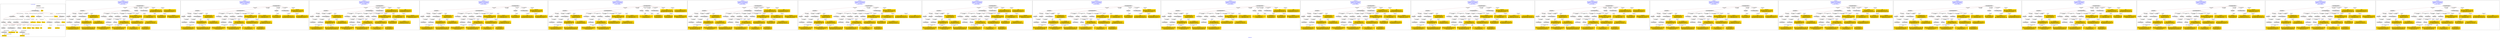 digraph n0 {
fontcolor="blue"
remincross="true"
label="s06-npg.json"
subgraph cluster_0 {
label="1-correct model"
n2[style="filled",color="white",fillcolor="lightgray",label="E12_Production1"];
n3[style="filled",color="white",fillcolor="lightgray",label="E21_Person1"];
n4[style="filled",color="white",fillcolor="lightgray",label="E55_Type2"];
n5[style="filled",color="white",fillcolor="lightgray",label="E52_Time-Span4"];
n6[style="filled",color="white",fillcolor="lightgray",label="E69_Death1"];
n7[style="filled",color="white",fillcolor="lightgray",label="E82_Actor_Appellation1"];
n8[style="filled",color="white",fillcolor="lightgray",label="E67_Birth1"];
n9[shape="plaintext",style="filled",fillcolor="gold",label="Artist_URI"];
n10[style="filled",color="white",fillcolor="lightgray",label="E21_Person2"];
n11[style="filled",color="white",fillcolor="lightgray",label="E82_Actor_Appellation2"];
n12[style="filled",color="white",fillcolor="lightgray",label="E22_Man-Made_Object1"];
n13[style="filled",color="white",fillcolor="lightgray",label="E55_Type1"];
n14[shape="plaintext",style="filled",fillcolor="gold",label="Description"];
n15[style="filled",color="white",fillcolor="lightgray",label="E54_Dimension1"];
n16[style="filled",color="white",fillcolor="lightgray",label="E40_Legal_Body1"];
n17[shape="plaintext",style="filled",fillcolor="gold",label="ObjectURI"];
n18[style="filled",color="white",fillcolor="lightgray",label="E38_Image1"];
n19[shape="plaintext",style="filled",fillcolor="gold",label="Image"];
n20[shape="plaintext",style="filled",fillcolor="gold",label="OwnerURI"];
n21[style="filled",color="white",fillcolor="lightgray",label="E52_Time-Span1"];
n22[shape="plaintext",style="filled",fillcolor="gold",label="AquisitionDate"];
n23[style="filled",color="white",fillcolor="lightgray",label="E52_Time-Span2"];
n24[shape="plaintext",style="filled",fillcolor="gold",label="ArtistBornDate"];
n25[style="filled",color="white",fillcolor="lightgray",label="E52_Time-Span3"];
n26[shape="plaintext",style="filled",fillcolor="gold",label="ArtistDiedDate"];
n27[shape="plaintext",style="filled",fillcolor="gold",label="DateOfWork"];
n28[shape="plaintext",style="filled",fillcolor="gold",label="Dimension"];
n29[shape="plaintext",style="filled",fillcolor="gold",label="ClassificationURI"];
n30[shape="plaintext",style="filled",fillcolor="gold",label="Classification"];
n31[shape="plaintext",style="filled",fillcolor="gold",label="MediumURI"];
n32[shape="plaintext",style="filled",fillcolor="gold",label="Medium"];
n33[shape="plaintext",style="filled",fillcolor="gold",label="ArtistAppellation_URI"];
n34[shape="plaintext",style="filled",fillcolor="gold",label="Artist"];
n35[shape="plaintext",style="filled",fillcolor="gold",label="Title"];
n36[style="filled",color="white",fillcolor="lightgray",label="E8_Acquisition1"];
n37[shape="plaintext",style="filled",fillcolor="gold",label="CreditLine"];
}
subgraph cluster_1 {
label="candidate 0\nlink coherence:0.8181818181818182\nnode coherence:0.9032258064516129\nconfidence:0.37800290567683525\nmapping score:0.4733725336724457\ncost:131.999\n-precision:0.45-recall:0.42"
n39[style="filled",color="white",fillcolor="lightgray",label="E12_Production1"];
n40[style="filled",color="white",fillcolor="lightgray",label="E52_Time-Span2"];
n41[style="filled",color="white",fillcolor="lightgray",label="E55_Type1"];
n42[style="filled",color="white",fillcolor="lightgray",label="E21_Person1"];
n43[style="filled",color="white",fillcolor="lightgray",label="E67_Birth1"];
n44[style="filled",color="white",fillcolor="lightgray",label="E69_Death1"];
n45[style="filled",color="white",fillcolor="lightgray",label="E82_Actor_Appellation1"];
n46[style="filled",color="white",fillcolor="lightgray",label="E22_Man-Made_Object1"];
n47[style="filled",color="white",fillcolor="lightgray",label="E38_Image1"];
n48[style="filled",color="white",fillcolor="lightgray",label="E54_Dimension1"];
n49[style="filled",color="white",fillcolor="lightgray",label="E8_Acquisition1"];
n50[style="filled",color="white",fillcolor="lightgray",label="E33_Linguistic_Object2"];
n51[style="filled",color="white",fillcolor="lightgray",label="E55_Type2"];
n52[style="filled",color="white",fillcolor="lightgray",label="E52_Time-Span1"];
n53[style="filled",color="white",fillcolor="lightgray",label="E52_Time-Span3"];
n54[style="filled",color="white",fillcolor="lightgray",label="E33_Linguistic_Object1"];
n55[shape="plaintext",style="filled",fillcolor="gold",label="Description\n[E22_Man-Made_Object,P3_has_note,0.31]\n[E33_Linguistic_Object,P3_has_note,0.306]\n[E73_Information_Object,P3_has_note,0.287]\n[E35_Title,label,0.098]"];
n56[shape="plaintext",style="filled",fillcolor="gold",label="CreditLine\n[E8_Acquisition,P3_has_note,0.378]\n[E30_Right,P3_has_note,0.304]\n[E33_Linguistic_Object,P3_has_note,0.162]\n[E22_Man-Made_Object,P3_has_note,0.157]"];
n57[shape="plaintext",style="filled",fillcolor="gold",label="ArtistDiedDate\n[E52_Time-Span,P82_at_some_time_within,0.315]\n[E12_Production,P3_has_note,0.262]\n[E52_Time-Span,P82b_end_of_the_end,0.254]\n[E34_Inscription,P3_has_note,0.17]"];
n58[shape="plaintext",style="filled",fillcolor="gold",label="OwnerURI\n[E30_Right,P3_has_note,0.433]\n[E82_Actor_Appellation,label,0.228]\n[E8_Acquisition,P3_has_note,0.205]\n[E35_Title,label,0.135]"];
n59[shape="plaintext",style="filled",fillcolor="gold",label="MediumURI\n[E55_Type,classLink,0.404]\n[E57_Material,classLink,0.379]\n[E74_Group,classLink,0.188]\n[E55_Type,label,0.029]"];
n60[shape="plaintext",style="filled",fillcolor="gold",label="Title\n[E82_Actor_Appellation,label,0.286]\n[E22_Man-Made_Object,P3_has_note,0.274]\n[E73_Information_Object,P3_has_note,0.228]\n[E33_Linguistic_Object,P3_has_note,0.212]"];
n61[shape="plaintext",style="filled",fillcolor="gold",label="Artist\n[E82_Actor_Appellation,label,0.469]\n[E22_Man-Made_Object,P3_has_note,0.184]\n[E33_Linguistic_Object,P3_has_note,0.175]\n[E8_Acquisition,P3_has_note,0.172]"];
n62[shape="plaintext",style="filled",fillcolor="gold",label="AquisitionDate\n[E52_Time-Span,P82b_end_of_the_end,0.397]\n[E52_Time-Span,P82_at_some_time_within,0.258]\n[E12_Production,P3_has_note,0.24]\n[E35_Title,label,0.105]"];
n63[shape="plaintext",style="filled",fillcolor="gold",label="Image\n[E38_Image,classLink,0.622]\n[E78_Collection,classLink,0.186]\n[E21_Person,classLink,0.109]\n[E82_Actor_Appellation,classLink,0.084]"];
n64[shape="plaintext",style="filled",fillcolor="gold",label="Medium\n[E57_Material,label,0.315]\n[E29_Design_or_Procedure,P3_has_note,0.267]\n[E55_Type,label,0.262]\n[E57_Material,classLink,0.156]"];
n65[shape="plaintext",style="filled",fillcolor="gold",label="ArtistBornDate\n[E52_Time-Span,P82_at_some_time_within,0.418]\n[E52_Time-Span,P82a_begin_of_the_begin,0.299]\n[E12_Production,P3_has_note,0.144]\n[E34_Inscription,P3_has_note,0.139]"];
n66[shape="plaintext",style="filled",fillcolor="gold",label="Artist_URI\n[E21_Person,classLink,0.357]\n[E39_Actor,classLink,0.294]\n[E82_Actor_Appellation,classLink,0.256]\n[E30_Right,P3_has_note,0.093]"];
n67[shape="plaintext",style="filled",fillcolor="gold",label="ArtistAppellation_URI\n[E82_Actor_Appellation,classLink,0.873]\n[E21_Person,classLink,0.06]\n[E39_Actor,classLink,0.05]\n[E30_Right,P3_has_note,0.016]"];
n68[shape="plaintext",style="filled",fillcolor="gold",label="DateOfWork\n[E52_Time-Span,P82_at_some_time_within,0.499]\n[E52_Time-Span,P82a_begin_of_the_begin,0.266]\n[E52_Time-Span,P82b_end_of_the_end,0.152]\n[E33_Linguistic_Object,P3_has_note,0.083]"];
n69[shape="plaintext",style="filled",fillcolor="gold",label="Classification\n[E33_Linguistic_Object,P3_has_note,0.319]\n[E22_Man-Made_Object,P3_has_note,0.232]\n[E73_Information_Object,P3_has_note,0.229]\n[E39_Actor,P3_has_note,0.22]"];
n70[shape="plaintext",style="filled",fillcolor="gold",label="ObjectURI\n[E22_Man-Made_Object,classLink,0.825]\n[E22_Man-Made_Object,P3_has_note,0.067]\n[E35_Title,label,0.056]\n[E73_Information_Object,P3_has_note,0.052]"];
n71[shape="plaintext",style="filled",fillcolor="gold",label="ClassificationURI\n[E55_Type,classLink,0.472]\n[E74_Group,classLink,0.217]\n[E57_Material,classLink,0.176]\n[E55_Type,label,0.135]"];
n72[shape="plaintext",style="filled",fillcolor="gold",label="Dimension\n[E54_Dimension,P3_has_note,0.652]\n[E22_Man-Made_Object,P3_has_note,0.128]\n[E22_Man-Made_Object,classLink,0.114]\n[E34_Inscription,P3_has_note,0.106]"];
}
subgraph cluster_2 {
label="candidate 1\nlink coherence:0.8181818181818182\nnode coherence:0.9032258064516129\nconfidence:0.37800290567683525\nmapping score:0.4733725336724457\ncost:131.99901\n-precision:0.45-recall:0.42"
n74[style="filled",color="white",fillcolor="lightgray",label="E12_Production1"];
n75[style="filled",color="white",fillcolor="lightgray",label="E52_Time-Span2"];
n76[style="filled",color="white",fillcolor="lightgray",label="E55_Type1"];
n77[style="filled",color="white",fillcolor="lightgray",label="E21_Person1"];
n78[style="filled",color="white",fillcolor="lightgray",label="E67_Birth1"];
n79[style="filled",color="white",fillcolor="lightgray",label="E69_Death1"];
n80[style="filled",color="white",fillcolor="lightgray",label="E82_Actor_Appellation1"];
n81[style="filled",color="white",fillcolor="lightgray",label="E22_Man-Made_Object1"];
n82[style="filled",color="white",fillcolor="lightgray",label="E38_Image1"];
n83[style="filled",color="white",fillcolor="lightgray",label="E54_Dimension1"];
n84[style="filled",color="white",fillcolor="lightgray",label="E8_Acquisition1"];
n85[style="filled",color="white",fillcolor="lightgray",label="E33_Linguistic_Object1"];
n86[style="filled",color="white",fillcolor="lightgray",label="E55_Type3"];
n87[style="filled",color="white",fillcolor="lightgray",label="E52_Time-Span1"];
n88[style="filled",color="white",fillcolor="lightgray",label="E52_Time-Span3"];
n89[style="filled",color="white",fillcolor="lightgray",label="E33_Linguistic_Object2"];
n90[shape="plaintext",style="filled",fillcolor="gold",label="Description\n[E22_Man-Made_Object,P3_has_note,0.31]\n[E33_Linguistic_Object,P3_has_note,0.306]\n[E73_Information_Object,P3_has_note,0.287]\n[E35_Title,label,0.098]"];
n91[shape="plaintext",style="filled",fillcolor="gold",label="CreditLine\n[E8_Acquisition,P3_has_note,0.378]\n[E30_Right,P3_has_note,0.304]\n[E33_Linguistic_Object,P3_has_note,0.162]\n[E22_Man-Made_Object,P3_has_note,0.157]"];
n92[shape="plaintext",style="filled",fillcolor="gold",label="ArtistDiedDate\n[E52_Time-Span,P82_at_some_time_within,0.315]\n[E12_Production,P3_has_note,0.262]\n[E52_Time-Span,P82b_end_of_the_end,0.254]\n[E34_Inscription,P3_has_note,0.17]"];
n93[shape="plaintext",style="filled",fillcolor="gold",label="OwnerURI\n[E30_Right,P3_has_note,0.433]\n[E82_Actor_Appellation,label,0.228]\n[E8_Acquisition,P3_has_note,0.205]\n[E35_Title,label,0.135]"];
n94[shape="plaintext",style="filled",fillcolor="gold",label="Title\n[E82_Actor_Appellation,label,0.286]\n[E22_Man-Made_Object,P3_has_note,0.274]\n[E73_Information_Object,P3_has_note,0.228]\n[E33_Linguistic_Object,P3_has_note,0.212]"];
n95[shape="plaintext",style="filled",fillcolor="gold",label="Artist\n[E82_Actor_Appellation,label,0.469]\n[E22_Man-Made_Object,P3_has_note,0.184]\n[E33_Linguistic_Object,P3_has_note,0.175]\n[E8_Acquisition,P3_has_note,0.172]"];
n96[shape="plaintext",style="filled",fillcolor="gold",label="AquisitionDate\n[E52_Time-Span,P82b_end_of_the_end,0.397]\n[E52_Time-Span,P82_at_some_time_within,0.258]\n[E12_Production,P3_has_note,0.24]\n[E35_Title,label,0.105]"];
n97[shape="plaintext",style="filled",fillcolor="gold",label="Image\n[E38_Image,classLink,0.622]\n[E78_Collection,classLink,0.186]\n[E21_Person,classLink,0.109]\n[E82_Actor_Appellation,classLink,0.084]"];
n98[shape="plaintext",style="filled",fillcolor="gold",label="Medium\n[E57_Material,label,0.315]\n[E29_Design_or_Procedure,P3_has_note,0.267]\n[E55_Type,label,0.262]\n[E57_Material,classLink,0.156]"];
n99[shape="plaintext",style="filled",fillcolor="gold",label="ArtistBornDate\n[E52_Time-Span,P82_at_some_time_within,0.418]\n[E52_Time-Span,P82a_begin_of_the_begin,0.299]\n[E12_Production,P3_has_note,0.144]\n[E34_Inscription,P3_has_note,0.139]"];
n100[shape="plaintext",style="filled",fillcolor="gold",label="Artist_URI\n[E21_Person,classLink,0.357]\n[E39_Actor,classLink,0.294]\n[E82_Actor_Appellation,classLink,0.256]\n[E30_Right,P3_has_note,0.093]"];
n101[shape="plaintext",style="filled",fillcolor="gold",label="MediumURI\n[E55_Type,classLink,0.404]\n[E57_Material,classLink,0.379]\n[E74_Group,classLink,0.188]\n[E55_Type,label,0.029]"];
n102[shape="plaintext",style="filled",fillcolor="gold",label="ArtistAppellation_URI\n[E82_Actor_Appellation,classLink,0.873]\n[E21_Person,classLink,0.06]\n[E39_Actor,classLink,0.05]\n[E30_Right,P3_has_note,0.016]"];
n103[shape="plaintext",style="filled",fillcolor="gold",label="DateOfWork\n[E52_Time-Span,P82_at_some_time_within,0.499]\n[E52_Time-Span,P82a_begin_of_the_begin,0.266]\n[E52_Time-Span,P82b_end_of_the_end,0.152]\n[E33_Linguistic_Object,P3_has_note,0.083]"];
n104[shape="plaintext",style="filled",fillcolor="gold",label="Classification\n[E33_Linguistic_Object,P3_has_note,0.319]\n[E22_Man-Made_Object,P3_has_note,0.232]\n[E73_Information_Object,P3_has_note,0.229]\n[E39_Actor,P3_has_note,0.22]"];
n105[shape="plaintext",style="filled",fillcolor="gold",label="ObjectURI\n[E22_Man-Made_Object,classLink,0.825]\n[E22_Man-Made_Object,P3_has_note,0.067]\n[E35_Title,label,0.056]\n[E73_Information_Object,P3_has_note,0.052]"];
n106[shape="plaintext",style="filled",fillcolor="gold",label="ClassificationURI\n[E55_Type,classLink,0.472]\n[E74_Group,classLink,0.217]\n[E57_Material,classLink,0.176]\n[E55_Type,label,0.135]"];
n107[shape="plaintext",style="filled",fillcolor="gold",label="Dimension\n[E54_Dimension,P3_has_note,0.652]\n[E22_Man-Made_Object,P3_has_note,0.128]\n[E22_Man-Made_Object,classLink,0.114]\n[E34_Inscription,P3_has_note,0.106]"];
}
subgraph cluster_3 {
label="candidate 10\nlink coherence:0.7878787878787878\nnode coherence:0.9032258064516129\nconfidence:0.37800290567683525\nmapping score:0.4733725336724457\ncost:131.99902\n-precision:0.48-recall:0.44"
n109[style="filled",color="white",fillcolor="lightgray",label="E12_Production1"];
n110[style="filled",color="white",fillcolor="lightgray",label="E52_Time-Span2"];
n111[style="filled",color="white",fillcolor="lightgray",label="E55_Type1"];
n112[style="filled",color="white",fillcolor="lightgray",label="E21_Person1"];
n113[style="filled",color="white",fillcolor="lightgray",label="E67_Birth1"];
n114[style="filled",color="white",fillcolor="lightgray",label="E69_Death1"];
n115[style="filled",color="white",fillcolor="lightgray",label="E82_Actor_Appellation1"];
n116[style="filled",color="white",fillcolor="lightgray",label="E22_Man-Made_Object1"];
n117[style="filled",color="white",fillcolor="lightgray",label="E38_Image1"];
n118[style="filled",color="white",fillcolor="lightgray",label="E54_Dimension1"];
n119[style="filled",color="white",fillcolor="lightgray",label="E55_Type3"];
n120[style="filled",color="white",fillcolor="lightgray",label="E8_Acquisition1"];
n121[style="filled",color="white",fillcolor="lightgray",label="E33_Linguistic_Object2"];
n122[style="filled",color="white",fillcolor="lightgray",label="E52_Time-Span1"];
n123[style="filled",color="white",fillcolor="lightgray",label="E52_Time-Span3"];
n124[style="filled",color="white",fillcolor="lightgray",label="E33_Linguistic_Object1"];
n125[shape="plaintext",style="filled",fillcolor="gold",label="Description\n[E22_Man-Made_Object,P3_has_note,0.31]\n[E33_Linguistic_Object,P3_has_note,0.306]\n[E73_Information_Object,P3_has_note,0.287]\n[E35_Title,label,0.098]"];
n126[shape="plaintext",style="filled",fillcolor="gold",label="CreditLine\n[E8_Acquisition,P3_has_note,0.378]\n[E30_Right,P3_has_note,0.304]\n[E33_Linguistic_Object,P3_has_note,0.162]\n[E22_Man-Made_Object,P3_has_note,0.157]"];
n127[shape="plaintext",style="filled",fillcolor="gold",label="ArtistDiedDate\n[E52_Time-Span,P82_at_some_time_within,0.315]\n[E12_Production,P3_has_note,0.262]\n[E52_Time-Span,P82b_end_of_the_end,0.254]\n[E34_Inscription,P3_has_note,0.17]"];
n128[shape="plaintext",style="filled",fillcolor="gold",label="OwnerURI\n[E30_Right,P3_has_note,0.433]\n[E82_Actor_Appellation,label,0.228]\n[E8_Acquisition,P3_has_note,0.205]\n[E35_Title,label,0.135]"];
n129[shape="plaintext",style="filled",fillcolor="gold",label="Title\n[E82_Actor_Appellation,label,0.286]\n[E22_Man-Made_Object,P3_has_note,0.274]\n[E73_Information_Object,P3_has_note,0.228]\n[E33_Linguistic_Object,P3_has_note,0.212]"];
n130[shape="plaintext",style="filled",fillcolor="gold",label="Artist\n[E82_Actor_Appellation,label,0.469]\n[E22_Man-Made_Object,P3_has_note,0.184]\n[E33_Linguistic_Object,P3_has_note,0.175]\n[E8_Acquisition,P3_has_note,0.172]"];
n131[shape="plaintext",style="filled",fillcolor="gold",label="AquisitionDate\n[E52_Time-Span,P82b_end_of_the_end,0.397]\n[E52_Time-Span,P82_at_some_time_within,0.258]\n[E12_Production,P3_has_note,0.24]\n[E35_Title,label,0.105]"];
n132[shape="plaintext",style="filled",fillcolor="gold",label="Image\n[E38_Image,classLink,0.622]\n[E78_Collection,classLink,0.186]\n[E21_Person,classLink,0.109]\n[E82_Actor_Appellation,classLink,0.084]"];
n133[shape="plaintext",style="filled",fillcolor="gold",label="Medium\n[E57_Material,label,0.315]\n[E29_Design_or_Procedure,P3_has_note,0.267]\n[E55_Type,label,0.262]\n[E57_Material,classLink,0.156]"];
n134[shape="plaintext",style="filled",fillcolor="gold",label="ArtistBornDate\n[E52_Time-Span,P82_at_some_time_within,0.418]\n[E52_Time-Span,P82a_begin_of_the_begin,0.299]\n[E12_Production,P3_has_note,0.144]\n[E34_Inscription,P3_has_note,0.139]"];
n135[shape="plaintext",style="filled",fillcolor="gold",label="Artist_URI\n[E21_Person,classLink,0.357]\n[E39_Actor,classLink,0.294]\n[E82_Actor_Appellation,classLink,0.256]\n[E30_Right,P3_has_note,0.093]"];
n136[shape="plaintext",style="filled",fillcolor="gold",label="MediumURI\n[E55_Type,classLink,0.404]\n[E57_Material,classLink,0.379]\n[E74_Group,classLink,0.188]\n[E55_Type,label,0.029]"];
n137[shape="plaintext",style="filled",fillcolor="gold",label="ArtistAppellation_URI\n[E82_Actor_Appellation,classLink,0.873]\n[E21_Person,classLink,0.06]\n[E39_Actor,classLink,0.05]\n[E30_Right,P3_has_note,0.016]"];
n138[shape="plaintext",style="filled",fillcolor="gold",label="DateOfWork\n[E52_Time-Span,P82_at_some_time_within,0.499]\n[E52_Time-Span,P82a_begin_of_the_begin,0.266]\n[E52_Time-Span,P82b_end_of_the_end,0.152]\n[E33_Linguistic_Object,P3_has_note,0.083]"];
n139[shape="plaintext",style="filled",fillcolor="gold",label="Classification\n[E33_Linguistic_Object,P3_has_note,0.319]\n[E22_Man-Made_Object,P3_has_note,0.232]\n[E73_Information_Object,P3_has_note,0.229]\n[E39_Actor,P3_has_note,0.22]"];
n140[shape="plaintext",style="filled",fillcolor="gold",label="ObjectURI\n[E22_Man-Made_Object,classLink,0.825]\n[E22_Man-Made_Object,P3_has_note,0.067]\n[E35_Title,label,0.056]\n[E73_Information_Object,P3_has_note,0.052]"];
n141[shape="plaintext",style="filled",fillcolor="gold",label="ClassificationURI\n[E55_Type,classLink,0.472]\n[E74_Group,classLink,0.217]\n[E57_Material,classLink,0.176]\n[E55_Type,label,0.135]"];
n142[shape="plaintext",style="filled",fillcolor="gold",label="Dimension\n[E54_Dimension,P3_has_note,0.652]\n[E22_Man-Made_Object,P3_has_note,0.128]\n[E22_Man-Made_Object,classLink,0.114]\n[E34_Inscription,P3_has_note,0.106]"];
}
subgraph cluster_4 {
label="candidate 11\nlink coherence:0.7878787878787878\nnode coherence:0.9032258064516129\nconfidence:0.37800290567683525\nmapping score:0.4733725336724457\ncost:131.99903\n-precision:0.45-recall:0.42"
n144[style="filled",color="white",fillcolor="lightgray",label="E12_Production1"];
n145[style="filled",color="white",fillcolor="lightgray",label="E52_Time-Span2"];
n146[style="filled",color="white",fillcolor="lightgray",label="E55_Type1"];
n147[style="filled",color="white",fillcolor="lightgray",label="E21_Person1"];
n148[style="filled",color="white",fillcolor="lightgray",label="E67_Birth1"];
n149[style="filled",color="white",fillcolor="lightgray",label="E69_Death1"];
n150[style="filled",color="white",fillcolor="lightgray",label="E82_Actor_Appellation1"];
n151[style="filled",color="white",fillcolor="lightgray",label="E22_Man-Made_Object1"];
n152[style="filled",color="white",fillcolor="lightgray",label="E38_Image1"];
n153[style="filled",color="white",fillcolor="lightgray",label="E54_Dimension1"];
n154[style="filled",color="white",fillcolor="lightgray",label="E8_Acquisition1"];
n155[style="filled",color="white",fillcolor="lightgray",label="E33_Linguistic_Object1"];
n156[style="filled",color="white",fillcolor="lightgray",label="E55_Type2"];
n157[style="filled",color="white",fillcolor="lightgray",label="E52_Time-Span1"];
n158[style="filled",color="white",fillcolor="lightgray",label="E52_Time-Span3"];
n159[style="filled",color="white",fillcolor="lightgray",label="E33_Linguistic_Object2"];
n160[shape="plaintext",style="filled",fillcolor="gold",label="Description\n[E22_Man-Made_Object,P3_has_note,0.31]\n[E33_Linguistic_Object,P3_has_note,0.306]\n[E73_Information_Object,P3_has_note,0.287]\n[E35_Title,label,0.098]"];
n161[shape="plaintext",style="filled",fillcolor="gold",label="CreditLine\n[E8_Acquisition,P3_has_note,0.378]\n[E30_Right,P3_has_note,0.304]\n[E33_Linguistic_Object,P3_has_note,0.162]\n[E22_Man-Made_Object,P3_has_note,0.157]"];
n162[shape="plaintext",style="filled",fillcolor="gold",label="ArtistDiedDate\n[E52_Time-Span,P82_at_some_time_within,0.315]\n[E12_Production,P3_has_note,0.262]\n[E52_Time-Span,P82b_end_of_the_end,0.254]\n[E34_Inscription,P3_has_note,0.17]"];
n163[shape="plaintext",style="filled",fillcolor="gold",label="OwnerURI\n[E30_Right,P3_has_note,0.433]\n[E82_Actor_Appellation,label,0.228]\n[E8_Acquisition,P3_has_note,0.205]\n[E35_Title,label,0.135]"];
n164[shape="plaintext",style="filled",fillcolor="gold",label="MediumURI\n[E55_Type,classLink,0.404]\n[E57_Material,classLink,0.379]\n[E74_Group,classLink,0.188]\n[E55_Type,label,0.029]"];
n165[shape="plaintext",style="filled",fillcolor="gold",label="Title\n[E82_Actor_Appellation,label,0.286]\n[E22_Man-Made_Object,P3_has_note,0.274]\n[E73_Information_Object,P3_has_note,0.228]\n[E33_Linguistic_Object,P3_has_note,0.212]"];
n166[shape="plaintext",style="filled",fillcolor="gold",label="Artist\n[E82_Actor_Appellation,label,0.469]\n[E22_Man-Made_Object,P3_has_note,0.184]\n[E33_Linguistic_Object,P3_has_note,0.175]\n[E8_Acquisition,P3_has_note,0.172]"];
n167[shape="plaintext",style="filled",fillcolor="gold",label="AquisitionDate\n[E52_Time-Span,P82b_end_of_the_end,0.397]\n[E52_Time-Span,P82_at_some_time_within,0.258]\n[E12_Production,P3_has_note,0.24]\n[E35_Title,label,0.105]"];
n168[shape="plaintext",style="filled",fillcolor="gold",label="Image\n[E38_Image,classLink,0.622]\n[E78_Collection,classLink,0.186]\n[E21_Person,classLink,0.109]\n[E82_Actor_Appellation,classLink,0.084]"];
n169[shape="plaintext",style="filled",fillcolor="gold",label="Medium\n[E57_Material,label,0.315]\n[E29_Design_or_Procedure,P3_has_note,0.267]\n[E55_Type,label,0.262]\n[E57_Material,classLink,0.156]"];
n170[shape="plaintext",style="filled",fillcolor="gold",label="ArtistBornDate\n[E52_Time-Span,P82_at_some_time_within,0.418]\n[E52_Time-Span,P82a_begin_of_the_begin,0.299]\n[E12_Production,P3_has_note,0.144]\n[E34_Inscription,P3_has_note,0.139]"];
n171[shape="plaintext",style="filled",fillcolor="gold",label="Artist_URI\n[E21_Person,classLink,0.357]\n[E39_Actor,classLink,0.294]\n[E82_Actor_Appellation,classLink,0.256]\n[E30_Right,P3_has_note,0.093]"];
n172[shape="plaintext",style="filled",fillcolor="gold",label="ArtistAppellation_URI\n[E82_Actor_Appellation,classLink,0.873]\n[E21_Person,classLink,0.06]\n[E39_Actor,classLink,0.05]\n[E30_Right,P3_has_note,0.016]"];
n173[shape="plaintext",style="filled",fillcolor="gold",label="DateOfWork\n[E52_Time-Span,P82_at_some_time_within,0.499]\n[E52_Time-Span,P82a_begin_of_the_begin,0.266]\n[E52_Time-Span,P82b_end_of_the_end,0.152]\n[E33_Linguistic_Object,P3_has_note,0.083]"];
n174[shape="plaintext",style="filled",fillcolor="gold",label="Classification\n[E33_Linguistic_Object,P3_has_note,0.319]\n[E22_Man-Made_Object,P3_has_note,0.232]\n[E73_Information_Object,P3_has_note,0.229]\n[E39_Actor,P3_has_note,0.22]"];
n175[shape="plaintext",style="filled",fillcolor="gold",label="ObjectURI\n[E22_Man-Made_Object,classLink,0.825]\n[E22_Man-Made_Object,P3_has_note,0.067]\n[E35_Title,label,0.056]\n[E73_Information_Object,P3_has_note,0.052]"];
n176[shape="plaintext",style="filled",fillcolor="gold",label="ClassificationURI\n[E55_Type,classLink,0.472]\n[E74_Group,classLink,0.217]\n[E57_Material,classLink,0.176]\n[E55_Type,label,0.135]"];
n177[shape="plaintext",style="filled",fillcolor="gold",label="Dimension\n[E54_Dimension,P3_has_note,0.652]\n[E22_Man-Made_Object,P3_has_note,0.128]\n[E22_Man-Made_Object,classLink,0.114]\n[E34_Inscription,P3_has_note,0.106]"];
}
subgraph cluster_5 {
label="candidate 12\nlink coherence:0.7878787878787878\nnode coherence:0.9032258064516129\nconfidence:0.37800290567683525\nmapping score:0.4733725336724457\ncost:131.99908\n-precision:0.45-recall:0.42"
n179[style="filled",color="white",fillcolor="lightgray",label="E12_Production1"];
n180[style="filled",color="white",fillcolor="lightgray",label="E52_Time-Span2"];
n181[style="filled",color="white",fillcolor="lightgray",label="E21_Person1"];
n182[style="filled",color="white",fillcolor="lightgray",label="E67_Birth1"];
n183[style="filled",color="white",fillcolor="lightgray",label="E69_Death1"];
n184[style="filled",color="white",fillcolor="lightgray",label="E82_Actor_Appellation1"];
n185[style="filled",color="white",fillcolor="lightgray",label="E22_Man-Made_Object1"];
n186[style="filled",color="white",fillcolor="lightgray",label="E38_Image1"];
n187[style="filled",color="white",fillcolor="lightgray",label="E54_Dimension1"];
n188[style="filled",color="white",fillcolor="lightgray",label="E8_Acquisition1"];
n189[style="filled",color="white",fillcolor="lightgray",label="E33_Linguistic_Object2"];
n190[style="filled",color="white",fillcolor="lightgray",label="E55_Type1"];
n191[style="filled",color="white",fillcolor="lightgray",label="E55_Type2"];
n192[style="filled",color="white",fillcolor="lightgray",label="E52_Time-Span1"];
n193[style="filled",color="white",fillcolor="lightgray",label="E52_Time-Span3"];
n194[style="filled",color="white",fillcolor="lightgray",label="E33_Linguistic_Object1"];
n195[shape="plaintext",style="filled",fillcolor="gold",label="Description\n[E22_Man-Made_Object,P3_has_note,0.31]\n[E33_Linguistic_Object,P3_has_note,0.306]\n[E73_Information_Object,P3_has_note,0.287]\n[E35_Title,label,0.098]"];
n196[shape="plaintext",style="filled",fillcolor="gold",label="CreditLine\n[E8_Acquisition,P3_has_note,0.378]\n[E30_Right,P3_has_note,0.304]\n[E33_Linguistic_Object,P3_has_note,0.162]\n[E22_Man-Made_Object,P3_has_note,0.157]"];
n197[shape="plaintext",style="filled",fillcolor="gold",label="ArtistDiedDate\n[E52_Time-Span,P82_at_some_time_within,0.315]\n[E12_Production,P3_has_note,0.262]\n[E52_Time-Span,P82b_end_of_the_end,0.254]\n[E34_Inscription,P3_has_note,0.17]"];
n198[shape="plaintext",style="filled",fillcolor="gold",label="OwnerURI\n[E30_Right,P3_has_note,0.433]\n[E82_Actor_Appellation,label,0.228]\n[E8_Acquisition,P3_has_note,0.205]\n[E35_Title,label,0.135]"];
n199[shape="plaintext",style="filled",fillcolor="gold",label="MediumURI\n[E55_Type,classLink,0.404]\n[E57_Material,classLink,0.379]\n[E74_Group,classLink,0.188]\n[E55_Type,label,0.029]"];
n200[shape="plaintext",style="filled",fillcolor="gold",label="Title\n[E82_Actor_Appellation,label,0.286]\n[E22_Man-Made_Object,P3_has_note,0.274]\n[E73_Information_Object,P3_has_note,0.228]\n[E33_Linguistic_Object,P3_has_note,0.212]"];
n201[shape="plaintext",style="filled",fillcolor="gold",label="Artist\n[E82_Actor_Appellation,label,0.469]\n[E22_Man-Made_Object,P3_has_note,0.184]\n[E33_Linguistic_Object,P3_has_note,0.175]\n[E8_Acquisition,P3_has_note,0.172]"];
n202[shape="plaintext",style="filled",fillcolor="gold",label="AquisitionDate\n[E52_Time-Span,P82b_end_of_the_end,0.397]\n[E52_Time-Span,P82_at_some_time_within,0.258]\n[E12_Production,P3_has_note,0.24]\n[E35_Title,label,0.105]"];
n203[shape="plaintext",style="filled",fillcolor="gold",label="Image\n[E38_Image,classLink,0.622]\n[E78_Collection,classLink,0.186]\n[E21_Person,classLink,0.109]\n[E82_Actor_Appellation,classLink,0.084]"];
n204[shape="plaintext",style="filled",fillcolor="gold",label="Medium\n[E57_Material,label,0.315]\n[E29_Design_or_Procedure,P3_has_note,0.267]\n[E55_Type,label,0.262]\n[E57_Material,classLink,0.156]"];
n205[shape="plaintext",style="filled",fillcolor="gold",label="ArtistBornDate\n[E52_Time-Span,P82_at_some_time_within,0.418]\n[E52_Time-Span,P82a_begin_of_the_begin,0.299]\n[E12_Production,P3_has_note,0.144]\n[E34_Inscription,P3_has_note,0.139]"];
n206[shape="plaintext",style="filled",fillcolor="gold",label="Artist_URI\n[E21_Person,classLink,0.357]\n[E39_Actor,classLink,0.294]\n[E82_Actor_Appellation,classLink,0.256]\n[E30_Right,P3_has_note,0.093]"];
n207[shape="plaintext",style="filled",fillcolor="gold",label="ArtistAppellation_URI\n[E82_Actor_Appellation,classLink,0.873]\n[E21_Person,classLink,0.06]\n[E39_Actor,classLink,0.05]\n[E30_Right,P3_has_note,0.016]"];
n208[shape="plaintext",style="filled",fillcolor="gold",label="DateOfWork\n[E52_Time-Span,P82_at_some_time_within,0.499]\n[E52_Time-Span,P82a_begin_of_the_begin,0.266]\n[E52_Time-Span,P82b_end_of_the_end,0.152]\n[E33_Linguistic_Object,P3_has_note,0.083]"];
n209[shape="plaintext",style="filled",fillcolor="gold",label="Classification\n[E33_Linguistic_Object,P3_has_note,0.319]\n[E22_Man-Made_Object,P3_has_note,0.232]\n[E73_Information_Object,P3_has_note,0.229]\n[E39_Actor,P3_has_note,0.22]"];
n210[shape="plaintext",style="filled",fillcolor="gold",label="ObjectURI\n[E22_Man-Made_Object,classLink,0.825]\n[E22_Man-Made_Object,P3_has_note,0.067]\n[E35_Title,label,0.056]\n[E73_Information_Object,P3_has_note,0.052]"];
n211[shape="plaintext",style="filled",fillcolor="gold",label="ClassificationURI\n[E55_Type,classLink,0.472]\n[E74_Group,classLink,0.217]\n[E57_Material,classLink,0.176]\n[E55_Type,label,0.135]"];
n212[shape="plaintext",style="filled",fillcolor="gold",label="Dimension\n[E54_Dimension,P3_has_note,0.652]\n[E22_Man-Made_Object,P3_has_note,0.128]\n[E22_Man-Made_Object,classLink,0.114]\n[E34_Inscription,P3_has_note,0.106]"];
}
subgraph cluster_6 {
label="candidate 13\nlink coherence:0.7878787878787878\nnode coherence:0.9032258064516129\nconfidence:0.37800290567683525\nmapping score:0.4733725336724457\ncost:230.99899\n-precision:0.52-recall:0.47"
n214[style="filled",color="white",fillcolor="lightgray",label="E12_Production1"];
n215[style="filled",color="white",fillcolor="lightgray",label="E52_Time-Span2"];
n216[style="filled",color="white",fillcolor="lightgray",label="E55_Type1"];
n217[style="filled",color="white",fillcolor="lightgray",label="E21_Person1"];
n218[style="filled",color="white",fillcolor="lightgray",label="E67_Birth1"];
n219[style="filled",color="white",fillcolor="lightgray",label="E69_Death1"];
n220[style="filled",color="white",fillcolor="lightgray",label="E82_Actor_Appellation1"];
n221[style="filled",color="white",fillcolor="lightgray",label="E22_Man-Made_Object1"];
n222[style="filled",color="white",fillcolor="lightgray",label="E38_Image1"];
n223[style="filled",color="white",fillcolor="lightgray",label="E54_Dimension1"];
n224[style="filled",color="white",fillcolor="lightgray",label="E55_Type2"];
n225[style="filled",color="white",fillcolor="lightgray",label="E8_Acquisition1"];
n226[style="filled",color="white",fillcolor="lightgray",label="E33_Linguistic_Object2"];
n227[style="filled",color="white",fillcolor="lightgray",label="E52_Time-Span1"];
n228[style="filled",color="white",fillcolor="lightgray",label="E52_Time-Span3"];
n229[style="filled",color="white",fillcolor="lightgray",label="E33_Linguistic_Object1"];
n230[shape="plaintext",style="filled",fillcolor="gold",label="Description\n[E22_Man-Made_Object,P3_has_note,0.31]\n[E33_Linguistic_Object,P3_has_note,0.306]\n[E73_Information_Object,P3_has_note,0.287]\n[E35_Title,label,0.098]"];
n231[shape="plaintext",style="filled",fillcolor="gold",label="CreditLine\n[E8_Acquisition,P3_has_note,0.378]\n[E30_Right,P3_has_note,0.304]\n[E33_Linguistic_Object,P3_has_note,0.162]\n[E22_Man-Made_Object,P3_has_note,0.157]"];
n232[shape="plaintext",style="filled",fillcolor="gold",label="OwnerURI\n[E30_Right,P3_has_note,0.433]\n[E82_Actor_Appellation,label,0.228]\n[E8_Acquisition,P3_has_note,0.205]\n[E35_Title,label,0.135]"];
n233[shape="plaintext",style="filled",fillcolor="gold",label="ArtistBornDate\n[E52_Time-Span,P82_at_some_time_within,0.418]\n[E52_Time-Span,P82a_begin_of_the_begin,0.299]\n[E12_Production,P3_has_note,0.144]\n[E34_Inscription,P3_has_note,0.139]"];
n234[shape="plaintext",style="filled",fillcolor="gold",label="MediumURI\n[E55_Type,classLink,0.404]\n[E57_Material,classLink,0.379]\n[E74_Group,classLink,0.188]\n[E55_Type,label,0.029]"];
n235[shape="plaintext",style="filled",fillcolor="gold",label="Title\n[E82_Actor_Appellation,label,0.286]\n[E22_Man-Made_Object,P3_has_note,0.274]\n[E73_Information_Object,P3_has_note,0.228]\n[E33_Linguistic_Object,P3_has_note,0.212]"];
n236[shape="plaintext",style="filled",fillcolor="gold",label="Artist\n[E82_Actor_Appellation,label,0.469]\n[E22_Man-Made_Object,P3_has_note,0.184]\n[E33_Linguistic_Object,P3_has_note,0.175]\n[E8_Acquisition,P3_has_note,0.172]"];
n237[shape="plaintext",style="filled",fillcolor="gold",label="Image\n[E38_Image,classLink,0.622]\n[E78_Collection,classLink,0.186]\n[E21_Person,classLink,0.109]\n[E82_Actor_Appellation,classLink,0.084]"];
n238[shape="plaintext",style="filled",fillcolor="gold",label="Medium\n[E57_Material,label,0.315]\n[E29_Design_or_Procedure,P3_has_note,0.267]\n[E55_Type,label,0.262]\n[E57_Material,classLink,0.156]"];
n239[shape="plaintext",style="filled",fillcolor="gold",label="ArtistDiedDate\n[E52_Time-Span,P82_at_some_time_within,0.315]\n[E12_Production,P3_has_note,0.262]\n[E52_Time-Span,P82b_end_of_the_end,0.254]\n[E34_Inscription,P3_has_note,0.17]"];
n240[shape="plaintext",style="filled",fillcolor="gold",label="Artist_URI\n[E21_Person,classLink,0.357]\n[E39_Actor,classLink,0.294]\n[E82_Actor_Appellation,classLink,0.256]\n[E30_Right,P3_has_note,0.093]"];
n241[shape="plaintext",style="filled",fillcolor="gold",label="ArtistAppellation_URI\n[E82_Actor_Appellation,classLink,0.873]\n[E21_Person,classLink,0.06]\n[E39_Actor,classLink,0.05]\n[E30_Right,P3_has_note,0.016]"];
n242[shape="plaintext",style="filled",fillcolor="gold",label="DateOfWork\n[E52_Time-Span,P82_at_some_time_within,0.499]\n[E52_Time-Span,P82a_begin_of_the_begin,0.266]\n[E52_Time-Span,P82b_end_of_the_end,0.152]\n[E33_Linguistic_Object,P3_has_note,0.083]"];
n243[shape="plaintext",style="filled",fillcolor="gold",label="Classification\n[E33_Linguistic_Object,P3_has_note,0.319]\n[E22_Man-Made_Object,P3_has_note,0.232]\n[E73_Information_Object,P3_has_note,0.229]\n[E39_Actor,P3_has_note,0.22]"];
n244[shape="plaintext",style="filled",fillcolor="gold",label="AquisitionDate\n[E52_Time-Span,P82b_end_of_the_end,0.397]\n[E52_Time-Span,P82_at_some_time_within,0.258]\n[E12_Production,P3_has_note,0.24]\n[E35_Title,label,0.105]"];
n245[shape="plaintext",style="filled",fillcolor="gold",label="ObjectURI\n[E22_Man-Made_Object,classLink,0.825]\n[E22_Man-Made_Object,P3_has_note,0.067]\n[E35_Title,label,0.056]\n[E73_Information_Object,P3_has_note,0.052]"];
n246[shape="plaintext",style="filled",fillcolor="gold",label="ClassificationURI\n[E55_Type,classLink,0.472]\n[E74_Group,classLink,0.217]\n[E57_Material,classLink,0.176]\n[E55_Type,label,0.135]"];
n247[shape="plaintext",style="filled",fillcolor="gold",label="Dimension\n[E54_Dimension,P3_has_note,0.652]\n[E22_Man-Made_Object,P3_has_note,0.128]\n[E22_Man-Made_Object,classLink,0.114]\n[E34_Inscription,P3_has_note,0.106]"];
}
subgraph cluster_7 {
label="candidate 14\nlink coherence:0.7878787878787878\nnode coherence:0.9032258064516129\nconfidence:0.37800290567683525\nmapping score:0.4733725336724457\ncost:230.999\n-precision:0.52-recall:0.47"
n249[style="filled",color="white",fillcolor="lightgray",label="E12_Production1"];
n250[style="filled",color="white",fillcolor="lightgray",label="E52_Time-Span2"];
n251[style="filled",color="white",fillcolor="lightgray",label="E55_Type1"];
n252[style="filled",color="white",fillcolor="lightgray",label="E21_Person1"];
n253[style="filled",color="white",fillcolor="lightgray",label="E67_Birth1"];
n254[style="filled",color="white",fillcolor="lightgray",label="E69_Death1"];
n255[style="filled",color="white",fillcolor="lightgray",label="E82_Actor_Appellation1"];
n256[style="filled",color="white",fillcolor="lightgray",label="E22_Man-Made_Object1"];
n257[style="filled",color="white",fillcolor="lightgray",label="E38_Image1"];
n258[style="filled",color="white",fillcolor="lightgray",label="E54_Dimension1"];
n259[style="filled",color="white",fillcolor="lightgray",label="E55_Type2"];
n260[style="filled",color="white",fillcolor="lightgray",label="E8_Acquisition1"];
n261[style="filled",color="white",fillcolor="lightgray",label="E33_Linguistic_Object1"];
n262[style="filled",color="white",fillcolor="lightgray",label="E52_Time-Span1"];
n263[style="filled",color="white",fillcolor="lightgray",label="E52_Time-Span3"];
n264[style="filled",color="white",fillcolor="lightgray",label="E33_Linguistic_Object2"];
n265[shape="plaintext",style="filled",fillcolor="gold",label="Description\n[E22_Man-Made_Object,P3_has_note,0.31]\n[E33_Linguistic_Object,P3_has_note,0.306]\n[E73_Information_Object,P3_has_note,0.287]\n[E35_Title,label,0.098]"];
n266[shape="plaintext",style="filled",fillcolor="gold",label="CreditLine\n[E8_Acquisition,P3_has_note,0.378]\n[E30_Right,P3_has_note,0.304]\n[E33_Linguistic_Object,P3_has_note,0.162]\n[E22_Man-Made_Object,P3_has_note,0.157]"];
n267[shape="plaintext",style="filled",fillcolor="gold",label="OwnerURI\n[E30_Right,P3_has_note,0.433]\n[E82_Actor_Appellation,label,0.228]\n[E8_Acquisition,P3_has_note,0.205]\n[E35_Title,label,0.135]"];
n268[shape="plaintext",style="filled",fillcolor="gold",label="ArtistBornDate\n[E52_Time-Span,P82_at_some_time_within,0.418]\n[E52_Time-Span,P82a_begin_of_the_begin,0.299]\n[E12_Production,P3_has_note,0.144]\n[E34_Inscription,P3_has_note,0.139]"];
n269[shape="plaintext",style="filled",fillcolor="gold",label="MediumURI\n[E55_Type,classLink,0.404]\n[E57_Material,classLink,0.379]\n[E74_Group,classLink,0.188]\n[E55_Type,label,0.029]"];
n270[shape="plaintext",style="filled",fillcolor="gold",label="Title\n[E82_Actor_Appellation,label,0.286]\n[E22_Man-Made_Object,P3_has_note,0.274]\n[E73_Information_Object,P3_has_note,0.228]\n[E33_Linguistic_Object,P3_has_note,0.212]"];
n271[shape="plaintext",style="filled",fillcolor="gold",label="Artist\n[E82_Actor_Appellation,label,0.469]\n[E22_Man-Made_Object,P3_has_note,0.184]\n[E33_Linguistic_Object,P3_has_note,0.175]\n[E8_Acquisition,P3_has_note,0.172]"];
n272[shape="plaintext",style="filled",fillcolor="gold",label="Image\n[E38_Image,classLink,0.622]\n[E78_Collection,classLink,0.186]\n[E21_Person,classLink,0.109]\n[E82_Actor_Appellation,classLink,0.084]"];
n273[shape="plaintext",style="filled",fillcolor="gold",label="Medium\n[E57_Material,label,0.315]\n[E29_Design_or_Procedure,P3_has_note,0.267]\n[E55_Type,label,0.262]\n[E57_Material,classLink,0.156]"];
n274[shape="plaintext",style="filled",fillcolor="gold",label="ArtistDiedDate\n[E52_Time-Span,P82_at_some_time_within,0.315]\n[E12_Production,P3_has_note,0.262]\n[E52_Time-Span,P82b_end_of_the_end,0.254]\n[E34_Inscription,P3_has_note,0.17]"];
n275[shape="plaintext",style="filled",fillcolor="gold",label="Artist_URI\n[E21_Person,classLink,0.357]\n[E39_Actor,classLink,0.294]\n[E82_Actor_Appellation,classLink,0.256]\n[E30_Right,P3_has_note,0.093]"];
n276[shape="plaintext",style="filled",fillcolor="gold",label="ArtistAppellation_URI\n[E82_Actor_Appellation,classLink,0.873]\n[E21_Person,classLink,0.06]\n[E39_Actor,classLink,0.05]\n[E30_Right,P3_has_note,0.016]"];
n277[shape="plaintext",style="filled",fillcolor="gold",label="DateOfWork\n[E52_Time-Span,P82_at_some_time_within,0.499]\n[E52_Time-Span,P82a_begin_of_the_begin,0.266]\n[E52_Time-Span,P82b_end_of_the_end,0.152]\n[E33_Linguistic_Object,P3_has_note,0.083]"];
n278[shape="plaintext",style="filled",fillcolor="gold",label="Classification\n[E33_Linguistic_Object,P3_has_note,0.319]\n[E22_Man-Made_Object,P3_has_note,0.232]\n[E73_Information_Object,P3_has_note,0.229]\n[E39_Actor,P3_has_note,0.22]"];
n279[shape="plaintext",style="filled",fillcolor="gold",label="AquisitionDate\n[E52_Time-Span,P82b_end_of_the_end,0.397]\n[E52_Time-Span,P82_at_some_time_within,0.258]\n[E12_Production,P3_has_note,0.24]\n[E35_Title,label,0.105]"];
n280[shape="plaintext",style="filled",fillcolor="gold",label="ObjectURI\n[E22_Man-Made_Object,classLink,0.825]\n[E22_Man-Made_Object,P3_has_note,0.067]\n[E35_Title,label,0.056]\n[E73_Information_Object,P3_has_note,0.052]"];
n281[shape="plaintext",style="filled",fillcolor="gold",label="ClassificationURI\n[E55_Type,classLink,0.472]\n[E74_Group,classLink,0.217]\n[E57_Material,classLink,0.176]\n[E55_Type,label,0.135]"];
n282[shape="plaintext",style="filled",fillcolor="gold",label="Dimension\n[E54_Dimension,P3_has_note,0.652]\n[E22_Man-Made_Object,P3_has_note,0.128]\n[E22_Man-Made_Object,classLink,0.114]\n[E34_Inscription,P3_has_note,0.106]"];
}
subgraph cluster_8 {
label="candidate 15\nlink coherence:0.7878787878787878\nnode coherence:0.9032258064516129\nconfidence:0.37800290567683525\nmapping score:0.4733725336724457\ncost:230.99902\n-precision:0.52-recall:0.47"
n284[style="filled",color="white",fillcolor="lightgray",label="E12_Production1"];
n285[style="filled",color="white",fillcolor="lightgray",label="E52_Time-Span2"];
n286[style="filled",color="white",fillcolor="lightgray",label="E55_Type1"];
n287[style="filled",color="white",fillcolor="lightgray",label="E21_Person1"];
n288[style="filled",color="white",fillcolor="lightgray",label="E67_Birth1"];
n289[style="filled",color="white",fillcolor="lightgray",label="E69_Death1"];
n290[style="filled",color="white",fillcolor="lightgray",label="E82_Actor_Appellation1"];
n291[style="filled",color="white",fillcolor="lightgray",label="E22_Man-Made_Object1"];
n292[style="filled",color="white",fillcolor="lightgray",label="E38_Image1"];
n293[style="filled",color="white",fillcolor="lightgray",label="E54_Dimension1"];
n294[style="filled",color="white",fillcolor="lightgray",label="E55_Type3"];
n295[style="filled",color="white",fillcolor="lightgray",label="E8_Acquisition1"];
n296[style="filled",color="white",fillcolor="lightgray",label="E33_Linguistic_Object2"];
n297[style="filled",color="white",fillcolor="lightgray",label="E52_Time-Span1"];
n298[style="filled",color="white",fillcolor="lightgray",label="E52_Time-Span3"];
n299[style="filled",color="white",fillcolor="lightgray",label="E33_Linguistic_Object1"];
n300[shape="plaintext",style="filled",fillcolor="gold",label="Description\n[E22_Man-Made_Object,P3_has_note,0.31]\n[E33_Linguistic_Object,P3_has_note,0.306]\n[E73_Information_Object,P3_has_note,0.287]\n[E35_Title,label,0.098]"];
n301[shape="plaintext",style="filled",fillcolor="gold",label="CreditLine\n[E8_Acquisition,P3_has_note,0.378]\n[E30_Right,P3_has_note,0.304]\n[E33_Linguistic_Object,P3_has_note,0.162]\n[E22_Man-Made_Object,P3_has_note,0.157]"];
n302[shape="plaintext",style="filled",fillcolor="gold",label="OwnerURI\n[E30_Right,P3_has_note,0.433]\n[E82_Actor_Appellation,label,0.228]\n[E8_Acquisition,P3_has_note,0.205]\n[E35_Title,label,0.135]"];
n303[shape="plaintext",style="filled",fillcolor="gold",label="ArtistBornDate\n[E52_Time-Span,P82_at_some_time_within,0.418]\n[E52_Time-Span,P82a_begin_of_the_begin,0.299]\n[E12_Production,P3_has_note,0.144]\n[E34_Inscription,P3_has_note,0.139]"];
n304[shape="plaintext",style="filled",fillcolor="gold",label="Title\n[E82_Actor_Appellation,label,0.286]\n[E22_Man-Made_Object,P3_has_note,0.274]\n[E73_Information_Object,P3_has_note,0.228]\n[E33_Linguistic_Object,P3_has_note,0.212]"];
n305[shape="plaintext",style="filled",fillcolor="gold",label="Artist\n[E82_Actor_Appellation,label,0.469]\n[E22_Man-Made_Object,P3_has_note,0.184]\n[E33_Linguistic_Object,P3_has_note,0.175]\n[E8_Acquisition,P3_has_note,0.172]"];
n306[shape="plaintext",style="filled",fillcolor="gold",label="Image\n[E38_Image,classLink,0.622]\n[E78_Collection,classLink,0.186]\n[E21_Person,classLink,0.109]\n[E82_Actor_Appellation,classLink,0.084]"];
n307[shape="plaintext",style="filled",fillcolor="gold",label="Medium\n[E57_Material,label,0.315]\n[E29_Design_or_Procedure,P3_has_note,0.267]\n[E55_Type,label,0.262]\n[E57_Material,classLink,0.156]"];
n308[shape="plaintext",style="filled",fillcolor="gold",label="ArtistDiedDate\n[E52_Time-Span,P82_at_some_time_within,0.315]\n[E12_Production,P3_has_note,0.262]\n[E52_Time-Span,P82b_end_of_the_end,0.254]\n[E34_Inscription,P3_has_note,0.17]"];
n309[shape="plaintext",style="filled",fillcolor="gold",label="Artist_URI\n[E21_Person,classLink,0.357]\n[E39_Actor,classLink,0.294]\n[E82_Actor_Appellation,classLink,0.256]\n[E30_Right,P3_has_note,0.093]"];
n310[shape="plaintext",style="filled",fillcolor="gold",label="MediumURI\n[E55_Type,classLink,0.404]\n[E57_Material,classLink,0.379]\n[E74_Group,classLink,0.188]\n[E55_Type,label,0.029]"];
n311[shape="plaintext",style="filled",fillcolor="gold",label="ArtistAppellation_URI\n[E82_Actor_Appellation,classLink,0.873]\n[E21_Person,classLink,0.06]\n[E39_Actor,classLink,0.05]\n[E30_Right,P3_has_note,0.016]"];
n312[shape="plaintext",style="filled",fillcolor="gold",label="DateOfWork\n[E52_Time-Span,P82_at_some_time_within,0.499]\n[E52_Time-Span,P82a_begin_of_the_begin,0.266]\n[E52_Time-Span,P82b_end_of_the_end,0.152]\n[E33_Linguistic_Object,P3_has_note,0.083]"];
n313[shape="plaintext",style="filled",fillcolor="gold",label="Classification\n[E33_Linguistic_Object,P3_has_note,0.319]\n[E22_Man-Made_Object,P3_has_note,0.232]\n[E73_Information_Object,P3_has_note,0.229]\n[E39_Actor,P3_has_note,0.22]"];
n314[shape="plaintext",style="filled",fillcolor="gold",label="AquisitionDate\n[E52_Time-Span,P82b_end_of_the_end,0.397]\n[E52_Time-Span,P82_at_some_time_within,0.258]\n[E12_Production,P3_has_note,0.24]\n[E35_Title,label,0.105]"];
n315[shape="plaintext",style="filled",fillcolor="gold",label="ObjectURI\n[E22_Man-Made_Object,classLink,0.825]\n[E22_Man-Made_Object,P3_has_note,0.067]\n[E35_Title,label,0.056]\n[E73_Information_Object,P3_has_note,0.052]"];
n316[shape="plaintext",style="filled",fillcolor="gold",label="ClassificationURI\n[E55_Type,classLink,0.472]\n[E74_Group,classLink,0.217]\n[E57_Material,classLink,0.176]\n[E55_Type,label,0.135]"];
n317[shape="plaintext",style="filled",fillcolor="gold",label="Dimension\n[E54_Dimension,P3_has_note,0.652]\n[E22_Man-Made_Object,P3_has_note,0.128]\n[E22_Man-Made_Object,classLink,0.114]\n[E34_Inscription,P3_has_note,0.106]"];
}
subgraph cluster_9 {
label="candidate 16\nlink coherence:0.7878787878787878\nnode coherence:0.9032258064516129\nconfidence:0.37800290567683525\nmapping score:0.4733725336724457\ncost:230.99903\n-precision:0.48-recall:0.44"
n319[style="filled",color="white",fillcolor="lightgray",label="E12_Production1"];
n320[style="filled",color="white",fillcolor="lightgray",label="E52_Time-Span2"];
n321[style="filled",color="white",fillcolor="lightgray",label="E55_Type1"];
n322[style="filled",color="white",fillcolor="lightgray",label="E21_Person1"];
n323[style="filled",color="white",fillcolor="lightgray",label="E67_Birth1"];
n324[style="filled",color="white",fillcolor="lightgray",label="E69_Death1"];
n325[style="filled",color="white",fillcolor="lightgray",label="E82_Actor_Appellation1"];
n326[style="filled",color="white",fillcolor="lightgray",label="E22_Man-Made_Object1"];
n327[style="filled",color="white",fillcolor="lightgray",label="E38_Image1"];
n328[style="filled",color="white",fillcolor="lightgray",label="E54_Dimension1"];
n329[style="filled",color="white",fillcolor="lightgray",label="E8_Acquisition1"];
n330[style="filled",color="white",fillcolor="lightgray",label="E33_Linguistic_Object1"];
n331[style="filled",color="white",fillcolor="lightgray",label="E55_Type2"];
n332[style="filled",color="white",fillcolor="lightgray",label="E52_Time-Span1"];
n333[style="filled",color="white",fillcolor="lightgray",label="E52_Time-Span3"];
n334[style="filled",color="white",fillcolor="lightgray",label="E33_Linguistic_Object2"];
n335[shape="plaintext",style="filled",fillcolor="gold",label="Description\n[E22_Man-Made_Object,P3_has_note,0.31]\n[E33_Linguistic_Object,P3_has_note,0.306]\n[E73_Information_Object,P3_has_note,0.287]\n[E35_Title,label,0.098]"];
n336[shape="plaintext",style="filled",fillcolor="gold",label="CreditLine\n[E8_Acquisition,P3_has_note,0.378]\n[E30_Right,P3_has_note,0.304]\n[E33_Linguistic_Object,P3_has_note,0.162]\n[E22_Man-Made_Object,P3_has_note,0.157]"];
n337[shape="plaintext",style="filled",fillcolor="gold",label="OwnerURI\n[E30_Right,P3_has_note,0.433]\n[E82_Actor_Appellation,label,0.228]\n[E8_Acquisition,P3_has_note,0.205]\n[E35_Title,label,0.135]"];
n338[shape="plaintext",style="filled",fillcolor="gold",label="ArtistBornDate\n[E52_Time-Span,P82_at_some_time_within,0.418]\n[E52_Time-Span,P82a_begin_of_the_begin,0.299]\n[E12_Production,P3_has_note,0.144]\n[E34_Inscription,P3_has_note,0.139]"];
n339[shape="plaintext",style="filled",fillcolor="gold",label="MediumURI\n[E55_Type,classLink,0.404]\n[E57_Material,classLink,0.379]\n[E74_Group,classLink,0.188]\n[E55_Type,label,0.029]"];
n340[shape="plaintext",style="filled",fillcolor="gold",label="Title\n[E82_Actor_Appellation,label,0.286]\n[E22_Man-Made_Object,P3_has_note,0.274]\n[E73_Information_Object,P3_has_note,0.228]\n[E33_Linguistic_Object,P3_has_note,0.212]"];
n341[shape="plaintext",style="filled",fillcolor="gold",label="Artist\n[E82_Actor_Appellation,label,0.469]\n[E22_Man-Made_Object,P3_has_note,0.184]\n[E33_Linguistic_Object,P3_has_note,0.175]\n[E8_Acquisition,P3_has_note,0.172]"];
n342[shape="plaintext",style="filled",fillcolor="gold",label="Image\n[E38_Image,classLink,0.622]\n[E78_Collection,classLink,0.186]\n[E21_Person,classLink,0.109]\n[E82_Actor_Appellation,classLink,0.084]"];
n343[shape="plaintext",style="filled",fillcolor="gold",label="Medium\n[E57_Material,label,0.315]\n[E29_Design_or_Procedure,P3_has_note,0.267]\n[E55_Type,label,0.262]\n[E57_Material,classLink,0.156]"];
n344[shape="plaintext",style="filled",fillcolor="gold",label="ArtistDiedDate\n[E52_Time-Span,P82_at_some_time_within,0.315]\n[E12_Production,P3_has_note,0.262]\n[E52_Time-Span,P82b_end_of_the_end,0.254]\n[E34_Inscription,P3_has_note,0.17]"];
n345[shape="plaintext",style="filled",fillcolor="gold",label="Artist_URI\n[E21_Person,classLink,0.357]\n[E39_Actor,classLink,0.294]\n[E82_Actor_Appellation,classLink,0.256]\n[E30_Right,P3_has_note,0.093]"];
n346[shape="plaintext",style="filled",fillcolor="gold",label="ArtistAppellation_URI\n[E82_Actor_Appellation,classLink,0.873]\n[E21_Person,classLink,0.06]\n[E39_Actor,classLink,0.05]\n[E30_Right,P3_has_note,0.016]"];
n347[shape="plaintext",style="filled",fillcolor="gold",label="DateOfWork\n[E52_Time-Span,P82_at_some_time_within,0.499]\n[E52_Time-Span,P82a_begin_of_the_begin,0.266]\n[E52_Time-Span,P82b_end_of_the_end,0.152]\n[E33_Linguistic_Object,P3_has_note,0.083]"];
n348[shape="plaintext",style="filled",fillcolor="gold",label="Classification\n[E33_Linguistic_Object,P3_has_note,0.319]\n[E22_Man-Made_Object,P3_has_note,0.232]\n[E73_Information_Object,P3_has_note,0.229]\n[E39_Actor,P3_has_note,0.22]"];
n349[shape="plaintext",style="filled",fillcolor="gold",label="AquisitionDate\n[E52_Time-Span,P82b_end_of_the_end,0.397]\n[E52_Time-Span,P82_at_some_time_within,0.258]\n[E12_Production,P3_has_note,0.24]\n[E35_Title,label,0.105]"];
n350[shape="plaintext",style="filled",fillcolor="gold",label="ObjectURI\n[E22_Man-Made_Object,classLink,0.825]\n[E22_Man-Made_Object,P3_has_note,0.067]\n[E35_Title,label,0.056]\n[E73_Information_Object,P3_has_note,0.052]"];
n351[shape="plaintext",style="filled",fillcolor="gold",label="ClassificationURI\n[E55_Type,classLink,0.472]\n[E74_Group,classLink,0.217]\n[E57_Material,classLink,0.176]\n[E55_Type,label,0.135]"];
n352[shape="plaintext",style="filled",fillcolor="gold",label="Dimension\n[E54_Dimension,P3_has_note,0.652]\n[E22_Man-Made_Object,P3_has_note,0.128]\n[E22_Man-Made_Object,classLink,0.114]\n[E34_Inscription,P3_has_note,0.106]"];
}
subgraph cluster_10 {
label="candidate 17\nlink coherence:0.7878787878787878\nnode coherence:0.9032258064516129\nconfidence:0.37800290567683525\nmapping score:0.4733725336724457\ncost:230.99908\n-precision:0.48-recall:0.44"
n354[style="filled",color="white",fillcolor="lightgray",label="E12_Production1"];
n355[style="filled",color="white",fillcolor="lightgray",label="E52_Time-Span2"];
n356[style="filled",color="white",fillcolor="lightgray",label="E21_Person1"];
n357[style="filled",color="white",fillcolor="lightgray",label="E67_Birth1"];
n358[style="filled",color="white",fillcolor="lightgray",label="E69_Death1"];
n359[style="filled",color="white",fillcolor="lightgray",label="E82_Actor_Appellation1"];
n360[style="filled",color="white",fillcolor="lightgray",label="E22_Man-Made_Object1"];
n361[style="filled",color="white",fillcolor="lightgray",label="E38_Image1"];
n362[style="filled",color="white",fillcolor="lightgray",label="E54_Dimension1"];
n363[style="filled",color="white",fillcolor="lightgray",label="E8_Acquisition1"];
n364[style="filled",color="white",fillcolor="lightgray",label="E33_Linguistic_Object2"];
n365[style="filled",color="white",fillcolor="lightgray",label="E55_Type1"];
n366[style="filled",color="white",fillcolor="lightgray",label="E55_Type2"];
n367[style="filled",color="white",fillcolor="lightgray",label="E52_Time-Span1"];
n368[style="filled",color="white",fillcolor="lightgray",label="E52_Time-Span3"];
n369[style="filled",color="white",fillcolor="lightgray",label="E33_Linguistic_Object1"];
n370[shape="plaintext",style="filled",fillcolor="gold",label="Description\n[E22_Man-Made_Object,P3_has_note,0.31]\n[E33_Linguistic_Object,P3_has_note,0.306]\n[E73_Information_Object,P3_has_note,0.287]\n[E35_Title,label,0.098]"];
n371[shape="plaintext",style="filled",fillcolor="gold",label="CreditLine\n[E8_Acquisition,P3_has_note,0.378]\n[E30_Right,P3_has_note,0.304]\n[E33_Linguistic_Object,P3_has_note,0.162]\n[E22_Man-Made_Object,P3_has_note,0.157]"];
n372[shape="plaintext",style="filled",fillcolor="gold",label="OwnerURI\n[E30_Right,P3_has_note,0.433]\n[E82_Actor_Appellation,label,0.228]\n[E8_Acquisition,P3_has_note,0.205]\n[E35_Title,label,0.135]"];
n373[shape="plaintext",style="filled",fillcolor="gold",label="ArtistBornDate\n[E52_Time-Span,P82_at_some_time_within,0.418]\n[E52_Time-Span,P82a_begin_of_the_begin,0.299]\n[E12_Production,P3_has_note,0.144]\n[E34_Inscription,P3_has_note,0.139]"];
n374[shape="plaintext",style="filled",fillcolor="gold",label="MediumURI\n[E55_Type,classLink,0.404]\n[E57_Material,classLink,0.379]\n[E74_Group,classLink,0.188]\n[E55_Type,label,0.029]"];
n375[shape="plaintext",style="filled",fillcolor="gold",label="Title\n[E82_Actor_Appellation,label,0.286]\n[E22_Man-Made_Object,P3_has_note,0.274]\n[E73_Information_Object,P3_has_note,0.228]\n[E33_Linguistic_Object,P3_has_note,0.212]"];
n376[shape="plaintext",style="filled",fillcolor="gold",label="Artist\n[E82_Actor_Appellation,label,0.469]\n[E22_Man-Made_Object,P3_has_note,0.184]\n[E33_Linguistic_Object,P3_has_note,0.175]\n[E8_Acquisition,P3_has_note,0.172]"];
n377[shape="plaintext",style="filled",fillcolor="gold",label="Image\n[E38_Image,classLink,0.622]\n[E78_Collection,classLink,0.186]\n[E21_Person,classLink,0.109]\n[E82_Actor_Appellation,classLink,0.084]"];
n378[shape="plaintext",style="filled",fillcolor="gold",label="Medium\n[E57_Material,label,0.315]\n[E29_Design_or_Procedure,P3_has_note,0.267]\n[E55_Type,label,0.262]\n[E57_Material,classLink,0.156]"];
n379[shape="plaintext",style="filled",fillcolor="gold",label="ArtistDiedDate\n[E52_Time-Span,P82_at_some_time_within,0.315]\n[E12_Production,P3_has_note,0.262]\n[E52_Time-Span,P82b_end_of_the_end,0.254]\n[E34_Inscription,P3_has_note,0.17]"];
n380[shape="plaintext",style="filled",fillcolor="gold",label="Artist_URI\n[E21_Person,classLink,0.357]\n[E39_Actor,classLink,0.294]\n[E82_Actor_Appellation,classLink,0.256]\n[E30_Right,P3_has_note,0.093]"];
n381[shape="plaintext",style="filled",fillcolor="gold",label="ArtistAppellation_URI\n[E82_Actor_Appellation,classLink,0.873]\n[E21_Person,classLink,0.06]\n[E39_Actor,classLink,0.05]\n[E30_Right,P3_has_note,0.016]"];
n382[shape="plaintext",style="filled",fillcolor="gold",label="DateOfWork\n[E52_Time-Span,P82_at_some_time_within,0.499]\n[E52_Time-Span,P82a_begin_of_the_begin,0.266]\n[E52_Time-Span,P82b_end_of_the_end,0.152]\n[E33_Linguistic_Object,P3_has_note,0.083]"];
n383[shape="plaintext",style="filled",fillcolor="gold",label="Classification\n[E33_Linguistic_Object,P3_has_note,0.319]\n[E22_Man-Made_Object,P3_has_note,0.232]\n[E73_Information_Object,P3_has_note,0.229]\n[E39_Actor,P3_has_note,0.22]"];
n384[shape="plaintext",style="filled",fillcolor="gold",label="AquisitionDate\n[E52_Time-Span,P82b_end_of_the_end,0.397]\n[E52_Time-Span,P82_at_some_time_within,0.258]\n[E12_Production,P3_has_note,0.24]\n[E35_Title,label,0.105]"];
n385[shape="plaintext",style="filled",fillcolor="gold",label="ObjectURI\n[E22_Man-Made_Object,classLink,0.825]\n[E22_Man-Made_Object,P3_has_note,0.067]\n[E35_Title,label,0.056]\n[E73_Information_Object,P3_has_note,0.052]"];
n386[shape="plaintext",style="filled",fillcolor="gold",label="ClassificationURI\n[E55_Type,classLink,0.472]\n[E74_Group,classLink,0.217]\n[E57_Material,classLink,0.176]\n[E55_Type,label,0.135]"];
n387[shape="plaintext",style="filled",fillcolor="gold",label="Dimension\n[E54_Dimension,P3_has_note,0.652]\n[E22_Man-Made_Object,P3_has_note,0.128]\n[E22_Man-Made_Object,classLink,0.114]\n[E34_Inscription,P3_has_note,0.106]"];
}
subgraph cluster_11 {
label="candidate 18\nlink coherence:0.7878787878787878\nnode coherence:0.9032258064516129\nconfidence:0.3658741587950977\nmapping score:0.4693296180451998\ncost:131.99899\n-precision:0.45-recall:0.42"
n389[style="filled",color="white",fillcolor="lightgray",label="E12_Production1"];
n390[style="filled",color="white",fillcolor="lightgray",label="E52_Time-Span2"];
n391[style="filled",color="white",fillcolor="lightgray",label="E55_Type1"];
n392[style="filled",color="white",fillcolor="lightgray",label="E21_Person1"];
n393[style="filled",color="white",fillcolor="lightgray",label="E67_Birth1"];
n394[style="filled",color="white",fillcolor="lightgray",label="E69_Death1"];
n395[style="filled",color="white",fillcolor="lightgray",label="E82_Actor_Appellation1"];
n396[style="filled",color="white",fillcolor="lightgray",label="E22_Man-Made_Object1"];
n397[style="filled",color="white",fillcolor="lightgray",label="E38_Image1"];
n398[style="filled",color="white",fillcolor="lightgray",label="E54_Dimension1"];
n399[style="filled",color="white",fillcolor="lightgray",label="E55_Type2"];
n400[style="filled",color="white",fillcolor="lightgray",label="E8_Acquisition1"];
n401[style="filled",color="white",fillcolor="lightgray",label="E33_Linguistic_Object2"];
n402[style="filled",color="white",fillcolor="lightgray",label="E52_Time-Span1"];
n403[style="filled",color="white",fillcolor="lightgray",label="E52_Time-Span3"];
n404[style="filled",color="white",fillcolor="lightgray",label="E33_Linguistic_Object1"];
n405[shape="plaintext",style="filled",fillcolor="gold",label="Description\n[E22_Man-Made_Object,P3_has_note,0.31]\n[E33_Linguistic_Object,P3_has_note,0.306]\n[E73_Information_Object,P3_has_note,0.287]\n[E35_Title,label,0.098]"];
n406[shape="plaintext",style="filled",fillcolor="gold",label="CreditLine\n[E8_Acquisition,P3_has_note,0.378]\n[E30_Right,P3_has_note,0.304]\n[E33_Linguistic_Object,P3_has_note,0.162]\n[E22_Man-Made_Object,P3_has_note,0.157]"];
n407[shape="plaintext",style="filled",fillcolor="gold",label="Artist\n[E82_Actor_Appellation,label,0.469]\n[E22_Man-Made_Object,P3_has_note,0.184]\n[E33_Linguistic_Object,P3_has_note,0.175]\n[E8_Acquisition,P3_has_note,0.172]"];
n408[shape="plaintext",style="filled",fillcolor="gold",label="ArtistDiedDate\n[E52_Time-Span,P82_at_some_time_within,0.315]\n[E12_Production,P3_has_note,0.262]\n[E52_Time-Span,P82b_end_of_the_end,0.254]\n[E34_Inscription,P3_has_note,0.17]"];
n409[shape="plaintext",style="filled",fillcolor="gold",label="OwnerURI\n[E30_Right,P3_has_note,0.433]\n[E82_Actor_Appellation,label,0.228]\n[E8_Acquisition,P3_has_note,0.205]\n[E35_Title,label,0.135]"];
n410[shape="plaintext",style="filled",fillcolor="gold",label="MediumURI\n[E55_Type,classLink,0.404]\n[E57_Material,classLink,0.379]\n[E74_Group,classLink,0.188]\n[E55_Type,label,0.029]"];
n411[shape="plaintext",style="filled",fillcolor="gold",label="Title\n[E82_Actor_Appellation,label,0.286]\n[E22_Man-Made_Object,P3_has_note,0.274]\n[E73_Information_Object,P3_has_note,0.228]\n[E33_Linguistic_Object,P3_has_note,0.212]"];
n412[shape="plaintext",style="filled",fillcolor="gold",label="AquisitionDate\n[E52_Time-Span,P82b_end_of_the_end,0.397]\n[E52_Time-Span,P82_at_some_time_within,0.258]\n[E12_Production,P3_has_note,0.24]\n[E35_Title,label,0.105]"];
n413[shape="plaintext",style="filled",fillcolor="gold",label="Image\n[E38_Image,classLink,0.622]\n[E78_Collection,classLink,0.186]\n[E21_Person,classLink,0.109]\n[E82_Actor_Appellation,classLink,0.084]"];
n414[shape="plaintext",style="filled",fillcolor="gold",label="Medium\n[E57_Material,label,0.315]\n[E29_Design_or_Procedure,P3_has_note,0.267]\n[E55_Type,label,0.262]\n[E57_Material,classLink,0.156]"];
n415[shape="plaintext",style="filled",fillcolor="gold",label="ArtistBornDate\n[E52_Time-Span,P82_at_some_time_within,0.418]\n[E52_Time-Span,P82a_begin_of_the_begin,0.299]\n[E12_Production,P3_has_note,0.144]\n[E34_Inscription,P3_has_note,0.139]"];
n416[shape="plaintext",style="filled",fillcolor="gold",label="Artist_URI\n[E21_Person,classLink,0.357]\n[E39_Actor,classLink,0.294]\n[E82_Actor_Appellation,classLink,0.256]\n[E30_Right,P3_has_note,0.093]"];
n417[shape="plaintext",style="filled",fillcolor="gold",label="ArtistAppellation_URI\n[E82_Actor_Appellation,classLink,0.873]\n[E21_Person,classLink,0.06]\n[E39_Actor,classLink,0.05]\n[E30_Right,P3_has_note,0.016]"];
n418[shape="plaintext",style="filled",fillcolor="gold",label="DateOfWork\n[E52_Time-Span,P82_at_some_time_within,0.499]\n[E52_Time-Span,P82a_begin_of_the_begin,0.266]\n[E52_Time-Span,P82b_end_of_the_end,0.152]\n[E33_Linguistic_Object,P3_has_note,0.083]"];
n419[shape="plaintext",style="filled",fillcolor="gold",label="Classification\n[E33_Linguistic_Object,P3_has_note,0.319]\n[E22_Man-Made_Object,P3_has_note,0.232]\n[E73_Information_Object,P3_has_note,0.229]\n[E39_Actor,P3_has_note,0.22]"];
n420[shape="plaintext",style="filled",fillcolor="gold",label="ObjectURI\n[E22_Man-Made_Object,classLink,0.825]\n[E22_Man-Made_Object,P3_has_note,0.067]\n[E35_Title,label,0.056]\n[E73_Information_Object,P3_has_note,0.052]"];
n421[shape="plaintext",style="filled",fillcolor="gold",label="ClassificationURI\n[E55_Type,classLink,0.472]\n[E74_Group,classLink,0.217]\n[E57_Material,classLink,0.176]\n[E55_Type,label,0.135]"];
n422[shape="plaintext",style="filled",fillcolor="gold",label="Dimension\n[E54_Dimension,P3_has_note,0.652]\n[E22_Man-Made_Object,P3_has_note,0.128]\n[E22_Man-Made_Object,classLink,0.114]\n[E34_Inscription,P3_has_note,0.106]"];
}
subgraph cluster_12 {
label="candidate 19\nlink coherence:0.7878787878787878\nnode coherence:0.9032258064516129\nconfidence:0.3658741587950977\nmapping score:0.4693296180451998\ncost:131.999\n-precision:0.45-recall:0.42"
n424[style="filled",color="white",fillcolor="lightgray",label="E12_Production1"];
n425[style="filled",color="white",fillcolor="lightgray",label="E52_Time-Span2"];
n426[style="filled",color="white",fillcolor="lightgray",label="E55_Type1"];
n427[style="filled",color="white",fillcolor="lightgray",label="E21_Person1"];
n428[style="filled",color="white",fillcolor="lightgray",label="E67_Birth1"];
n429[style="filled",color="white",fillcolor="lightgray",label="E69_Death1"];
n430[style="filled",color="white",fillcolor="lightgray",label="E82_Actor_Appellation1"];
n431[style="filled",color="white",fillcolor="lightgray",label="E22_Man-Made_Object1"];
n432[style="filled",color="white",fillcolor="lightgray",label="E38_Image1"];
n433[style="filled",color="white",fillcolor="lightgray",label="E54_Dimension1"];
n434[style="filled",color="white",fillcolor="lightgray",label="E55_Type2"];
n435[style="filled",color="white",fillcolor="lightgray",label="E8_Acquisition1"];
n436[style="filled",color="white",fillcolor="lightgray",label="E33_Linguistic_Object1"];
n437[style="filled",color="white",fillcolor="lightgray",label="E52_Time-Span1"];
n438[style="filled",color="white",fillcolor="lightgray",label="E52_Time-Span3"];
n439[style="filled",color="white",fillcolor="lightgray",label="E33_Linguistic_Object2"];
n440[shape="plaintext",style="filled",fillcolor="gold",label="Description\n[E22_Man-Made_Object,P3_has_note,0.31]\n[E33_Linguistic_Object,P3_has_note,0.306]\n[E73_Information_Object,P3_has_note,0.287]\n[E35_Title,label,0.098]"];
n441[shape="plaintext",style="filled",fillcolor="gold",label="CreditLine\n[E8_Acquisition,P3_has_note,0.378]\n[E30_Right,P3_has_note,0.304]\n[E33_Linguistic_Object,P3_has_note,0.162]\n[E22_Man-Made_Object,P3_has_note,0.157]"];
n442[shape="plaintext",style="filled",fillcolor="gold",label="Artist\n[E82_Actor_Appellation,label,0.469]\n[E22_Man-Made_Object,P3_has_note,0.184]\n[E33_Linguistic_Object,P3_has_note,0.175]\n[E8_Acquisition,P3_has_note,0.172]"];
n443[shape="plaintext",style="filled",fillcolor="gold",label="ArtistDiedDate\n[E52_Time-Span,P82_at_some_time_within,0.315]\n[E12_Production,P3_has_note,0.262]\n[E52_Time-Span,P82b_end_of_the_end,0.254]\n[E34_Inscription,P3_has_note,0.17]"];
n444[shape="plaintext",style="filled",fillcolor="gold",label="OwnerURI\n[E30_Right,P3_has_note,0.433]\n[E82_Actor_Appellation,label,0.228]\n[E8_Acquisition,P3_has_note,0.205]\n[E35_Title,label,0.135]"];
n445[shape="plaintext",style="filled",fillcolor="gold",label="MediumURI\n[E55_Type,classLink,0.404]\n[E57_Material,classLink,0.379]\n[E74_Group,classLink,0.188]\n[E55_Type,label,0.029]"];
n446[shape="plaintext",style="filled",fillcolor="gold",label="Title\n[E82_Actor_Appellation,label,0.286]\n[E22_Man-Made_Object,P3_has_note,0.274]\n[E73_Information_Object,P3_has_note,0.228]\n[E33_Linguistic_Object,P3_has_note,0.212]"];
n447[shape="plaintext",style="filled",fillcolor="gold",label="AquisitionDate\n[E52_Time-Span,P82b_end_of_the_end,0.397]\n[E52_Time-Span,P82_at_some_time_within,0.258]\n[E12_Production,P3_has_note,0.24]\n[E35_Title,label,0.105]"];
n448[shape="plaintext",style="filled",fillcolor="gold",label="Image\n[E38_Image,classLink,0.622]\n[E78_Collection,classLink,0.186]\n[E21_Person,classLink,0.109]\n[E82_Actor_Appellation,classLink,0.084]"];
n449[shape="plaintext",style="filled",fillcolor="gold",label="Medium\n[E57_Material,label,0.315]\n[E29_Design_or_Procedure,P3_has_note,0.267]\n[E55_Type,label,0.262]\n[E57_Material,classLink,0.156]"];
n450[shape="plaintext",style="filled",fillcolor="gold",label="ArtistBornDate\n[E52_Time-Span,P82_at_some_time_within,0.418]\n[E52_Time-Span,P82a_begin_of_the_begin,0.299]\n[E12_Production,P3_has_note,0.144]\n[E34_Inscription,P3_has_note,0.139]"];
n451[shape="plaintext",style="filled",fillcolor="gold",label="Artist_URI\n[E21_Person,classLink,0.357]\n[E39_Actor,classLink,0.294]\n[E82_Actor_Appellation,classLink,0.256]\n[E30_Right,P3_has_note,0.093]"];
n452[shape="plaintext",style="filled",fillcolor="gold",label="ArtistAppellation_URI\n[E82_Actor_Appellation,classLink,0.873]\n[E21_Person,classLink,0.06]\n[E39_Actor,classLink,0.05]\n[E30_Right,P3_has_note,0.016]"];
n453[shape="plaintext",style="filled",fillcolor="gold",label="DateOfWork\n[E52_Time-Span,P82_at_some_time_within,0.499]\n[E52_Time-Span,P82a_begin_of_the_begin,0.266]\n[E52_Time-Span,P82b_end_of_the_end,0.152]\n[E33_Linguistic_Object,P3_has_note,0.083]"];
n454[shape="plaintext",style="filled",fillcolor="gold",label="Classification\n[E33_Linguistic_Object,P3_has_note,0.319]\n[E22_Man-Made_Object,P3_has_note,0.232]\n[E73_Information_Object,P3_has_note,0.229]\n[E39_Actor,P3_has_note,0.22]"];
n455[shape="plaintext",style="filled",fillcolor="gold",label="ObjectURI\n[E22_Man-Made_Object,classLink,0.825]\n[E22_Man-Made_Object,P3_has_note,0.067]\n[E35_Title,label,0.056]\n[E73_Information_Object,P3_has_note,0.052]"];
n456[shape="plaintext",style="filled",fillcolor="gold",label="ClassificationURI\n[E55_Type,classLink,0.472]\n[E74_Group,classLink,0.217]\n[E57_Material,classLink,0.176]\n[E55_Type,label,0.135]"];
n457[shape="plaintext",style="filled",fillcolor="gold",label="Dimension\n[E54_Dimension,P3_has_note,0.652]\n[E22_Man-Made_Object,P3_has_note,0.128]\n[E22_Man-Made_Object,classLink,0.114]\n[E34_Inscription,P3_has_note,0.106]"];
}
subgraph cluster_13 {
label="candidate 2\nlink coherence:0.8181818181818182\nnode coherence:0.9032258064516129\nconfidence:0.37800290567683525\nmapping score:0.4733725336724457\ncost:230.999\n-precision:0.48-recall:0.44"
n459[style="filled",color="white",fillcolor="lightgray",label="E12_Production1"];
n460[style="filled",color="white",fillcolor="lightgray",label="E52_Time-Span2"];
n461[style="filled",color="white",fillcolor="lightgray",label="E55_Type1"];
n462[style="filled",color="white",fillcolor="lightgray",label="E21_Person1"];
n463[style="filled",color="white",fillcolor="lightgray",label="E67_Birth1"];
n464[style="filled",color="white",fillcolor="lightgray",label="E69_Death1"];
n465[style="filled",color="white",fillcolor="lightgray",label="E82_Actor_Appellation1"];
n466[style="filled",color="white",fillcolor="lightgray",label="E22_Man-Made_Object1"];
n467[style="filled",color="white",fillcolor="lightgray",label="E38_Image1"];
n468[style="filled",color="white",fillcolor="lightgray",label="E54_Dimension1"];
n469[style="filled",color="white",fillcolor="lightgray",label="E8_Acquisition1"];
n470[style="filled",color="white",fillcolor="lightgray",label="E33_Linguistic_Object2"];
n471[style="filled",color="white",fillcolor="lightgray",label="E55_Type2"];
n472[style="filled",color="white",fillcolor="lightgray",label="E52_Time-Span1"];
n473[style="filled",color="white",fillcolor="lightgray",label="E52_Time-Span3"];
n474[style="filled",color="white",fillcolor="lightgray",label="E33_Linguistic_Object1"];
n475[shape="plaintext",style="filled",fillcolor="gold",label="Description\n[E22_Man-Made_Object,P3_has_note,0.31]\n[E33_Linguistic_Object,P3_has_note,0.306]\n[E73_Information_Object,P3_has_note,0.287]\n[E35_Title,label,0.098]"];
n476[shape="plaintext",style="filled",fillcolor="gold",label="CreditLine\n[E8_Acquisition,P3_has_note,0.378]\n[E30_Right,P3_has_note,0.304]\n[E33_Linguistic_Object,P3_has_note,0.162]\n[E22_Man-Made_Object,P3_has_note,0.157]"];
n477[shape="plaintext",style="filled",fillcolor="gold",label="OwnerURI\n[E30_Right,P3_has_note,0.433]\n[E82_Actor_Appellation,label,0.228]\n[E8_Acquisition,P3_has_note,0.205]\n[E35_Title,label,0.135]"];
n478[shape="plaintext",style="filled",fillcolor="gold",label="ArtistBornDate\n[E52_Time-Span,P82_at_some_time_within,0.418]\n[E52_Time-Span,P82a_begin_of_the_begin,0.299]\n[E12_Production,P3_has_note,0.144]\n[E34_Inscription,P3_has_note,0.139]"];
n479[shape="plaintext",style="filled",fillcolor="gold",label="MediumURI\n[E55_Type,classLink,0.404]\n[E57_Material,classLink,0.379]\n[E74_Group,classLink,0.188]\n[E55_Type,label,0.029]"];
n480[shape="plaintext",style="filled",fillcolor="gold",label="Title\n[E82_Actor_Appellation,label,0.286]\n[E22_Man-Made_Object,P3_has_note,0.274]\n[E73_Information_Object,P3_has_note,0.228]\n[E33_Linguistic_Object,P3_has_note,0.212]"];
n481[shape="plaintext",style="filled",fillcolor="gold",label="Artist\n[E82_Actor_Appellation,label,0.469]\n[E22_Man-Made_Object,P3_has_note,0.184]\n[E33_Linguistic_Object,P3_has_note,0.175]\n[E8_Acquisition,P3_has_note,0.172]"];
n482[shape="plaintext",style="filled",fillcolor="gold",label="Image\n[E38_Image,classLink,0.622]\n[E78_Collection,classLink,0.186]\n[E21_Person,classLink,0.109]\n[E82_Actor_Appellation,classLink,0.084]"];
n483[shape="plaintext",style="filled",fillcolor="gold",label="Medium\n[E57_Material,label,0.315]\n[E29_Design_or_Procedure,P3_has_note,0.267]\n[E55_Type,label,0.262]\n[E57_Material,classLink,0.156]"];
n484[shape="plaintext",style="filled",fillcolor="gold",label="ArtistDiedDate\n[E52_Time-Span,P82_at_some_time_within,0.315]\n[E12_Production,P3_has_note,0.262]\n[E52_Time-Span,P82b_end_of_the_end,0.254]\n[E34_Inscription,P3_has_note,0.17]"];
n485[shape="plaintext",style="filled",fillcolor="gold",label="Artist_URI\n[E21_Person,classLink,0.357]\n[E39_Actor,classLink,0.294]\n[E82_Actor_Appellation,classLink,0.256]\n[E30_Right,P3_has_note,0.093]"];
n486[shape="plaintext",style="filled",fillcolor="gold",label="ArtistAppellation_URI\n[E82_Actor_Appellation,classLink,0.873]\n[E21_Person,classLink,0.06]\n[E39_Actor,classLink,0.05]\n[E30_Right,P3_has_note,0.016]"];
n487[shape="plaintext",style="filled",fillcolor="gold",label="DateOfWork\n[E52_Time-Span,P82_at_some_time_within,0.499]\n[E52_Time-Span,P82a_begin_of_the_begin,0.266]\n[E52_Time-Span,P82b_end_of_the_end,0.152]\n[E33_Linguistic_Object,P3_has_note,0.083]"];
n488[shape="plaintext",style="filled",fillcolor="gold",label="Classification\n[E33_Linguistic_Object,P3_has_note,0.319]\n[E22_Man-Made_Object,P3_has_note,0.232]\n[E73_Information_Object,P3_has_note,0.229]\n[E39_Actor,P3_has_note,0.22]"];
n489[shape="plaintext",style="filled",fillcolor="gold",label="AquisitionDate\n[E52_Time-Span,P82b_end_of_the_end,0.397]\n[E52_Time-Span,P82_at_some_time_within,0.258]\n[E12_Production,P3_has_note,0.24]\n[E35_Title,label,0.105]"];
n490[shape="plaintext",style="filled",fillcolor="gold",label="ObjectURI\n[E22_Man-Made_Object,classLink,0.825]\n[E22_Man-Made_Object,P3_has_note,0.067]\n[E35_Title,label,0.056]\n[E73_Information_Object,P3_has_note,0.052]"];
n491[shape="plaintext",style="filled",fillcolor="gold",label="ClassificationURI\n[E55_Type,classLink,0.472]\n[E74_Group,classLink,0.217]\n[E57_Material,classLink,0.176]\n[E55_Type,label,0.135]"];
n492[shape="plaintext",style="filled",fillcolor="gold",label="Dimension\n[E54_Dimension,P3_has_note,0.652]\n[E22_Man-Made_Object,P3_has_note,0.128]\n[E22_Man-Made_Object,classLink,0.114]\n[E34_Inscription,P3_has_note,0.106]"];
}
subgraph cluster_14 {
label="candidate 3\nlink coherence:0.8181818181818182\nnode coherence:0.9032258064516129\nconfidence:0.37800290567683525\nmapping score:0.4733725336724457\ncost:230.99901\n-precision:0.48-recall:0.44"
n494[style="filled",color="white",fillcolor="lightgray",label="E12_Production1"];
n495[style="filled",color="white",fillcolor="lightgray",label="E52_Time-Span2"];
n496[style="filled",color="white",fillcolor="lightgray",label="E55_Type1"];
n497[style="filled",color="white",fillcolor="lightgray",label="E21_Person1"];
n498[style="filled",color="white",fillcolor="lightgray",label="E67_Birth1"];
n499[style="filled",color="white",fillcolor="lightgray",label="E69_Death1"];
n500[style="filled",color="white",fillcolor="lightgray",label="E82_Actor_Appellation1"];
n501[style="filled",color="white",fillcolor="lightgray",label="E22_Man-Made_Object1"];
n502[style="filled",color="white",fillcolor="lightgray",label="E38_Image1"];
n503[style="filled",color="white",fillcolor="lightgray",label="E54_Dimension1"];
n504[style="filled",color="white",fillcolor="lightgray",label="E8_Acquisition1"];
n505[style="filled",color="white",fillcolor="lightgray",label="E33_Linguistic_Object1"];
n506[style="filled",color="white",fillcolor="lightgray",label="E55_Type3"];
n507[style="filled",color="white",fillcolor="lightgray",label="E52_Time-Span1"];
n508[style="filled",color="white",fillcolor="lightgray",label="E52_Time-Span3"];
n509[style="filled",color="white",fillcolor="lightgray",label="E33_Linguistic_Object2"];
n510[shape="plaintext",style="filled",fillcolor="gold",label="Description\n[E22_Man-Made_Object,P3_has_note,0.31]\n[E33_Linguistic_Object,P3_has_note,0.306]\n[E73_Information_Object,P3_has_note,0.287]\n[E35_Title,label,0.098]"];
n511[shape="plaintext",style="filled",fillcolor="gold",label="CreditLine\n[E8_Acquisition,P3_has_note,0.378]\n[E30_Right,P3_has_note,0.304]\n[E33_Linguistic_Object,P3_has_note,0.162]\n[E22_Man-Made_Object,P3_has_note,0.157]"];
n512[shape="plaintext",style="filled",fillcolor="gold",label="OwnerURI\n[E30_Right,P3_has_note,0.433]\n[E82_Actor_Appellation,label,0.228]\n[E8_Acquisition,P3_has_note,0.205]\n[E35_Title,label,0.135]"];
n513[shape="plaintext",style="filled",fillcolor="gold",label="ArtistBornDate\n[E52_Time-Span,P82_at_some_time_within,0.418]\n[E52_Time-Span,P82a_begin_of_the_begin,0.299]\n[E12_Production,P3_has_note,0.144]\n[E34_Inscription,P3_has_note,0.139]"];
n514[shape="plaintext",style="filled",fillcolor="gold",label="Title\n[E82_Actor_Appellation,label,0.286]\n[E22_Man-Made_Object,P3_has_note,0.274]\n[E73_Information_Object,P3_has_note,0.228]\n[E33_Linguistic_Object,P3_has_note,0.212]"];
n515[shape="plaintext",style="filled",fillcolor="gold",label="Artist\n[E82_Actor_Appellation,label,0.469]\n[E22_Man-Made_Object,P3_has_note,0.184]\n[E33_Linguistic_Object,P3_has_note,0.175]\n[E8_Acquisition,P3_has_note,0.172]"];
n516[shape="plaintext",style="filled",fillcolor="gold",label="Image\n[E38_Image,classLink,0.622]\n[E78_Collection,classLink,0.186]\n[E21_Person,classLink,0.109]\n[E82_Actor_Appellation,classLink,0.084]"];
n517[shape="plaintext",style="filled",fillcolor="gold",label="Medium\n[E57_Material,label,0.315]\n[E29_Design_or_Procedure,P3_has_note,0.267]\n[E55_Type,label,0.262]\n[E57_Material,classLink,0.156]"];
n518[shape="plaintext",style="filled",fillcolor="gold",label="ArtistDiedDate\n[E52_Time-Span,P82_at_some_time_within,0.315]\n[E12_Production,P3_has_note,0.262]\n[E52_Time-Span,P82b_end_of_the_end,0.254]\n[E34_Inscription,P3_has_note,0.17]"];
n519[shape="plaintext",style="filled",fillcolor="gold",label="Artist_URI\n[E21_Person,classLink,0.357]\n[E39_Actor,classLink,0.294]\n[E82_Actor_Appellation,classLink,0.256]\n[E30_Right,P3_has_note,0.093]"];
n520[shape="plaintext",style="filled",fillcolor="gold",label="MediumURI\n[E55_Type,classLink,0.404]\n[E57_Material,classLink,0.379]\n[E74_Group,classLink,0.188]\n[E55_Type,label,0.029]"];
n521[shape="plaintext",style="filled",fillcolor="gold",label="ArtistAppellation_URI\n[E82_Actor_Appellation,classLink,0.873]\n[E21_Person,classLink,0.06]\n[E39_Actor,classLink,0.05]\n[E30_Right,P3_has_note,0.016]"];
n522[shape="plaintext",style="filled",fillcolor="gold",label="DateOfWork\n[E52_Time-Span,P82_at_some_time_within,0.499]\n[E52_Time-Span,P82a_begin_of_the_begin,0.266]\n[E52_Time-Span,P82b_end_of_the_end,0.152]\n[E33_Linguistic_Object,P3_has_note,0.083]"];
n523[shape="plaintext",style="filled",fillcolor="gold",label="Classification\n[E33_Linguistic_Object,P3_has_note,0.319]\n[E22_Man-Made_Object,P3_has_note,0.232]\n[E73_Information_Object,P3_has_note,0.229]\n[E39_Actor,P3_has_note,0.22]"];
n524[shape="plaintext",style="filled",fillcolor="gold",label="AquisitionDate\n[E52_Time-Span,P82b_end_of_the_end,0.397]\n[E52_Time-Span,P82_at_some_time_within,0.258]\n[E12_Production,P3_has_note,0.24]\n[E35_Title,label,0.105]"];
n525[shape="plaintext",style="filled",fillcolor="gold",label="ObjectURI\n[E22_Man-Made_Object,classLink,0.825]\n[E22_Man-Made_Object,P3_has_note,0.067]\n[E35_Title,label,0.056]\n[E73_Information_Object,P3_has_note,0.052]"];
n526[shape="plaintext",style="filled",fillcolor="gold",label="ClassificationURI\n[E55_Type,classLink,0.472]\n[E74_Group,classLink,0.217]\n[E57_Material,classLink,0.176]\n[E55_Type,label,0.135]"];
n527[shape="plaintext",style="filled",fillcolor="gold",label="Dimension\n[E54_Dimension,P3_has_note,0.652]\n[E22_Man-Made_Object,P3_has_note,0.128]\n[E22_Man-Made_Object,classLink,0.114]\n[E34_Inscription,P3_has_note,0.106]"];
}
subgraph cluster_15 {
label="candidate 4\nlink coherence:0.8181818181818182\nnode coherence:0.9032258064516129\nconfidence:0.3658741587950977\nmapping score:0.4693296180451998\ncost:131.999\n-precision:0.42-recall:0.39"
n529[style="filled",color="white",fillcolor="lightgray",label="E12_Production1"];
n530[style="filled",color="white",fillcolor="lightgray",label="E52_Time-Span2"];
n531[style="filled",color="white",fillcolor="lightgray",label="E55_Type1"];
n532[style="filled",color="white",fillcolor="lightgray",label="E21_Person1"];
n533[style="filled",color="white",fillcolor="lightgray",label="E67_Birth1"];
n534[style="filled",color="white",fillcolor="lightgray",label="E69_Death1"];
n535[style="filled",color="white",fillcolor="lightgray",label="E82_Actor_Appellation1"];
n536[style="filled",color="white",fillcolor="lightgray",label="E22_Man-Made_Object1"];
n537[style="filled",color="white",fillcolor="lightgray",label="E38_Image1"];
n538[style="filled",color="white",fillcolor="lightgray",label="E54_Dimension1"];
n539[style="filled",color="white",fillcolor="lightgray",label="E8_Acquisition1"];
n540[style="filled",color="white",fillcolor="lightgray",label="E33_Linguistic_Object2"];
n541[style="filled",color="white",fillcolor="lightgray",label="E55_Type2"];
n542[style="filled",color="white",fillcolor="lightgray",label="E52_Time-Span1"];
n543[style="filled",color="white",fillcolor="lightgray",label="E52_Time-Span3"];
n544[style="filled",color="white",fillcolor="lightgray",label="E33_Linguistic_Object1"];
n545[shape="plaintext",style="filled",fillcolor="gold",label="Description\n[E22_Man-Made_Object,P3_has_note,0.31]\n[E33_Linguistic_Object,P3_has_note,0.306]\n[E73_Information_Object,P3_has_note,0.287]\n[E35_Title,label,0.098]"];
n546[shape="plaintext",style="filled",fillcolor="gold",label="CreditLine\n[E8_Acquisition,P3_has_note,0.378]\n[E30_Right,P3_has_note,0.304]\n[E33_Linguistic_Object,P3_has_note,0.162]\n[E22_Man-Made_Object,P3_has_note,0.157]"];
n547[shape="plaintext",style="filled",fillcolor="gold",label="Artist\n[E82_Actor_Appellation,label,0.469]\n[E22_Man-Made_Object,P3_has_note,0.184]\n[E33_Linguistic_Object,P3_has_note,0.175]\n[E8_Acquisition,P3_has_note,0.172]"];
n548[shape="plaintext",style="filled",fillcolor="gold",label="ArtistDiedDate\n[E52_Time-Span,P82_at_some_time_within,0.315]\n[E12_Production,P3_has_note,0.262]\n[E52_Time-Span,P82b_end_of_the_end,0.254]\n[E34_Inscription,P3_has_note,0.17]"];
n549[shape="plaintext",style="filled",fillcolor="gold",label="OwnerURI\n[E30_Right,P3_has_note,0.433]\n[E82_Actor_Appellation,label,0.228]\n[E8_Acquisition,P3_has_note,0.205]\n[E35_Title,label,0.135]"];
n550[shape="plaintext",style="filled",fillcolor="gold",label="MediumURI\n[E55_Type,classLink,0.404]\n[E57_Material,classLink,0.379]\n[E74_Group,classLink,0.188]\n[E55_Type,label,0.029]"];
n551[shape="plaintext",style="filled",fillcolor="gold",label="Title\n[E82_Actor_Appellation,label,0.286]\n[E22_Man-Made_Object,P3_has_note,0.274]\n[E73_Information_Object,P3_has_note,0.228]\n[E33_Linguistic_Object,P3_has_note,0.212]"];
n552[shape="plaintext",style="filled",fillcolor="gold",label="AquisitionDate\n[E52_Time-Span,P82b_end_of_the_end,0.397]\n[E52_Time-Span,P82_at_some_time_within,0.258]\n[E12_Production,P3_has_note,0.24]\n[E35_Title,label,0.105]"];
n553[shape="plaintext",style="filled",fillcolor="gold",label="Image\n[E38_Image,classLink,0.622]\n[E78_Collection,classLink,0.186]\n[E21_Person,classLink,0.109]\n[E82_Actor_Appellation,classLink,0.084]"];
n554[shape="plaintext",style="filled",fillcolor="gold",label="Medium\n[E57_Material,label,0.315]\n[E29_Design_or_Procedure,P3_has_note,0.267]\n[E55_Type,label,0.262]\n[E57_Material,classLink,0.156]"];
n555[shape="plaintext",style="filled",fillcolor="gold",label="ArtistBornDate\n[E52_Time-Span,P82_at_some_time_within,0.418]\n[E52_Time-Span,P82a_begin_of_the_begin,0.299]\n[E12_Production,P3_has_note,0.144]\n[E34_Inscription,P3_has_note,0.139]"];
n556[shape="plaintext",style="filled",fillcolor="gold",label="Artist_URI\n[E21_Person,classLink,0.357]\n[E39_Actor,classLink,0.294]\n[E82_Actor_Appellation,classLink,0.256]\n[E30_Right,P3_has_note,0.093]"];
n557[shape="plaintext",style="filled",fillcolor="gold",label="ArtistAppellation_URI\n[E82_Actor_Appellation,classLink,0.873]\n[E21_Person,classLink,0.06]\n[E39_Actor,classLink,0.05]\n[E30_Right,P3_has_note,0.016]"];
n558[shape="plaintext",style="filled",fillcolor="gold",label="DateOfWork\n[E52_Time-Span,P82_at_some_time_within,0.499]\n[E52_Time-Span,P82a_begin_of_the_begin,0.266]\n[E52_Time-Span,P82b_end_of_the_end,0.152]\n[E33_Linguistic_Object,P3_has_note,0.083]"];
n559[shape="plaintext",style="filled",fillcolor="gold",label="Classification\n[E33_Linguistic_Object,P3_has_note,0.319]\n[E22_Man-Made_Object,P3_has_note,0.232]\n[E73_Information_Object,P3_has_note,0.229]\n[E39_Actor,P3_has_note,0.22]"];
n560[shape="plaintext",style="filled",fillcolor="gold",label="ObjectURI\n[E22_Man-Made_Object,classLink,0.825]\n[E22_Man-Made_Object,P3_has_note,0.067]\n[E35_Title,label,0.056]\n[E73_Information_Object,P3_has_note,0.052]"];
n561[shape="plaintext",style="filled",fillcolor="gold",label="ClassificationURI\n[E55_Type,classLink,0.472]\n[E74_Group,classLink,0.217]\n[E57_Material,classLink,0.176]\n[E55_Type,label,0.135]"];
n562[shape="plaintext",style="filled",fillcolor="gold",label="Dimension\n[E54_Dimension,P3_has_note,0.652]\n[E22_Man-Made_Object,P3_has_note,0.128]\n[E22_Man-Made_Object,classLink,0.114]\n[E34_Inscription,P3_has_note,0.106]"];
}
subgraph cluster_16 {
label="candidate 5\nlink coherence:0.8181818181818182\nnode coherence:0.9032258064516129\nconfidence:0.3658741587950977\nmapping score:0.4693296180451998\ncost:131.99901\n-precision:0.42-recall:0.39"
n564[style="filled",color="white",fillcolor="lightgray",label="E12_Production1"];
n565[style="filled",color="white",fillcolor="lightgray",label="E52_Time-Span2"];
n566[style="filled",color="white",fillcolor="lightgray",label="E55_Type1"];
n567[style="filled",color="white",fillcolor="lightgray",label="E21_Person1"];
n568[style="filled",color="white",fillcolor="lightgray",label="E67_Birth1"];
n569[style="filled",color="white",fillcolor="lightgray",label="E69_Death1"];
n570[style="filled",color="white",fillcolor="lightgray",label="E82_Actor_Appellation1"];
n571[style="filled",color="white",fillcolor="lightgray",label="E22_Man-Made_Object1"];
n572[style="filled",color="white",fillcolor="lightgray",label="E38_Image1"];
n573[style="filled",color="white",fillcolor="lightgray",label="E54_Dimension1"];
n574[style="filled",color="white",fillcolor="lightgray",label="E8_Acquisition1"];
n575[style="filled",color="white",fillcolor="lightgray",label="E33_Linguistic_Object1"];
n576[style="filled",color="white",fillcolor="lightgray",label="E55_Type3"];
n577[style="filled",color="white",fillcolor="lightgray",label="E52_Time-Span1"];
n578[style="filled",color="white",fillcolor="lightgray",label="E52_Time-Span3"];
n579[style="filled",color="white",fillcolor="lightgray",label="E33_Linguistic_Object2"];
n580[shape="plaintext",style="filled",fillcolor="gold",label="Description\n[E22_Man-Made_Object,P3_has_note,0.31]\n[E33_Linguistic_Object,P3_has_note,0.306]\n[E73_Information_Object,P3_has_note,0.287]\n[E35_Title,label,0.098]"];
n581[shape="plaintext",style="filled",fillcolor="gold",label="CreditLine\n[E8_Acquisition,P3_has_note,0.378]\n[E30_Right,P3_has_note,0.304]\n[E33_Linguistic_Object,P3_has_note,0.162]\n[E22_Man-Made_Object,P3_has_note,0.157]"];
n582[shape="plaintext",style="filled",fillcolor="gold",label="Artist\n[E82_Actor_Appellation,label,0.469]\n[E22_Man-Made_Object,P3_has_note,0.184]\n[E33_Linguistic_Object,P3_has_note,0.175]\n[E8_Acquisition,P3_has_note,0.172]"];
n583[shape="plaintext",style="filled",fillcolor="gold",label="ArtistDiedDate\n[E52_Time-Span,P82_at_some_time_within,0.315]\n[E12_Production,P3_has_note,0.262]\n[E52_Time-Span,P82b_end_of_the_end,0.254]\n[E34_Inscription,P3_has_note,0.17]"];
n584[shape="plaintext",style="filled",fillcolor="gold",label="OwnerURI\n[E30_Right,P3_has_note,0.433]\n[E82_Actor_Appellation,label,0.228]\n[E8_Acquisition,P3_has_note,0.205]\n[E35_Title,label,0.135]"];
n585[shape="plaintext",style="filled",fillcolor="gold",label="Title\n[E82_Actor_Appellation,label,0.286]\n[E22_Man-Made_Object,P3_has_note,0.274]\n[E73_Information_Object,P3_has_note,0.228]\n[E33_Linguistic_Object,P3_has_note,0.212]"];
n586[shape="plaintext",style="filled",fillcolor="gold",label="AquisitionDate\n[E52_Time-Span,P82b_end_of_the_end,0.397]\n[E52_Time-Span,P82_at_some_time_within,0.258]\n[E12_Production,P3_has_note,0.24]\n[E35_Title,label,0.105]"];
n587[shape="plaintext",style="filled",fillcolor="gold",label="Image\n[E38_Image,classLink,0.622]\n[E78_Collection,classLink,0.186]\n[E21_Person,classLink,0.109]\n[E82_Actor_Appellation,classLink,0.084]"];
n588[shape="plaintext",style="filled",fillcolor="gold",label="Medium\n[E57_Material,label,0.315]\n[E29_Design_or_Procedure,P3_has_note,0.267]\n[E55_Type,label,0.262]\n[E57_Material,classLink,0.156]"];
n589[shape="plaintext",style="filled",fillcolor="gold",label="ArtistBornDate\n[E52_Time-Span,P82_at_some_time_within,0.418]\n[E52_Time-Span,P82a_begin_of_the_begin,0.299]\n[E12_Production,P3_has_note,0.144]\n[E34_Inscription,P3_has_note,0.139]"];
n590[shape="plaintext",style="filled",fillcolor="gold",label="Artist_URI\n[E21_Person,classLink,0.357]\n[E39_Actor,classLink,0.294]\n[E82_Actor_Appellation,classLink,0.256]\n[E30_Right,P3_has_note,0.093]"];
n591[shape="plaintext",style="filled",fillcolor="gold",label="MediumURI\n[E55_Type,classLink,0.404]\n[E57_Material,classLink,0.379]\n[E74_Group,classLink,0.188]\n[E55_Type,label,0.029]"];
n592[shape="plaintext",style="filled",fillcolor="gold",label="ArtistAppellation_URI\n[E82_Actor_Appellation,classLink,0.873]\n[E21_Person,classLink,0.06]\n[E39_Actor,classLink,0.05]\n[E30_Right,P3_has_note,0.016]"];
n593[shape="plaintext",style="filled",fillcolor="gold",label="DateOfWork\n[E52_Time-Span,P82_at_some_time_within,0.499]\n[E52_Time-Span,P82a_begin_of_the_begin,0.266]\n[E52_Time-Span,P82b_end_of_the_end,0.152]\n[E33_Linguistic_Object,P3_has_note,0.083]"];
n594[shape="plaintext",style="filled",fillcolor="gold",label="Classification\n[E33_Linguistic_Object,P3_has_note,0.319]\n[E22_Man-Made_Object,P3_has_note,0.232]\n[E73_Information_Object,P3_has_note,0.229]\n[E39_Actor,P3_has_note,0.22]"];
n595[shape="plaintext",style="filled",fillcolor="gold",label="ObjectURI\n[E22_Man-Made_Object,classLink,0.825]\n[E22_Man-Made_Object,P3_has_note,0.067]\n[E35_Title,label,0.056]\n[E73_Information_Object,P3_has_note,0.052]"];
n596[shape="plaintext",style="filled",fillcolor="gold",label="ClassificationURI\n[E55_Type,classLink,0.472]\n[E74_Group,classLink,0.217]\n[E57_Material,classLink,0.176]\n[E55_Type,label,0.135]"];
n597[shape="plaintext",style="filled",fillcolor="gold",label="Dimension\n[E54_Dimension,P3_has_note,0.652]\n[E22_Man-Made_Object,P3_has_note,0.128]\n[E22_Man-Made_Object,classLink,0.114]\n[E34_Inscription,P3_has_note,0.106]"];
}
subgraph cluster_17 {
label="candidate 6\nlink coherence:0.8181818181818182\nnode coherence:0.9032258064516129\nconfidence:0.3658741587950977\nmapping score:0.4693296180451998\ncost:230.999\n-precision:0.45-recall:0.42"
n599[style="filled",color="white",fillcolor="lightgray",label="E12_Production1"];
n600[style="filled",color="white",fillcolor="lightgray",label="E52_Time-Span2"];
n601[style="filled",color="white",fillcolor="lightgray",label="E55_Type1"];
n602[style="filled",color="white",fillcolor="lightgray",label="E21_Person1"];
n603[style="filled",color="white",fillcolor="lightgray",label="E67_Birth1"];
n604[style="filled",color="white",fillcolor="lightgray",label="E69_Death1"];
n605[style="filled",color="white",fillcolor="lightgray",label="E82_Actor_Appellation1"];
n606[style="filled",color="white",fillcolor="lightgray",label="E22_Man-Made_Object1"];
n607[style="filled",color="white",fillcolor="lightgray",label="E38_Image1"];
n608[style="filled",color="white",fillcolor="lightgray",label="E54_Dimension1"];
n609[style="filled",color="white",fillcolor="lightgray",label="E8_Acquisition1"];
n610[style="filled",color="white",fillcolor="lightgray",label="E33_Linguistic_Object2"];
n611[style="filled",color="white",fillcolor="lightgray",label="E55_Type2"];
n612[style="filled",color="white",fillcolor="lightgray",label="E52_Time-Span1"];
n613[style="filled",color="white",fillcolor="lightgray",label="E52_Time-Span3"];
n614[style="filled",color="white",fillcolor="lightgray",label="E33_Linguistic_Object1"];
n615[shape="plaintext",style="filled",fillcolor="gold",label="Description\n[E22_Man-Made_Object,P3_has_note,0.31]\n[E33_Linguistic_Object,P3_has_note,0.306]\n[E73_Information_Object,P3_has_note,0.287]\n[E35_Title,label,0.098]"];
n616[shape="plaintext",style="filled",fillcolor="gold",label="CreditLine\n[E8_Acquisition,P3_has_note,0.378]\n[E30_Right,P3_has_note,0.304]\n[E33_Linguistic_Object,P3_has_note,0.162]\n[E22_Man-Made_Object,P3_has_note,0.157]"];
n617[shape="plaintext",style="filled",fillcolor="gold",label="Artist\n[E82_Actor_Appellation,label,0.469]\n[E22_Man-Made_Object,P3_has_note,0.184]\n[E33_Linguistic_Object,P3_has_note,0.175]\n[E8_Acquisition,P3_has_note,0.172]"];
n618[shape="plaintext",style="filled",fillcolor="gold",label="OwnerURI\n[E30_Right,P3_has_note,0.433]\n[E82_Actor_Appellation,label,0.228]\n[E8_Acquisition,P3_has_note,0.205]\n[E35_Title,label,0.135]"];
n619[shape="plaintext",style="filled",fillcolor="gold",label="ArtistBornDate\n[E52_Time-Span,P82_at_some_time_within,0.418]\n[E52_Time-Span,P82a_begin_of_the_begin,0.299]\n[E12_Production,P3_has_note,0.144]\n[E34_Inscription,P3_has_note,0.139]"];
n620[shape="plaintext",style="filled",fillcolor="gold",label="MediumURI\n[E55_Type,classLink,0.404]\n[E57_Material,classLink,0.379]\n[E74_Group,classLink,0.188]\n[E55_Type,label,0.029]"];
n621[shape="plaintext",style="filled",fillcolor="gold",label="Title\n[E82_Actor_Appellation,label,0.286]\n[E22_Man-Made_Object,P3_has_note,0.274]\n[E73_Information_Object,P3_has_note,0.228]\n[E33_Linguistic_Object,P3_has_note,0.212]"];
n622[shape="plaintext",style="filled",fillcolor="gold",label="Image\n[E38_Image,classLink,0.622]\n[E78_Collection,classLink,0.186]\n[E21_Person,classLink,0.109]\n[E82_Actor_Appellation,classLink,0.084]"];
n623[shape="plaintext",style="filled",fillcolor="gold",label="Medium\n[E57_Material,label,0.315]\n[E29_Design_or_Procedure,P3_has_note,0.267]\n[E55_Type,label,0.262]\n[E57_Material,classLink,0.156]"];
n624[shape="plaintext",style="filled",fillcolor="gold",label="ArtistDiedDate\n[E52_Time-Span,P82_at_some_time_within,0.315]\n[E12_Production,P3_has_note,0.262]\n[E52_Time-Span,P82b_end_of_the_end,0.254]\n[E34_Inscription,P3_has_note,0.17]"];
n625[shape="plaintext",style="filled",fillcolor="gold",label="Artist_URI\n[E21_Person,classLink,0.357]\n[E39_Actor,classLink,0.294]\n[E82_Actor_Appellation,classLink,0.256]\n[E30_Right,P3_has_note,0.093]"];
n626[shape="plaintext",style="filled",fillcolor="gold",label="ArtistAppellation_URI\n[E82_Actor_Appellation,classLink,0.873]\n[E21_Person,classLink,0.06]\n[E39_Actor,classLink,0.05]\n[E30_Right,P3_has_note,0.016]"];
n627[shape="plaintext",style="filled",fillcolor="gold",label="DateOfWork\n[E52_Time-Span,P82_at_some_time_within,0.499]\n[E52_Time-Span,P82a_begin_of_the_begin,0.266]\n[E52_Time-Span,P82b_end_of_the_end,0.152]\n[E33_Linguistic_Object,P3_has_note,0.083]"];
n628[shape="plaintext",style="filled",fillcolor="gold",label="Classification\n[E33_Linguistic_Object,P3_has_note,0.319]\n[E22_Man-Made_Object,P3_has_note,0.232]\n[E73_Information_Object,P3_has_note,0.229]\n[E39_Actor,P3_has_note,0.22]"];
n629[shape="plaintext",style="filled",fillcolor="gold",label="AquisitionDate\n[E52_Time-Span,P82b_end_of_the_end,0.397]\n[E52_Time-Span,P82_at_some_time_within,0.258]\n[E12_Production,P3_has_note,0.24]\n[E35_Title,label,0.105]"];
n630[shape="plaintext",style="filled",fillcolor="gold",label="ObjectURI\n[E22_Man-Made_Object,classLink,0.825]\n[E22_Man-Made_Object,P3_has_note,0.067]\n[E35_Title,label,0.056]\n[E73_Information_Object,P3_has_note,0.052]"];
n631[shape="plaintext",style="filled",fillcolor="gold",label="ClassificationURI\n[E55_Type,classLink,0.472]\n[E74_Group,classLink,0.217]\n[E57_Material,classLink,0.176]\n[E55_Type,label,0.135]"];
n632[shape="plaintext",style="filled",fillcolor="gold",label="Dimension\n[E54_Dimension,P3_has_note,0.652]\n[E22_Man-Made_Object,P3_has_note,0.128]\n[E22_Man-Made_Object,classLink,0.114]\n[E34_Inscription,P3_has_note,0.106]"];
}
subgraph cluster_18 {
label="candidate 7\nlink coherence:0.8181818181818182\nnode coherence:0.9032258064516129\nconfidence:0.3658741587950977\nmapping score:0.4693296180451998\ncost:230.99901\n-precision:0.45-recall:0.42"
n634[style="filled",color="white",fillcolor="lightgray",label="E12_Production1"];
n635[style="filled",color="white",fillcolor="lightgray",label="E52_Time-Span2"];
n636[style="filled",color="white",fillcolor="lightgray",label="E55_Type1"];
n637[style="filled",color="white",fillcolor="lightgray",label="E21_Person1"];
n638[style="filled",color="white",fillcolor="lightgray",label="E67_Birth1"];
n639[style="filled",color="white",fillcolor="lightgray",label="E69_Death1"];
n640[style="filled",color="white",fillcolor="lightgray",label="E82_Actor_Appellation1"];
n641[style="filled",color="white",fillcolor="lightgray",label="E22_Man-Made_Object1"];
n642[style="filled",color="white",fillcolor="lightgray",label="E38_Image1"];
n643[style="filled",color="white",fillcolor="lightgray",label="E54_Dimension1"];
n644[style="filled",color="white",fillcolor="lightgray",label="E8_Acquisition1"];
n645[style="filled",color="white",fillcolor="lightgray",label="E33_Linguistic_Object1"];
n646[style="filled",color="white",fillcolor="lightgray",label="E55_Type3"];
n647[style="filled",color="white",fillcolor="lightgray",label="E52_Time-Span1"];
n648[style="filled",color="white",fillcolor="lightgray",label="E52_Time-Span3"];
n649[style="filled",color="white",fillcolor="lightgray",label="E33_Linguistic_Object2"];
n650[shape="plaintext",style="filled",fillcolor="gold",label="Description\n[E22_Man-Made_Object,P3_has_note,0.31]\n[E33_Linguistic_Object,P3_has_note,0.306]\n[E73_Information_Object,P3_has_note,0.287]\n[E35_Title,label,0.098]"];
n651[shape="plaintext",style="filled",fillcolor="gold",label="CreditLine\n[E8_Acquisition,P3_has_note,0.378]\n[E30_Right,P3_has_note,0.304]\n[E33_Linguistic_Object,P3_has_note,0.162]\n[E22_Man-Made_Object,P3_has_note,0.157]"];
n652[shape="plaintext",style="filled",fillcolor="gold",label="Artist\n[E82_Actor_Appellation,label,0.469]\n[E22_Man-Made_Object,P3_has_note,0.184]\n[E33_Linguistic_Object,P3_has_note,0.175]\n[E8_Acquisition,P3_has_note,0.172]"];
n653[shape="plaintext",style="filled",fillcolor="gold",label="OwnerURI\n[E30_Right,P3_has_note,0.433]\n[E82_Actor_Appellation,label,0.228]\n[E8_Acquisition,P3_has_note,0.205]\n[E35_Title,label,0.135]"];
n654[shape="plaintext",style="filled",fillcolor="gold",label="ArtistBornDate\n[E52_Time-Span,P82_at_some_time_within,0.418]\n[E52_Time-Span,P82a_begin_of_the_begin,0.299]\n[E12_Production,P3_has_note,0.144]\n[E34_Inscription,P3_has_note,0.139]"];
n655[shape="plaintext",style="filled",fillcolor="gold",label="Title\n[E82_Actor_Appellation,label,0.286]\n[E22_Man-Made_Object,P3_has_note,0.274]\n[E73_Information_Object,P3_has_note,0.228]\n[E33_Linguistic_Object,P3_has_note,0.212]"];
n656[shape="plaintext",style="filled",fillcolor="gold",label="Image\n[E38_Image,classLink,0.622]\n[E78_Collection,classLink,0.186]\n[E21_Person,classLink,0.109]\n[E82_Actor_Appellation,classLink,0.084]"];
n657[shape="plaintext",style="filled",fillcolor="gold",label="Medium\n[E57_Material,label,0.315]\n[E29_Design_or_Procedure,P3_has_note,0.267]\n[E55_Type,label,0.262]\n[E57_Material,classLink,0.156]"];
n658[shape="plaintext",style="filled",fillcolor="gold",label="ArtistDiedDate\n[E52_Time-Span,P82_at_some_time_within,0.315]\n[E12_Production,P3_has_note,0.262]\n[E52_Time-Span,P82b_end_of_the_end,0.254]\n[E34_Inscription,P3_has_note,0.17]"];
n659[shape="plaintext",style="filled",fillcolor="gold",label="Artist_URI\n[E21_Person,classLink,0.357]\n[E39_Actor,classLink,0.294]\n[E82_Actor_Appellation,classLink,0.256]\n[E30_Right,P3_has_note,0.093]"];
n660[shape="plaintext",style="filled",fillcolor="gold",label="MediumURI\n[E55_Type,classLink,0.404]\n[E57_Material,classLink,0.379]\n[E74_Group,classLink,0.188]\n[E55_Type,label,0.029]"];
n661[shape="plaintext",style="filled",fillcolor="gold",label="ArtistAppellation_URI\n[E82_Actor_Appellation,classLink,0.873]\n[E21_Person,classLink,0.06]\n[E39_Actor,classLink,0.05]\n[E30_Right,P3_has_note,0.016]"];
n662[shape="plaintext",style="filled",fillcolor="gold",label="DateOfWork\n[E52_Time-Span,P82_at_some_time_within,0.499]\n[E52_Time-Span,P82a_begin_of_the_begin,0.266]\n[E52_Time-Span,P82b_end_of_the_end,0.152]\n[E33_Linguistic_Object,P3_has_note,0.083]"];
n663[shape="plaintext",style="filled",fillcolor="gold",label="Classification\n[E33_Linguistic_Object,P3_has_note,0.319]\n[E22_Man-Made_Object,P3_has_note,0.232]\n[E73_Information_Object,P3_has_note,0.229]\n[E39_Actor,P3_has_note,0.22]"];
n664[shape="plaintext",style="filled",fillcolor="gold",label="AquisitionDate\n[E52_Time-Span,P82b_end_of_the_end,0.397]\n[E52_Time-Span,P82_at_some_time_within,0.258]\n[E12_Production,P3_has_note,0.24]\n[E35_Title,label,0.105]"];
n665[shape="plaintext",style="filled",fillcolor="gold",label="ObjectURI\n[E22_Man-Made_Object,classLink,0.825]\n[E22_Man-Made_Object,P3_has_note,0.067]\n[E35_Title,label,0.056]\n[E73_Information_Object,P3_has_note,0.052]"];
n666[shape="plaintext",style="filled",fillcolor="gold",label="ClassificationURI\n[E55_Type,classLink,0.472]\n[E74_Group,classLink,0.217]\n[E57_Material,classLink,0.176]\n[E55_Type,label,0.135]"];
n667[shape="plaintext",style="filled",fillcolor="gold",label="Dimension\n[E54_Dimension,P3_has_note,0.652]\n[E22_Man-Made_Object,P3_has_note,0.128]\n[E22_Man-Made_Object,classLink,0.114]\n[E34_Inscription,P3_has_note,0.106]"];
}
subgraph cluster_19 {
label="candidate 8\nlink coherence:0.7878787878787878\nnode coherence:0.9032258064516129\nconfidence:0.37800290567683525\nmapping score:0.4733725336724457\ncost:131.99899\n-precision:0.48-recall:0.44"
n669[style="filled",color="white",fillcolor="lightgray",label="E12_Production1"];
n670[style="filled",color="white",fillcolor="lightgray",label="E52_Time-Span2"];
n671[style="filled",color="white",fillcolor="lightgray",label="E55_Type1"];
n672[style="filled",color="white",fillcolor="lightgray",label="E21_Person1"];
n673[style="filled",color="white",fillcolor="lightgray",label="E67_Birth1"];
n674[style="filled",color="white",fillcolor="lightgray",label="E69_Death1"];
n675[style="filled",color="white",fillcolor="lightgray",label="E82_Actor_Appellation1"];
n676[style="filled",color="white",fillcolor="lightgray",label="E22_Man-Made_Object1"];
n677[style="filled",color="white",fillcolor="lightgray",label="E38_Image1"];
n678[style="filled",color="white",fillcolor="lightgray",label="E54_Dimension1"];
n679[style="filled",color="white",fillcolor="lightgray",label="E55_Type2"];
n680[style="filled",color="white",fillcolor="lightgray",label="E8_Acquisition1"];
n681[style="filled",color="white",fillcolor="lightgray",label="E33_Linguistic_Object2"];
n682[style="filled",color="white",fillcolor="lightgray",label="E52_Time-Span1"];
n683[style="filled",color="white",fillcolor="lightgray",label="E52_Time-Span3"];
n684[style="filled",color="white",fillcolor="lightgray",label="E33_Linguistic_Object1"];
n685[shape="plaintext",style="filled",fillcolor="gold",label="Description\n[E22_Man-Made_Object,P3_has_note,0.31]\n[E33_Linguistic_Object,P3_has_note,0.306]\n[E73_Information_Object,P3_has_note,0.287]\n[E35_Title,label,0.098]"];
n686[shape="plaintext",style="filled",fillcolor="gold",label="CreditLine\n[E8_Acquisition,P3_has_note,0.378]\n[E30_Right,P3_has_note,0.304]\n[E33_Linguistic_Object,P3_has_note,0.162]\n[E22_Man-Made_Object,P3_has_note,0.157]"];
n687[shape="plaintext",style="filled",fillcolor="gold",label="ArtistDiedDate\n[E52_Time-Span,P82_at_some_time_within,0.315]\n[E12_Production,P3_has_note,0.262]\n[E52_Time-Span,P82b_end_of_the_end,0.254]\n[E34_Inscription,P3_has_note,0.17]"];
n688[shape="plaintext",style="filled",fillcolor="gold",label="OwnerURI\n[E30_Right,P3_has_note,0.433]\n[E82_Actor_Appellation,label,0.228]\n[E8_Acquisition,P3_has_note,0.205]\n[E35_Title,label,0.135]"];
n689[shape="plaintext",style="filled",fillcolor="gold",label="MediumURI\n[E55_Type,classLink,0.404]\n[E57_Material,classLink,0.379]\n[E74_Group,classLink,0.188]\n[E55_Type,label,0.029]"];
n690[shape="plaintext",style="filled",fillcolor="gold",label="Title\n[E82_Actor_Appellation,label,0.286]\n[E22_Man-Made_Object,P3_has_note,0.274]\n[E73_Information_Object,P3_has_note,0.228]\n[E33_Linguistic_Object,P3_has_note,0.212]"];
n691[shape="plaintext",style="filled",fillcolor="gold",label="Artist\n[E82_Actor_Appellation,label,0.469]\n[E22_Man-Made_Object,P3_has_note,0.184]\n[E33_Linguistic_Object,P3_has_note,0.175]\n[E8_Acquisition,P3_has_note,0.172]"];
n692[shape="plaintext",style="filled",fillcolor="gold",label="AquisitionDate\n[E52_Time-Span,P82b_end_of_the_end,0.397]\n[E52_Time-Span,P82_at_some_time_within,0.258]\n[E12_Production,P3_has_note,0.24]\n[E35_Title,label,0.105]"];
n693[shape="plaintext",style="filled",fillcolor="gold",label="Image\n[E38_Image,classLink,0.622]\n[E78_Collection,classLink,0.186]\n[E21_Person,classLink,0.109]\n[E82_Actor_Appellation,classLink,0.084]"];
n694[shape="plaintext",style="filled",fillcolor="gold",label="Medium\n[E57_Material,label,0.315]\n[E29_Design_or_Procedure,P3_has_note,0.267]\n[E55_Type,label,0.262]\n[E57_Material,classLink,0.156]"];
n695[shape="plaintext",style="filled",fillcolor="gold",label="ArtistBornDate\n[E52_Time-Span,P82_at_some_time_within,0.418]\n[E52_Time-Span,P82a_begin_of_the_begin,0.299]\n[E12_Production,P3_has_note,0.144]\n[E34_Inscription,P3_has_note,0.139]"];
n696[shape="plaintext",style="filled",fillcolor="gold",label="Artist_URI\n[E21_Person,classLink,0.357]\n[E39_Actor,classLink,0.294]\n[E82_Actor_Appellation,classLink,0.256]\n[E30_Right,P3_has_note,0.093]"];
n697[shape="plaintext",style="filled",fillcolor="gold",label="ArtistAppellation_URI\n[E82_Actor_Appellation,classLink,0.873]\n[E21_Person,classLink,0.06]\n[E39_Actor,classLink,0.05]\n[E30_Right,P3_has_note,0.016]"];
n698[shape="plaintext",style="filled",fillcolor="gold",label="DateOfWork\n[E52_Time-Span,P82_at_some_time_within,0.499]\n[E52_Time-Span,P82a_begin_of_the_begin,0.266]\n[E52_Time-Span,P82b_end_of_the_end,0.152]\n[E33_Linguistic_Object,P3_has_note,0.083]"];
n699[shape="plaintext",style="filled",fillcolor="gold",label="Classification\n[E33_Linguistic_Object,P3_has_note,0.319]\n[E22_Man-Made_Object,P3_has_note,0.232]\n[E73_Information_Object,P3_has_note,0.229]\n[E39_Actor,P3_has_note,0.22]"];
n700[shape="plaintext",style="filled",fillcolor="gold",label="ObjectURI\n[E22_Man-Made_Object,classLink,0.825]\n[E22_Man-Made_Object,P3_has_note,0.067]\n[E35_Title,label,0.056]\n[E73_Information_Object,P3_has_note,0.052]"];
n701[shape="plaintext",style="filled",fillcolor="gold",label="ClassificationURI\n[E55_Type,classLink,0.472]\n[E74_Group,classLink,0.217]\n[E57_Material,classLink,0.176]\n[E55_Type,label,0.135]"];
n702[shape="plaintext",style="filled",fillcolor="gold",label="Dimension\n[E54_Dimension,P3_has_note,0.652]\n[E22_Man-Made_Object,P3_has_note,0.128]\n[E22_Man-Made_Object,classLink,0.114]\n[E34_Inscription,P3_has_note,0.106]"];
}
subgraph cluster_20 {
label="candidate 9\nlink coherence:0.7878787878787878\nnode coherence:0.9032258064516129\nconfidence:0.37800290567683525\nmapping score:0.4733725336724457\ncost:131.999\n-precision:0.48-recall:0.44"
n704[style="filled",color="white",fillcolor="lightgray",label="E12_Production1"];
n705[style="filled",color="white",fillcolor="lightgray",label="E52_Time-Span2"];
n706[style="filled",color="white",fillcolor="lightgray",label="E55_Type1"];
n707[style="filled",color="white",fillcolor="lightgray",label="E21_Person1"];
n708[style="filled",color="white",fillcolor="lightgray",label="E67_Birth1"];
n709[style="filled",color="white",fillcolor="lightgray",label="E69_Death1"];
n710[style="filled",color="white",fillcolor="lightgray",label="E82_Actor_Appellation1"];
n711[style="filled",color="white",fillcolor="lightgray",label="E22_Man-Made_Object1"];
n712[style="filled",color="white",fillcolor="lightgray",label="E38_Image1"];
n713[style="filled",color="white",fillcolor="lightgray",label="E54_Dimension1"];
n714[style="filled",color="white",fillcolor="lightgray",label="E55_Type2"];
n715[style="filled",color="white",fillcolor="lightgray",label="E8_Acquisition1"];
n716[style="filled",color="white",fillcolor="lightgray",label="E33_Linguistic_Object1"];
n717[style="filled",color="white",fillcolor="lightgray",label="E52_Time-Span1"];
n718[style="filled",color="white",fillcolor="lightgray",label="E52_Time-Span3"];
n719[style="filled",color="white",fillcolor="lightgray",label="E33_Linguistic_Object2"];
n720[shape="plaintext",style="filled",fillcolor="gold",label="Description\n[E22_Man-Made_Object,P3_has_note,0.31]\n[E33_Linguistic_Object,P3_has_note,0.306]\n[E73_Information_Object,P3_has_note,0.287]\n[E35_Title,label,0.098]"];
n721[shape="plaintext",style="filled",fillcolor="gold",label="CreditLine\n[E8_Acquisition,P3_has_note,0.378]\n[E30_Right,P3_has_note,0.304]\n[E33_Linguistic_Object,P3_has_note,0.162]\n[E22_Man-Made_Object,P3_has_note,0.157]"];
n722[shape="plaintext",style="filled",fillcolor="gold",label="ArtistDiedDate\n[E52_Time-Span,P82_at_some_time_within,0.315]\n[E12_Production,P3_has_note,0.262]\n[E52_Time-Span,P82b_end_of_the_end,0.254]\n[E34_Inscription,P3_has_note,0.17]"];
n723[shape="plaintext",style="filled",fillcolor="gold",label="OwnerURI\n[E30_Right,P3_has_note,0.433]\n[E82_Actor_Appellation,label,0.228]\n[E8_Acquisition,P3_has_note,0.205]\n[E35_Title,label,0.135]"];
n724[shape="plaintext",style="filled",fillcolor="gold",label="MediumURI\n[E55_Type,classLink,0.404]\n[E57_Material,classLink,0.379]\n[E74_Group,classLink,0.188]\n[E55_Type,label,0.029]"];
n725[shape="plaintext",style="filled",fillcolor="gold",label="Title\n[E82_Actor_Appellation,label,0.286]\n[E22_Man-Made_Object,P3_has_note,0.274]\n[E73_Information_Object,P3_has_note,0.228]\n[E33_Linguistic_Object,P3_has_note,0.212]"];
n726[shape="plaintext",style="filled",fillcolor="gold",label="Artist\n[E82_Actor_Appellation,label,0.469]\n[E22_Man-Made_Object,P3_has_note,0.184]\n[E33_Linguistic_Object,P3_has_note,0.175]\n[E8_Acquisition,P3_has_note,0.172]"];
n727[shape="plaintext",style="filled",fillcolor="gold",label="AquisitionDate\n[E52_Time-Span,P82b_end_of_the_end,0.397]\n[E52_Time-Span,P82_at_some_time_within,0.258]\n[E12_Production,P3_has_note,0.24]\n[E35_Title,label,0.105]"];
n728[shape="plaintext",style="filled",fillcolor="gold",label="Image\n[E38_Image,classLink,0.622]\n[E78_Collection,classLink,0.186]\n[E21_Person,classLink,0.109]\n[E82_Actor_Appellation,classLink,0.084]"];
n729[shape="plaintext",style="filled",fillcolor="gold",label="Medium\n[E57_Material,label,0.315]\n[E29_Design_or_Procedure,P3_has_note,0.267]\n[E55_Type,label,0.262]\n[E57_Material,classLink,0.156]"];
n730[shape="plaintext",style="filled",fillcolor="gold",label="ArtistBornDate\n[E52_Time-Span,P82_at_some_time_within,0.418]\n[E52_Time-Span,P82a_begin_of_the_begin,0.299]\n[E12_Production,P3_has_note,0.144]\n[E34_Inscription,P3_has_note,0.139]"];
n731[shape="plaintext",style="filled",fillcolor="gold",label="Artist_URI\n[E21_Person,classLink,0.357]\n[E39_Actor,classLink,0.294]\n[E82_Actor_Appellation,classLink,0.256]\n[E30_Right,P3_has_note,0.093]"];
n732[shape="plaintext",style="filled",fillcolor="gold",label="ArtistAppellation_URI\n[E82_Actor_Appellation,classLink,0.873]\n[E21_Person,classLink,0.06]\n[E39_Actor,classLink,0.05]\n[E30_Right,P3_has_note,0.016]"];
n733[shape="plaintext",style="filled",fillcolor="gold",label="DateOfWork\n[E52_Time-Span,P82_at_some_time_within,0.499]\n[E52_Time-Span,P82a_begin_of_the_begin,0.266]\n[E52_Time-Span,P82b_end_of_the_end,0.152]\n[E33_Linguistic_Object,P3_has_note,0.083]"];
n734[shape="plaintext",style="filled",fillcolor="gold",label="Classification\n[E33_Linguistic_Object,P3_has_note,0.319]\n[E22_Man-Made_Object,P3_has_note,0.232]\n[E73_Information_Object,P3_has_note,0.229]\n[E39_Actor,P3_has_note,0.22]"];
n735[shape="plaintext",style="filled",fillcolor="gold",label="ObjectURI\n[E22_Man-Made_Object,classLink,0.825]\n[E22_Man-Made_Object,P3_has_note,0.067]\n[E35_Title,label,0.056]\n[E73_Information_Object,P3_has_note,0.052]"];
n736[shape="plaintext",style="filled",fillcolor="gold",label="ClassificationURI\n[E55_Type,classLink,0.472]\n[E74_Group,classLink,0.217]\n[E57_Material,classLink,0.176]\n[E55_Type,label,0.135]"];
n737[shape="plaintext",style="filled",fillcolor="gold",label="Dimension\n[E54_Dimension,P3_has_note,0.652]\n[E22_Man-Made_Object,P3_has_note,0.128]\n[E22_Man-Made_Object,classLink,0.114]\n[E34_Inscription,P3_has_note,0.106]"];
}
n2 -> n3[color="brown",fontcolor="black",label="P14_carried_out_by"]
n2 -> n4[color="brown",fontcolor="black",label="P32_used_general_technique"]
n2 -> n5[color="brown",fontcolor="black",label="P4_has_time-span"]
n3 -> n6[color="brown",fontcolor="black",label="P100i_died_in"]
n3 -> n7[color="brown",fontcolor="black",label="P131_is_identified_by"]
n3 -> n8[color="brown",fontcolor="black",label="P98i_was_born"]
n3 -> n9[color="brown",fontcolor="black",label="classLink"]
n10 -> n11[color="brown",fontcolor="black",label="P131_is_identified_by"]
n12 -> n2[color="brown",fontcolor="black",label="P108i_was_produced_by"]
n12 -> n13[color="brown",fontcolor="black",label="P2_has_type"]
n12 -> n14[color="brown",fontcolor="black",label="P3_has_note"]
n12 -> n15[color="brown",fontcolor="black",label="P43_has_dimension"]
n12 -> n16[color="brown",fontcolor="black",label="P51_has_former_or_current_owner"]
n12 -> n10[color="brown",fontcolor="black",label="P62_depicts"]
n12 -> n17[color="brown",fontcolor="black",label="classLink"]
n18 -> n12[color="brown",fontcolor="black",label="P138_represents"]
n18 -> n19[color="brown",fontcolor="black",label="classLink"]
n16 -> n20[color="brown",fontcolor="black",label="classLink"]
n21 -> n22[color="brown",fontcolor="black",label="P82_at_some_time_within"]
n23 -> n24[color="brown",fontcolor="black",label="P82_at_some_time_within"]
n25 -> n26[color="brown",fontcolor="black",label="P82_at_some_time_within"]
n5 -> n27[color="brown",fontcolor="black",label="P82_at_some_time_within"]
n15 -> n28[color="brown",fontcolor="black",label="P3_has_note"]
n13 -> n29[color="brown",fontcolor="black",label="classLink"]
n13 -> n30[color="brown",fontcolor="black",label="label"]
n4 -> n31[color="brown",fontcolor="black",label="classLink"]
n4 -> n32[color="brown",fontcolor="black",label="label"]
n8 -> n23[color="brown",fontcolor="black",label="P4_has_time-span"]
n6 -> n25[color="brown",fontcolor="black",label="P4_has_time-span"]
n7 -> n33[color="brown",fontcolor="black",label="classLink"]
n7 -> n34[color="brown",fontcolor="black",label="label"]
n11 -> n35[color="brown",fontcolor="black",label="label"]
n36 -> n16[color="brown",fontcolor="black",label="P22_transferred_title_to"]
n36 -> n37[color="brown",fontcolor="black",label="P3_has_note"]
n36 -> n21[color="brown",fontcolor="black",label="P4_has_time-span"]
n12 -> n36[color="brown",fontcolor="black",label="P24i_changed_ownership_through"]
n39 -> n40[color="brown",fontcolor="black",label="P4_has_time-span\nw=0.99991"]
n39 -> n41[color="brown",fontcolor="black",label="P32_used_general_technique\nw=0.99992"]
n42 -> n43[color="brown",fontcolor="black",label="P98i_was_born\nw=0.99991"]
n42 -> n44[color="brown",fontcolor="black",label="P100i_died_in\nw=0.99991"]
n42 -> n45[color="brown",fontcolor="black",label="P131_is_identified_by\nw=0.99986"]
n46 -> n39[color="brown",fontcolor="black",label="P108i_was_produced_by\nw=0.99985"]
n46 -> n47[color="brown",fontcolor="black",label="P138i_has_representation\nw=1.0"]
n46 -> n48[color="brown",fontcolor="black",label="P43_has_dimension\nw=0.99989"]
n46 -> n49[color="brown",fontcolor="black",label="P24i_changed_ownership_through\nw=0.99992"]
n50 -> n42[color="brown",fontcolor="black",label="P129_is_about\nw=1.0"]
n50 -> n46[color="brown",fontcolor="black",label="P129_is_about\nw=0.99997"]
n50 -> n51[color="brown",fontcolor="black",label="P2_has_type\nw=0.99998"]
n43 -> n52[color="brown",fontcolor="black",label="P4_has_time-span\nw=0.99994"]
n44 -> n53[color="brown",fontcolor="black",label="P4_has_time-span\nw=0.99994"]
n50 -> n54[color="brown",fontcolor="black",label="P73_has_translation\nw=100.0"]
n46 -> n55[color="brown",fontcolor="black",label="P3_has_note\nw=1.0"]
n49 -> n56[color="brown",fontcolor="black",label="P3_has_note\nw=1.0"]
n52 -> n57[color="brown",fontcolor="black",label="P82_at_some_time_within\nw=1.0"]
n45 -> n58[color="brown",fontcolor="black",label="label\nw=1.0"]
n51 -> n59[color="brown",fontcolor="black",label="classLink\nw=1.0"]
n50 -> n60[color="brown",fontcolor="black",label="P3_has_note\nw=1.0"]
n50 -> n61[color="brown",fontcolor="black",label="P3_has_note\nw=1.0"]
n40 -> n62[color="brown",fontcolor="black",label="P82b_end_of_the_end\nw=1.0"]
n47 -> n63[color="brown",fontcolor="black",label="classLink\nw=1.0"]
n41 -> n64[color="brown",fontcolor="black",label="label\nw=1.0"]
n40 -> n65[color="brown",fontcolor="black",label="P82_at_some_time_within\nw=1.0"]
n45 -> n66[color="brown",fontcolor="black",label="classLink\nw=1.0"]
n42 -> n67[color="brown",fontcolor="black",label="classLink\nw=1.0"]
n53 -> n68[color="brown",fontcolor="black",label="P82_at_some_time_within\nw=1.0"]
n54 -> n69[color="brown",fontcolor="black",label="P3_has_note\nw=1.0"]
n46 -> n70[color="brown",fontcolor="black",label="classLink\nw=1.0"]
n41 -> n71[color="brown",fontcolor="black",label="classLink\nw=1.0"]
n48 -> n72[color="brown",fontcolor="black",label="P3_has_note\nw=1.0"]
n74 -> n75[color="brown",fontcolor="black",label="P4_has_time-span\nw=0.99991"]
n74 -> n76[color="brown",fontcolor="black",label="P32_used_general_technique\nw=0.99992"]
n77 -> n78[color="brown",fontcolor="black",label="P98i_was_born\nw=0.99991"]
n77 -> n79[color="brown",fontcolor="black",label="P100i_died_in\nw=0.99991"]
n77 -> n80[color="brown",fontcolor="black",label="P131_is_identified_by\nw=0.99986"]
n81 -> n74[color="brown",fontcolor="black",label="P108i_was_produced_by\nw=0.99985"]
n81 -> n82[color="brown",fontcolor="black",label="P138i_has_representation\nw=1.0"]
n81 -> n83[color="brown",fontcolor="black",label="P43_has_dimension\nw=0.99989"]
n81 -> n84[color="brown",fontcolor="black",label="P24i_changed_ownership_through\nw=0.99992"]
n85 -> n77[color="brown",fontcolor="black",label="P129_is_about\nw=1.0"]
n85 -> n81[color="brown",fontcolor="black",label="P129_is_about\nw=0.99998"]
n85 -> n86[color="brown",fontcolor="black",label="P2_has_type\nw=0.99998"]
n78 -> n87[color="brown",fontcolor="black",label="P4_has_time-span\nw=0.99994"]
n79 -> n88[color="brown",fontcolor="black",label="P4_has_time-span\nw=0.99994"]
n85 -> n89[color="brown",fontcolor="black",label="P73_has_translation\nw=100.0"]
n81 -> n90[color="brown",fontcolor="black",label="P3_has_note\nw=1.0"]
n84 -> n91[color="brown",fontcolor="black",label="P3_has_note\nw=1.0"]
n87 -> n92[color="brown",fontcolor="black",label="P82_at_some_time_within\nw=1.0"]
n80 -> n93[color="brown",fontcolor="black",label="label\nw=1.0"]
n89 -> n94[color="brown",fontcolor="black",label="P3_has_note\nw=1.0"]
n89 -> n95[color="brown",fontcolor="black",label="P3_has_note\nw=1.0"]
n75 -> n96[color="brown",fontcolor="black",label="P82b_end_of_the_end\nw=1.0"]
n82 -> n97[color="brown",fontcolor="black",label="classLink\nw=1.0"]
n76 -> n98[color="brown",fontcolor="black",label="label\nw=1.0"]
n75 -> n99[color="brown",fontcolor="black",label="P82_at_some_time_within\nw=1.0"]
n80 -> n100[color="brown",fontcolor="black",label="classLink\nw=1.0"]
n86 -> n101[color="brown",fontcolor="black",label="classLink\nw=1.0"]
n77 -> n102[color="brown",fontcolor="black",label="classLink\nw=1.0"]
n88 -> n103[color="brown",fontcolor="black",label="P82_at_some_time_within\nw=1.0"]
n85 -> n104[color="brown",fontcolor="black",label="P3_has_note\nw=1.0"]
n81 -> n105[color="brown",fontcolor="black",label="classLink\nw=1.0"]
n76 -> n106[color="brown",fontcolor="black",label="classLink\nw=1.0"]
n83 -> n107[color="brown",fontcolor="black",label="P3_has_note\nw=1.0"]
n109 -> n110[color="brown",fontcolor="black",label="P4_has_time-span\nw=0.99991"]
n109 -> n111[color="brown",fontcolor="black",label="P32_used_general_technique\nw=0.99992"]
n112 -> n113[color="brown",fontcolor="black",label="P98i_was_born\nw=0.99991"]
n112 -> n114[color="brown",fontcolor="black",label="P100i_died_in\nw=0.99991"]
n112 -> n115[color="brown",fontcolor="black",label="P131_is_identified_by\nw=0.99986"]
n116 -> n109[color="brown",fontcolor="black",label="P108i_was_produced_by\nw=0.99985"]
n116 -> n117[color="brown",fontcolor="black",label="P138i_has_representation\nw=1.0"]
n116 -> n118[color="brown",fontcolor="black",label="P43_has_dimension\nw=0.99989"]
n116 -> n119[color="brown",fontcolor="black",label="P2_has_type\nw=1.0"]
n116 -> n120[color="brown",fontcolor="black",label="P24i_changed_ownership_through\nw=0.99992"]
n121 -> n112[color="brown",fontcolor="black",label="P129_is_about\nw=1.0"]
n121 -> n116[color="brown",fontcolor="black",label="P129_is_about\nw=0.99997"]
n113 -> n122[color="brown",fontcolor="black",label="P4_has_time-span\nw=0.99994"]
n114 -> n123[color="brown",fontcolor="black",label="P4_has_time-span\nw=0.99994"]
n121 -> n124[color="brown",fontcolor="black",label="P73_has_translation\nw=100.0"]
n116 -> n125[color="brown",fontcolor="black",label="P3_has_note\nw=1.0"]
n120 -> n126[color="brown",fontcolor="black",label="P3_has_note\nw=1.0"]
n122 -> n127[color="brown",fontcolor="black",label="P82_at_some_time_within\nw=1.0"]
n115 -> n128[color="brown",fontcolor="black",label="label\nw=1.0"]
n121 -> n129[color="brown",fontcolor="black",label="P3_has_note\nw=1.0"]
n121 -> n130[color="brown",fontcolor="black",label="P3_has_note\nw=1.0"]
n110 -> n131[color="brown",fontcolor="black",label="P82b_end_of_the_end\nw=1.0"]
n117 -> n132[color="brown",fontcolor="black",label="classLink\nw=1.0"]
n111 -> n133[color="brown",fontcolor="black",label="label\nw=1.0"]
n110 -> n134[color="brown",fontcolor="black",label="P82_at_some_time_within\nw=1.0"]
n115 -> n135[color="brown",fontcolor="black",label="classLink\nw=1.0"]
n119 -> n136[color="brown",fontcolor="black",label="classLink\nw=1.0"]
n112 -> n137[color="brown",fontcolor="black",label="classLink\nw=1.0"]
n123 -> n138[color="brown",fontcolor="black",label="P82_at_some_time_within\nw=1.0"]
n124 -> n139[color="brown",fontcolor="black",label="P3_has_note\nw=1.0"]
n116 -> n140[color="brown",fontcolor="black",label="classLink\nw=1.0"]
n111 -> n141[color="brown",fontcolor="black",label="classLink\nw=1.0"]
n118 -> n142[color="brown",fontcolor="black",label="P3_has_note\nw=1.0"]
n144 -> n145[color="brown",fontcolor="black",label="P4_has_time-span\nw=0.99991"]
n144 -> n146[color="brown",fontcolor="black",label="P32_used_general_technique\nw=0.99992"]
n147 -> n148[color="brown",fontcolor="black",label="P98i_was_born\nw=0.99991"]
n147 -> n149[color="brown",fontcolor="black",label="P100i_died_in\nw=0.99991"]
n147 -> n150[color="brown",fontcolor="black",label="P131_is_identified_by\nw=0.99986"]
n151 -> n144[color="brown",fontcolor="black",label="P108i_was_produced_by\nw=0.99985"]
n151 -> n152[color="brown",fontcolor="black",label="P138i_has_representation\nw=1.0"]
n151 -> n153[color="brown",fontcolor="black",label="P43_has_dimension\nw=0.99989"]
n151 -> n154[color="brown",fontcolor="black",label="P24i_changed_ownership_through\nw=0.99992"]
n155 -> n147[color="brown",fontcolor="black",label="P129_is_about\nw=1.0"]
n155 -> n151[color="brown",fontcolor="black",label="P129_is_about\nw=0.99998"]
n155 -> n156[color="brown",fontcolor="black",label="P2_has_type\nw=1.0"]
n148 -> n157[color="brown",fontcolor="black",label="P4_has_time-span\nw=0.99994"]
n149 -> n158[color="brown",fontcolor="black",label="P4_has_time-span\nw=0.99994"]
n155 -> n159[color="brown",fontcolor="black",label="P73_has_translation\nw=100.0"]
n151 -> n160[color="brown",fontcolor="black",label="P3_has_note\nw=1.0"]
n154 -> n161[color="brown",fontcolor="black",label="P3_has_note\nw=1.0"]
n157 -> n162[color="brown",fontcolor="black",label="P82_at_some_time_within\nw=1.0"]
n150 -> n163[color="brown",fontcolor="black",label="label\nw=1.0"]
n156 -> n164[color="brown",fontcolor="black",label="classLink\nw=1.0"]
n159 -> n165[color="brown",fontcolor="black",label="P3_has_note\nw=1.0"]
n159 -> n166[color="brown",fontcolor="black",label="P3_has_note\nw=1.0"]
n145 -> n167[color="brown",fontcolor="black",label="P82b_end_of_the_end\nw=1.0"]
n152 -> n168[color="brown",fontcolor="black",label="classLink\nw=1.0"]
n146 -> n169[color="brown",fontcolor="black",label="label\nw=1.0"]
n145 -> n170[color="brown",fontcolor="black",label="P82_at_some_time_within\nw=1.0"]
n150 -> n171[color="brown",fontcolor="black",label="classLink\nw=1.0"]
n147 -> n172[color="brown",fontcolor="black",label="classLink\nw=1.0"]
n158 -> n173[color="brown",fontcolor="black",label="P82_at_some_time_within\nw=1.0"]
n155 -> n174[color="brown",fontcolor="black",label="P3_has_note\nw=1.0"]
n151 -> n175[color="brown",fontcolor="black",label="classLink\nw=1.0"]
n146 -> n176[color="brown",fontcolor="black",label="classLink\nw=1.0"]
n153 -> n177[color="brown",fontcolor="black",label="P3_has_note\nw=1.0"]
n179 -> n180[color="brown",fontcolor="black",label="P4_has_time-span\nw=0.99991"]
n181 -> n182[color="brown",fontcolor="black",label="P98i_was_born\nw=0.99991"]
n181 -> n183[color="brown",fontcolor="black",label="P100i_died_in\nw=0.99991"]
n181 -> n184[color="brown",fontcolor="black",label="P131_is_identified_by\nw=0.99986"]
n185 -> n179[color="brown",fontcolor="black",label="P108i_was_produced_by\nw=0.99985"]
n185 -> n186[color="brown",fontcolor="black",label="P138i_has_representation\nw=1.0"]
n185 -> n187[color="brown",fontcolor="black",label="P43_has_dimension\nw=0.99989"]
n185 -> n188[color="brown",fontcolor="black",label="P24i_changed_ownership_through\nw=0.99992"]
n189 -> n181[color="brown",fontcolor="black",label="P129_is_about\nw=1.0"]
n189 -> n185[color="brown",fontcolor="black",label="P129_is_about\nw=0.99997"]
n189 -> n190[color="brown",fontcolor="black",label="P2_has_type\nw=1.0"]
n189 -> n191[color="brown",fontcolor="black",label="P2_has_type\nw=0.99998"]
n182 -> n192[color="brown",fontcolor="black",label="P4_has_time-span\nw=0.99994"]
n183 -> n193[color="brown",fontcolor="black",label="P4_has_time-span\nw=0.99994"]
n189 -> n194[color="brown",fontcolor="black",label="P73_has_translation\nw=100.0"]
n185 -> n195[color="brown",fontcolor="black",label="P3_has_note\nw=1.0"]
n188 -> n196[color="brown",fontcolor="black",label="P3_has_note\nw=1.0"]
n192 -> n197[color="brown",fontcolor="black",label="P82_at_some_time_within\nw=1.0"]
n184 -> n198[color="brown",fontcolor="black",label="label\nw=1.0"]
n191 -> n199[color="brown",fontcolor="black",label="classLink\nw=1.0"]
n189 -> n200[color="brown",fontcolor="black",label="P3_has_note\nw=1.0"]
n189 -> n201[color="brown",fontcolor="black",label="P3_has_note\nw=1.0"]
n180 -> n202[color="brown",fontcolor="black",label="P82b_end_of_the_end\nw=1.0"]
n186 -> n203[color="brown",fontcolor="black",label="classLink\nw=1.0"]
n190 -> n204[color="brown",fontcolor="black",label="label\nw=1.0"]
n180 -> n205[color="brown",fontcolor="black",label="P82_at_some_time_within\nw=1.0"]
n184 -> n206[color="brown",fontcolor="black",label="classLink\nw=1.0"]
n181 -> n207[color="brown",fontcolor="black",label="classLink\nw=1.0"]
n193 -> n208[color="brown",fontcolor="black",label="P82_at_some_time_within\nw=1.0"]
n194 -> n209[color="brown",fontcolor="black",label="P3_has_note\nw=1.0"]
n185 -> n210[color="brown",fontcolor="black",label="classLink\nw=1.0"]
n190 -> n211[color="brown",fontcolor="black",label="classLink\nw=1.0"]
n187 -> n212[color="brown",fontcolor="black",label="P3_has_note\nw=1.0"]
n214 -> n215[color="brown",fontcolor="black",label="P4_has_time-span\nw=0.99991"]
n214 -> n216[color="brown",fontcolor="black",label="P32_used_general_technique\nw=0.99992"]
n217 -> n218[color="brown",fontcolor="black",label="P98i_was_born\nw=0.99991"]
n217 -> n219[color="brown",fontcolor="black",label="P100i_died_in\nw=0.99991"]
n217 -> n220[color="brown",fontcolor="black",label="P131_is_identified_by\nw=0.99986"]
n221 -> n214[color="brown",fontcolor="black",label="P108i_was_produced_by\nw=0.99985"]
n221 -> n222[color="brown",fontcolor="black",label="P138i_has_representation\nw=1.0"]
n221 -> n223[color="brown",fontcolor="black",label="P43_has_dimension\nw=0.99989"]
n221 -> n224[color="brown",fontcolor="black",label="P2_has_type\nw=0.99997"]
n221 -> n225[color="brown",fontcolor="black",label="P24i_changed_ownership_through\nw=0.99992"]
n226 -> n217[color="brown",fontcolor="black",label="P129_is_about\nw=1.0"]
n226 -> n221[color="brown",fontcolor="black",label="P129_is_about\nw=0.99997"]
n218 -> n227[color="brown",fontcolor="black",label="P4_has_time-span\nw=0.99994"]
n219 -> n228[color="brown",fontcolor="black",label="P4_has_time-span\nw=0.99994"]
n226 -> n229[color="brown",fontcolor="black",label="P73_has_translation\nw=100.0"]
n221 -> n230[color="brown",fontcolor="black",label="P3_has_note\nw=1.0"]
n225 -> n231[color="brown",fontcolor="black",label="P3_has_note\nw=1.0"]
n220 -> n232[color="brown",fontcolor="black",label="label\nw=1.0"]
n227 -> n233[color="brown",fontcolor="black",label="P82_at_some_time_within\nw=1.0"]
n224 -> n234[color="brown",fontcolor="black",label="classLink\nw=1.0"]
n226 -> n235[color="brown",fontcolor="black",label="P3_has_note\nw=1.0"]
n226 -> n236[color="brown",fontcolor="black",label="P3_has_note\nw=1.0"]
n222 -> n237[color="brown",fontcolor="black",label="classLink\nw=1.0"]
n216 -> n238[color="brown",fontcolor="black",label="label\nw=1.0"]
n215 -> n239[color="brown",fontcolor="black",label="P82_at_some_time_within\nw=1.0"]
n220 -> n240[color="brown",fontcolor="black",label="classLink\nw=1.0"]
n217 -> n241[color="brown",fontcolor="black",label="classLink\nw=1.0"]
n228 -> n242[color="brown",fontcolor="black",label="P82_at_some_time_within\nw=1.0"]
n229 -> n243[color="brown",fontcolor="black",label="P3_has_note\nw=1.0"]
n227 -> n244[color="brown",fontcolor="black",label="P82b_end_of_the_end\nw=100.0"]
n221 -> n245[color="brown",fontcolor="black",label="classLink\nw=1.0"]
n216 -> n246[color="brown",fontcolor="black",label="classLink\nw=1.0"]
n223 -> n247[color="brown",fontcolor="black",label="P3_has_note\nw=1.0"]
n249 -> n250[color="brown",fontcolor="black",label="P4_has_time-span\nw=0.99991"]
n249 -> n251[color="brown",fontcolor="black",label="P32_used_general_technique\nw=0.99992"]
n252 -> n253[color="brown",fontcolor="black",label="P98i_was_born\nw=0.99991"]
n252 -> n254[color="brown",fontcolor="black",label="P100i_died_in\nw=0.99991"]
n252 -> n255[color="brown",fontcolor="black",label="P131_is_identified_by\nw=0.99986"]
n256 -> n249[color="brown",fontcolor="black",label="P108i_was_produced_by\nw=0.99985"]
n256 -> n257[color="brown",fontcolor="black",label="P138i_has_representation\nw=1.0"]
n256 -> n258[color="brown",fontcolor="black",label="P43_has_dimension\nw=0.99989"]
n256 -> n259[color="brown",fontcolor="black",label="P2_has_type\nw=0.99997"]
n256 -> n260[color="brown",fontcolor="black",label="P24i_changed_ownership_through\nw=0.99992"]
n261 -> n252[color="brown",fontcolor="black",label="P129_is_about\nw=1.0"]
n261 -> n256[color="brown",fontcolor="black",label="P129_is_about\nw=0.99998"]
n253 -> n262[color="brown",fontcolor="black",label="P4_has_time-span\nw=0.99994"]
n254 -> n263[color="brown",fontcolor="black",label="P4_has_time-span\nw=0.99994"]
n261 -> n264[color="brown",fontcolor="black",label="P73_has_translation\nw=100.0"]
n256 -> n265[color="brown",fontcolor="black",label="P3_has_note\nw=1.0"]
n260 -> n266[color="brown",fontcolor="black",label="P3_has_note\nw=1.0"]
n255 -> n267[color="brown",fontcolor="black",label="label\nw=1.0"]
n262 -> n268[color="brown",fontcolor="black",label="P82_at_some_time_within\nw=1.0"]
n259 -> n269[color="brown",fontcolor="black",label="classLink\nw=1.0"]
n264 -> n270[color="brown",fontcolor="black",label="P3_has_note\nw=1.0"]
n264 -> n271[color="brown",fontcolor="black",label="P3_has_note\nw=1.0"]
n257 -> n272[color="brown",fontcolor="black",label="classLink\nw=1.0"]
n251 -> n273[color="brown",fontcolor="black",label="label\nw=1.0"]
n250 -> n274[color="brown",fontcolor="black",label="P82_at_some_time_within\nw=1.0"]
n255 -> n275[color="brown",fontcolor="black",label="classLink\nw=1.0"]
n252 -> n276[color="brown",fontcolor="black",label="classLink\nw=1.0"]
n263 -> n277[color="brown",fontcolor="black",label="P82_at_some_time_within\nw=1.0"]
n261 -> n278[color="brown",fontcolor="black",label="P3_has_note\nw=1.0"]
n262 -> n279[color="brown",fontcolor="black",label="P82b_end_of_the_end\nw=100.0"]
n256 -> n280[color="brown",fontcolor="black",label="classLink\nw=1.0"]
n251 -> n281[color="brown",fontcolor="black",label="classLink\nw=1.0"]
n258 -> n282[color="brown",fontcolor="black",label="P3_has_note\nw=1.0"]
n284 -> n285[color="brown",fontcolor="black",label="P4_has_time-span\nw=0.99991"]
n284 -> n286[color="brown",fontcolor="black",label="P32_used_general_technique\nw=0.99992"]
n287 -> n288[color="brown",fontcolor="black",label="P98i_was_born\nw=0.99991"]
n287 -> n289[color="brown",fontcolor="black",label="P100i_died_in\nw=0.99991"]
n287 -> n290[color="brown",fontcolor="black",label="P131_is_identified_by\nw=0.99986"]
n291 -> n284[color="brown",fontcolor="black",label="P108i_was_produced_by\nw=0.99985"]
n291 -> n292[color="brown",fontcolor="black",label="P138i_has_representation\nw=1.0"]
n291 -> n293[color="brown",fontcolor="black",label="P43_has_dimension\nw=0.99989"]
n291 -> n294[color="brown",fontcolor="black",label="P2_has_type\nw=1.0"]
n291 -> n295[color="brown",fontcolor="black",label="P24i_changed_ownership_through\nw=0.99992"]
n296 -> n287[color="brown",fontcolor="black",label="P129_is_about\nw=1.0"]
n296 -> n291[color="brown",fontcolor="black",label="P129_is_about\nw=0.99997"]
n288 -> n297[color="brown",fontcolor="black",label="P4_has_time-span\nw=0.99994"]
n289 -> n298[color="brown",fontcolor="black",label="P4_has_time-span\nw=0.99994"]
n296 -> n299[color="brown",fontcolor="black",label="P73_has_translation\nw=100.0"]
n291 -> n300[color="brown",fontcolor="black",label="P3_has_note\nw=1.0"]
n295 -> n301[color="brown",fontcolor="black",label="P3_has_note\nw=1.0"]
n290 -> n302[color="brown",fontcolor="black",label="label\nw=1.0"]
n297 -> n303[color="brown",fontcolor="black",label="P82_at_some_time_within\nw=1.0"]
n296 -> n304[color="brown",fontcolor="black",label="P3_has_note\nw=1.0"]
n296 -> n305[color="brown",fontcolor="black",label="P3_has_note\nw=1.0"]
n292 -> n306[color="brown",fontcolor="black",label="classLink\nw=1.0"]
n286 -> n307[color="brown",fontcolor="black",label="label\nw=1.0"]
n285 -> n308[color="brown",fontcolor="black",label="P82_at_some_time_within\nw=1.0"]
n290 -> n309[color="brown",fontcolor="black",label="classLink\nw=1.0"]
n294 -> n310[color="brown",fontcolor="black",label="classLink\nw=1.0"]
n287 -> n311[color="brown",fontcolor="black",label="classLink\nw=1.0"]
n298 -> n312[color="brown",fontcolor="black",label="P82_at_some_time_within\nw=1.0"]
n299 -> n313[color="brown",fontcolor="black",label="P3_has_note\nw=1.0"]
n297 -> n314[color="brown",fontcolor="black",label="P82b_end_of_the_end\nw=100.0"]
n291 -> n315[color="brown",fontcolor="black",label="classLink\nw=1.0"]
n286 -> n316[color="brown",fontcolor="black",label="classLink\nw=1.0"]
n293 -> n317[color="brown",fontcolor="black",label="P3_has_note\nw=1.0"]
n319 -> n320[color="brown",fontcolor="black",label="P4_has_time-span\nw=0.99991"]
n319 -> n321[color="brown",fontcolor="black",label="P32_used_general_technique\nw=0.99992"]
n322 -> n323[color="brown",fontcolor="black",label="P98i_was_born\nw=0.99991"]
n322 -> n324[color="brown",fontcolor="black",label="P100i_died_in\nw=0.99991"]
n322 -> n325[color="brown",fontcolor="black",label="P131_is_identified_by\nw=0.99986"]
n326 -> n319[color="brown",fontcolor="black",label="P108i_was_produced_by\nw=0.99985"]
n326 -> n327[color="brown",fontcolor="black",label="P138i_has_representation\nw=1.0"]
n326 -> n328[color="brown",fontcolor="black",label="P43_has_dimension\nw=0.99989"]
n326 -> n329[color="brown",fontcolor="black",label="P24i_changed_ownership_through\nw=0.99992"]
n330 -> n322[color="brown",fontcolor="black",label="P129_is_about\nw=1.0"]
n330 -> n326[color="brown",fontcolor="black",label="P129_is_about\nw=0.99998"]
n330 -> n331[color="brown",fontcolor="black",label="P2_has_type\nw=1.0"]
n323 -> n332[color="brown",fontcolor="black",label="P4_has_time-span\nw=0.99994"]
n324 -> n333[color="brown",fontcolor="black",label="P4_has_time-span\nw=0.99994"]
n330 -> n334[color="brown",fontcolor="black",label="P73_has_translation\nw=100.0"]
n326 -> n335[color="brown",fontcolor="black",label="P3_has_note\nw=1.0"]
n329 -> n336[color="brown",fontcolor="black",label="P3_has_note\nw=1.0"]
n325 -> n337[color="brown",fontcolor="black",label="label\nw=1.0"]
n332 -> n338[color="brown",fontcolor="black",label="P82_at_some_time_within\nw=1.0"]
n331 -> n339[color="brown",fontcolor="black",label="classLink\nw=1.0"]
n334 -> n340[color="brown",fontcolor="black",label="P3_has_note\nw=1.0"]
n334 -> n341[color="brown",fontcolor="black",label="P3_has_note\nw=1.0"]
n327 -> n342[color="brown",fontcolor="black",label="classLink\nw=1.0"]
n321 -> n343[color="brown",fontcolor="black",label="label\nw=1.0"]
n320 -> n344[color="brown",fontcolor="black",label="P82_at_some_time_within\nw=1.0"]
n325 -> n345[color="brown",fontcolor="black",label="classLink\nw=1.0"]
n322 -> n346[color="brown",fontcolor="black",label="classLink\nw=1.0"]
n333 -> n347[color="brown",fontcolor="black",label="P82_at_some_time_within\nw=1.0"]
n330 -> n348[color="brown",fontcolor="black",label="P3_has_note\nw=1.0"]
n332 -> n349[color="brown",fontcolor="black",label="P82b_end_of_the_end\nw=100.0"]
n326 -> n350[color="brown",fontcolor="black",label="classLink\nw=1.0"]
n321 -> n351[color="brown",fontcolor="black",label="classLink\nw=1.0"]
n328 -> n352[color="brown",fontcolor="black",label="P3_has_note\nw=1.0"]
n354 -> n355[color="brown",fontcolor="black",label="P4_has_time-span\nw=0.99991"]
n356 -> n357[color="brown",fontcolor="black",label="P98i_was_born\nw=0.99991"]
n356 -> n358[color="brown",fontcolor="black",label="P100i_died_in\nw=0.99991"]
n356 -> n359[color="brown",fontcolor="black",label="P131_is_identified_by\nw=0.99986"]
n360 -> n354[color="brown",fontcolor="black",label="P108i_was_produced_by\nw=0.99985"]
n360 -> n361[color="brown",fontcolor="black",label="P138i_has_representation\nw=1.0"]
n360 -> n362[color="brown",fontcolor="black",label="P43_has_dimension\nw=0.99989"]
n360 -> n363[color="brown",fontcolor="black",label="P24i_changed_ownership_through\nw=0.99992"]
n364 -> n356[color="brown",fontcolor="black",label="P129_is_about\nw=1.0"]
n364 -> n360[color="brown",fontcolor="black",label="P129_is_about\nw=0.99997"]
n364 -> n365[color="brown",fontcolor="black",label="P2_has_type\nw=1.0"]
n364 -> n366[color="brown",fontcolor="black",label="P2_has_type\nw=0.99998"]
n357 -> n367[color="brown",fontcolor="black",label="P4_has_time-span\nw=0.99994"]
n358 -> n368[color="brown",fontcolor="black",label="P4_has_time-span\nw=0.99994"]
n364 -> n369[color="brown",fontcolor="black",label="P73_has_translation\nw=100.0"]
n360 -> n370[color="brown",fontcolor="black",label="P3_has_note\nw=1.0"]
n363 -> n371[color="brown",fontcolor="black",label="P3_has_note\nw=1.0"]
n359 -> n372[color="brown",fontcolor="black",label="label\nw=1.0"]
n367 -> n373[color="brown",fontcolor="black",label="P82_at_some_time_within\nw=1.0"]
n366 -> n374[color="brown",fontcolor="black",label="classLink\nw=1.0"]
n364 -> n375[color="brown",fontcolor="black",label="P3_has_note\nw=1.0"]
n364 -> n376[color="brown",fontcolor="black",label="P3_has_note\nw=1.0"]
n361 -> n377[color="brown",fontcolor="black",label="classLink\nw=1.0"]
n365 -> n378[color="brown",fontcolor="black",label="label\nw=1.0"]
n355 -> n379[color="brown",fontcolor="black",label="P82_at_some_time_within\nw=1.0"]
n359 -> n380[color="brown",fontcolor="black",label="classLink\nw=1.0"]
n356 -> n381[color="brown",fontcolor="black",label="classLink\nw=1.0"]
n368 -> n382[color="brown",fontcolor="black",label="P82_at_some_time_within\nw=1.0"]
n369 -> n383[color="brown",fontcolor="black",label="P3_has_note\nw=1.0"]
n367 -> n384[color="brown",fontcolor="black",label="P82b_end_of_the_end\nw=100.0"]
n360 -> n385[color="brown",fontcolor="black",label="classLink\nw=1.0"]
n365 -> n386[color="brown",fontcolor="black",label="classLink\nw=1.0"]
n362 -> n387[color="brown",fontcolor="black",label="P3_has_note\nw=1.0"]
n389 -> n390[color="brown",fontcolor="black",label="P4_has_time-span\nw=0.99991"]
n389 -> n391[color="brown",fontcolor="black",label="P32_used_general_technique\nw=0.99992"]
n392 -> n393[color="brown",fontcolor="black",label="P98i_was_born\nw=0.99991"]
n392 -> n394[color="brown",fontcolor="black",label="P100i_died_in\nw=0.99991"]
n392 -> n395[color="brown",fontcolor="black",label="P131_is_identified_by\nw=0.99986"]
n396 -> n389[color="brown",fontcolor="black",label="P108i_was_produced_by\nw=0.99985"]
n396 -> n397[color="brown",fontcolor="black",label="P138i_has_representation\nw=1.0"]
n396 -> n398[color="brown",fontcolor="black",label="P43_has_dimension\nw=0.99989"]
n396 -> n399[color="brown",fontcolor="black",label="P2_has_type\nw=0.99997"]
n396 -> n400[color="brown",fontcolor="black",label="P24i_changed_ownership_through\nw=0.99992"]
n401 -> n392[color="brown",fontcolor="black",label="P129_is_about\nw=1.0"]
n401 -> n396[color="brown",fontcolor="black",label="P129_is_about\nw=0.99997"]
n393 -> n402[color="brown",fontcolor="black",label="P4_has_time-span\nw=0.99994"]
n394 -> n403[color="brown",fontcolor="black",label="P4_has_time-span\nw=0.99994"]
n401 -> n404[color="brown",fontcolor="black",label="P73_has_translation\nw=100.0"]
n396 -> n405[color="brown",fontcolor="black",label="P3_has_note\nw=1.0"]
n401 -> n406[color="brown",fontcolor="black",label="P3_has_note\nw=1.0"]
n400 -> n407[color="brown",fontcolor="black",label="P3_has_note\nw=1.0"]
n402 -> n408[color="brown",fontcolor="black",label="P82_at_some_time_within\nw=1.0"]
n395 -> n409[color="brown",fontcolor="black",label="label\nw=1.0"]
n399 -> n410[color="brown",fontcolor="black",label="classLink\nw=1.0"]
n401 -> n411[color="brown",fontcolor="black",label="P3_has_note\nw=1.0"]
n390 -> n412[color="brown",fontcolor="black",label="P82b_end_of_the_end\nw=1.0"]
n397 -> n413[color="brown",fontcolor="black",label="classLink\nw=1.0"]
n391 -> n414[color="brown",fontcolor="black",label="label\nw=1.0"]
n390 -> n415[color="brown",fontcolor="black",label="P82_at_some_time_within\nw=1.0"]
n395 -> n416[color="brown",fontcolor="black",label="classLink\nw=1.0"]
n392 -> n417[color="brown",fontcolor="black",label="classLink\nw=1.0"]
n403 -> n418[color="brown",fontcolor="black",label="P82_at_some_time_within\nw=1.0"]
n404 -> n419[color="brown",fontcolor="black",label="P3_has_note\nw=1.0"]
n396 -> n420[color="brown",fontcolor="black",label="classLink\nw=1.0"]
n391 -> n421[color="brown",fontcolor="black",label="classLink\nw=1.0"]
n398 -> n422[color="brown",fontcolor="black",label="P3_has_note\nw=1.0"]
n424 -> n425[color="brown",fontcolor="black",label="P4_has_time-span\nw=0.99991"]
n424 -> n426[color="brown",fontcolor="black",label="P32_used_general_technique\nw=0.99992"]
n427 -> n428[color="brown",fontcolor="black",label="P98i_was_born\nw=0.99991"]
n427 -> n429[color="brown",fontcolor="black",label="P100i_died_in\nw=0.99991"]
n427 -> n430[color="brown",fontcolor="black",label="P131_is_identified_by\nw=0.99986"]
n431 -> n424[color="brown",fontcolor="black",label="P108i_was_produced_by\nw=0.99985"]
n431 -> n432[color="brown",fontcolor="black",label="P138i_has_representation\nw=1.0"]
n431 -> n433[color="brown",fontcolor="black",label="P43_has_dimension\nw=0.99989"]
n431 -> n434[color="brown",fontcolor="black",label="P2_has_type\nw=0.99997"]
n431 -> n435[color="brown",fontcolor="black",label="P24i_changed_ownership_through\nw=0.99992"]
n436 -> n427[color="brown",fontcolor="black",label="P129_is_about\nw=1.0"]
n436 -> n431[color="brown",fontcolor="black",label="P129_is_about\nw=0.99998"]
n428 -> n437[color="brown",fontcolor="black",label="P4_has_time-span\nw=0.99994"]
n429 -> n438[color="brown",fontcolor="black",label="P4_has_time-span\nw=0.99994"]
n436 -> n439[color="brown",fontcolor="black",label="P73_has_translation\nw=100.0"]
n431 -> n440[color="brown",fontcolor="black",label="P3_has_note\nw=1.0"]
n439 -> n441[color="brown",fontcolor="black",label="P3_has_note\nw=1.0"]
n435 -> n442[color="brown",fontcolor="black",label="P3_has_note\nw=1.0"]
n437 -> n443[color="brown",fontcolor="black",label="P82_at_some_time_within\nw=1.0"]
n430 -> n444[color="brown",fontcolor="black",label="label\nw=1.0"]
n434 -> n445[color="brown",fontcolor="black",label="classLink\nw=1.0"]
n439 -> n446[color="brown",fontcolor="black",label="P3_has_note\nw=1.0"]
n425 -> n447[color="brown",fontcolor="black",label="P82b_end_of_the_end\nw=1.0"]
n432 -> n448[color="brown",fontcolor="black",label="classLink\nw=1.0"]
n426 -> n449[color="brown",fontcolor="black",label="label\nw=1.0"]
n425 -> n450[color="brown",fontcolor="black",label="P82_at_some_time_within\nw=1.0"]
n430 -> n451[color="brown",fontcolor="black",label="classLink\nw=1.0"]
n427 -> n452[color="brown",fontcolor="black",label="classLink\nw=1.0"]
n438 -> n453[color="brown",fontcolor="black",label="P82_at_some_time_within\nw=1.0"]
n436 -> n454[color="brown",fontcolor="black",label="P3_has_note\nw=1.0"]
n431 -> n455[color="brown",fontcolor="black",label="classLink\nw=1.0"]
n426 -> n456[color="brown",fontcolor="black",label="classLink\nw=1.0"]
n433 -> n457[color="brown",fontcolor="black",label="P3_has_note\nw=1.0"]
n459 -> n460[color="brown",fontcolor="black",label="P4_has_time-span\nw=0.99991"]
n459 -> n461[color="brown",fontcolor="black",label="P32_used_general_technique\nw=0.99992"]
n462 -> n463[color="brown",fontcolor="black",label="P98i_was_born\nw=0.99991"]
n462 -> n464[color="brown",fontcolor="black",label="P100i_died_in\nw=0.99991"]
n462 -> n465[color="brown",fontcolor="black",label="P131_is_identified_by\nw=0.99986"]
n466 -> n459[color="brown",fontcolor="black",label="P108i_was_produced_by\nw=0.99985"]
n466 -> n467[color="brown",fontcolor="black",label="P138i_has_representation\nw=1.0"]
n466 -> n468[color="brown",fontcolor="black",label="P43_has_dimension\nw=0.99989"]
n466 -> n469[color="brown",fontcolor="black",label="P24i_changed_ownership_through\nw=0.99992"]
n470 -> n462[color="brown",fontcolor="black",label="P129_is_about\nw=1.0"]
n470 -> n466[color="brown",fontcolor="black",label="P129_is_about\nw=0.99997"]
n470 -> n471[color="brown",fontcolor="black",label="P2_has_type\nw=0.99998"]
n463 -> n472[color="brown",fontcolor="black",label="P4_has_time-span\nw=0.99994"]
n464 -> n473[color="brown",fontcolor="black",label="P4_has_time-span\nw=0.99994"]
n470 -> n474[color="brown",fontcolor="black",label="P73_has_translation\nw=100.0"]
n466 -> n475[color="brown",fontcolor="black",label="P3_has_note\nw=1.0"]
n469 -> n476[color="brown",fontcolor="black",label="P3_has_note\nw=1.0"]
n465 -> n477[color="brown",fontcolor="black",label="label\nw=1.0"]
n472 -> n478[color="brown",fontcolor="black",label="P82_at_some_time_within\nw=1.0"]
n471 -> n479[color="brown",fontcolor="black",label="classLink\nw=1.0"]
n470 -> n480[color="brown",fontcolor="black",label="P3_has_note\nw=1.0"]
n470 -> n481[color="brown",fontcolor="black",label="P3_has_note\nw=1.0"]
n467 -> n482[color="brown",fontcolor="black",label="classLink\nw=1.0"]
n461 -> n483[color="brown",fontcolor="black",label="label\nw=1.0"]
n460 -> n484[color="brown",fontcolor="black",label="P82_at_some_time_within\nw=1.0"]
n465 -> n485[color="brown",fontcolor="black",label="classLink\nw=1.0"]
n462 -> n486[color="brown",fontcolor="black",label="classLink\nw=1.0"]
n473 -> n487[color="brown",fontcolor="black",label="P82_at_some_time_within\nw=1.0"]
n474 -> n488[color="brown",fontcolor="black",label="P3_has_note\nw=1.0"]
n472 -> n489[color="brown",fontcolor="black",label="P82b_end_of_the_end\nw=100.0"]
n466 -> n490[color="brown",fontcolor="black",label="classLink\nw=1.0"]
n461 -> n491[color="brown",fontcolor="black",label="classLink\nw=1.0"]
n468 -> n492[color="brown",fontcolor="black",label="P3_has_note\nw=1.0"]
n494 -> n495[color="brown",fontcolor="black",label="P4_has_time-span\nw=0.99991"]
n494 -> n496[color="brown",fontcolor="black",label="P32_used_general_technique\nw=0.99992"]
n497 -> n498[color="brown",fontcolor="black",label="P98i_was_born\nw=0.99991"]
n497 -> n499[color="brown",fontcolor="black",label="P100i_died_in\nw=0.99991"]
n497 -> n500[color="brown",fontcolor="black",label="P131_is_identified_by\nw=0.99986"]
n501 -> n494[color="brown",fontcolor="black",label="P108i_was_produced_by\nw=0.99985"]
n501 -> n502[color="brown",fontcolor="black",label="P138i_has_representation\nw=1.0"]
n501 -> n503[color="brown",fontcolor="black",label="P43_has_dimension\nw=0.99989"]
n501 -> n504[color="brown",fontcolor="black",label="P24i_changed_ownership_through\nw=0.99992"]
n505 -> n497[color="brown",fontcolor="black",label="P129_is_about\nw=1.0"]
n505 -> n501[color="brown",fontcolor="black",label="P129_is_about\nw=0.99998"]
n505 -> n506[color="brown",fontcolor="black",label="P2_has_type\nw=0.99998"]
n498 -> n507[color="brown",fontcolor="black",label="P4_has_time-span\nw=0.99994"]
n499 -> n508[color="brown",fontcolor="black",label="P4_has_time-span\nw=0.99994"]
n505 -> n509[color="brown",fontcolor="black",label="P73_has_translation\nw=100.0"]
n501 -> n510[color="brown",fontcolor="black",label="P3_has_note\nw=1.0"]
n504 -> n511[color="brown",fontcolor="black",label="P3_has_note\nw=1.0"]
n500 -> n512[color="brown",fontcolor="black",label="label\nw=1.0"]
n507 -> n513[color="brown",fontcolor="black",label="P82_at_some_time_within\nw=1.0"]
n509 -> n514[color="brown",fontcolor="black",label="P3_has_note\nw=1.0"]
n509 -> n515[color="brown",fontcolor="black",label="P3_has_note\nw=1.0"]
n502 -> n516[color="brown",fontcolor="black",label="classLink\nw=1.0"]
n496 -> n517[color="brown",fontcolor="black",label="label\nw=1.0"]
n495 -> n518[color="brown",fontcolor="black",label="P82_at_some_time_within\nw=1.0"]
n500 -> n519[color="brown",fontcolor="black",label="classLink\nw=1.0"]
n506 -> n520[color="brown",fontcolor="black",label="classLink\nw=1.0"]
n497 -> n521[color="brown",fontcolor="black",label="classLink\nw=1.0"]
n508 -> n522[color="brown",fontcolor="black",label="P82_at_some_time_within\nw=1.0"]
n505 -> n523[color="brown",fontcolor="black",label="P3_has_note\nw=1.0"]
n507 -> n524[color="brown",fontcolor="black",label="P82b_end_of_the_end\nw=100.0"]
n501 -> n525[color="brown",fontcolor="black",label="classLink\nw=1.0"]
n496 -> n526[color="brown",fontcolor="black",label="classLink\nw=1.0"]
n503 -> n527[color="brown",fontcolor="black",label="P3_has_note\nw=1.0"]
n529 -> n530[color="brown",fontcolor="black",label="P4_has_time-span\nw=0.99991"]
n529 -> n531[color="brown",fontcolor="black",label="P32_used_general_technique\nw=0.99992"]
n532 -> n533[color="brown",fontcolor="black",label="P98i_was_born\nw=0.99991"]
n532 -> n534[color="brown",fontcolor="black",label="P100i_died_in\nw=0.99991"]
n532 -> n535[color="brown",fontcolor="black",label="P131_is_identified_by\nw=0.99986"]
n536 -> n529[color="brown",fontcolor="black",label="P108i_was_produced_by\nw=0.99985"]
n536 -> n537[color="brown",fontcolor="black",label="P138i_has_representation\nw=1.0"]
n536 -> n538[color="brown",fontcolor="black",label="P43_has_dimension\nw=0.99989"]
n536 -> n539[color="brown",fontcolor="black",label="P24i_changed_ownership_through\nw=0.99992"]
n540 -> n532[color="brown",fontcolor="black",label="P129_is_about\nw=1.0"]
n540 -> n536[color="brown",fontcolor="black",label="P129_is_about\nw=0.99997"]
n540 -> n541[color="brown",fontcolor="black",label="P2_has_type\nw=0.99998"]
n533 -> n542[color="brown",fontcolor="black",label="P4_has_time-span\nw=0.99994"]
n534 -> n543[color="brown",fontcolor="black",label="P4_has_time-span\nw=0.99994"]
n540 -> n544[color="brown",fontcolor="black",label="P73_has_translation\nw=100.0"]
n536 -> n545[color="brown",fontcolor="black",label="P3_has_note\nw=1.0"]
n540 -> n546[color="brown",fontcolor="black",label="P3_has_note\nw=1.0"]
n539 -> n547[color="brown",fontcolor="black",label="P3_has_note\nw=1.0"]
n542 -> n548[color="brown",fontcolor="black",label="P82_at_some_time_within\nw=1.0"]
n535 -> n549[color="brown",fontcolor="black",label="label\nw=1.0"]
n541 -> n550[color="brown",fontcolor="black",label="classLink\nw=1.0"]
n540 -> n551[color="brown",fontcolor="black",label="P3_has_note\nw=1.0"]
n530 -> n552[color="brown",fontcolor="black",label="P82b_end_of_the_end\nw=1.0"]
n537 -> n553[color="brown",fontcolor="black",label="classLink\nw=1.0"]
n531 -> n554[color="brown",fontcolor="black",label="label\nw=1.0"]
n530 -> n555[color="brown",fontcolor="black",label="P82_at_some_time_within\nw=1.0"]
n535 -> n556[color="brown",fontcolor="black",label="classLink\nw=1.0"]
n532 -> n557[color="brown",fontcolor="black",label="classLink\nw=1.0"]
n543 -> n558[color="brown",fontcolor="black",label="P82_at_some_time_within\nw=1.0"]
n544 -> n559[color="brown",fontcolor="black",label="P3_has_note\nw=1.0"]
n536 -> n560[color="brown",fontcolor="black",label="classLink\nw=1.0"]
n531 -> n561[color="brown",fontcolor="black",label="classLink\nw=1.0"]
n538 -> n562[color="brown",fontcolor="black",label="P3_has_note\nw=1.0"]
n564 -> n565[color="brown",fontcolor="black",label="P4_has_time-span\nw=0.99991"]
n564 -> n566[color="brown",fontcolor="black",label="P32_used_general_technique\nw=0.99992"]
n567 -> n568[color="brown",fontcolor="black",label="P98i_was_born\nw=0.99991"]
n567 -> n569[color="brown",fontcolor="black",label="P100i_died_in\nw=0.99991"]
n567 -> n570[color="brown",fontcolor="black",label="P131_is_identified_by\nw=0.99986"]
n571 -> n564[color="brown",fontcolor="black",label="P108i_was_produced_by\nw=0.99985"]
n571 -> n572[color="brown",fontcolor="black",label="P138i_has_representation\nw=1.0"]
n571 -> n573[color="brown",fontcolor="black",label="P43_has_dimension\nw=0.99989"]
n571 -> n574[color="brown",fontcolor="black",label="P24i_changed_ownership_through\nw=0.99992"]
n575 -> n567[color="brown",fontcolor="black",label="P129_is_about\nw=1.0"]
n575 -> n571[color="brown",fontcolor="black",label="P129_is_about\nw=0.99998"]
n575 -> n576[color="brown",fontcolor="black",label="P2_has_type\nw=0.99998"]
n568 -> n577[color="brown",fontcolor="black",label="P4_has_time-span\nw=0.99994"]
n569 -> n578[color="brown",fontcolor="black",label="P4_has_time-span\nw=0.99994"]
n575 -> n579[color="brown",fontcolor="black",label="P73_has_translation\nw=100.0"]
n571 -> n580[color="brown",fontcolor="black",label="P3_has_note\nw=1.0"]
n579 -> n581[color="brown",fontcolor="black",label="P3_has_note\nw=1.0"]
n574 -> n582[color="brown",fontcolor="black",label="P3_has_note\nw=1.0"]
n577 -> n583[color="brown",fontcolor="black",label="P82_at_some_time_within\nw=1.0"]
n570 -> n584[color="brown",fontcolor="black",label="label\nw=1.0"]
n579 -> n585[color="brown",fontcolor="black",label="P3_has_note\nw=1.0"]
n565 -> n586[color="brown",fontcolor="black",label="P82b_end_of_the_end\nw=1.0"]
n572 -> n587[color="brown",fontcolor="black",label="classLink\nw=1.0"]
n566 -> n588[color="brown",fontcolor="black",label="label\nw=1.0"]
n565 -> n589[color="brown",fontcolor="black",label="P82_at_some_time_within\nw=1.0"]
n570 -> n590[color="brown",fontcolor="black",label="classLink\nw=1.0"]
n576 -> n591[color="brown",fontcolor="black",label="classLink\nw=1.0"]
n567 -> n592[color="brown",fontcolor="black",label="classLink\nw=1.0"]
n578 -> n593[color="brown",fontcolor="black",label="P82_at_some_time_within\nw=1.0"]
n575 -> n594[color="brown",fontcolor="black",label="P3_has_note\nw=1.0"]
n571 -> n595[color="brown",fontcolor="black",label="classLink\nw=1.0"]
n566 -> n596[color="brown",fontcolor="black",label="classLink\nw=1.0"]
n573 -> n597[color="brown",fontcolor="black",label="P3_has_note\nw=1.0"]
n599 -> n600[color="brown",fontcolor="black",label="P4_has_time-span\nw=0.99991"]
n599 -> n601[color="brown",fontcolor="black",label="P32_used_general_technique\nw=0.99992"]
n602 -> n603[color="brown",fontcolor="black",label="P98i_was_born\nw=0.99991"]
n602 -> n604[color="brown",fontcolor="black",label="P100i_died_in\nw=0.99991"]
n602 -> n605[color="brown",fontcolor="black",label="P131_is_identified_by\nw=0.99986"]
n606 -> n599[color="brown",fontcolor="black",label="P108i_was_produced_by\nw=0.99985"]
n606 -> n607[color="brown",fontcolor="black",label="P138i_has_representation\nw=1.0"]
n606 -> n608[color="brown",fontcolor="black",label="P43_has_dimension\nw=0.99989"]
n606 -> n609[color="brown",fontcolor="black",label="P24i_changed_ownership_through\nw=0.99992"]
n610 -> n602[color="brown",fontcolor="black",label="P129_is_about\nw=1.0"]
n610 -> n606[color="brown",fontcolor="black",label="P129_is_about\nw=0.99997"]
n610 -> n611[color="brown",fontcolor="black",label="P2_has_type\nw=0.99998"]
n603 -> n612[color="brown",fontcolor="black",label="P4_has_time-span\nw=0.99994"]
n604 -> n613[color="brown",fontcolor="black",label="P4_has_time-span\nw=0.99994"]
n610 -> n614[color="brown",fontcolor="black",label="P73_has_translation\nw=100.0"]
n606 -> n615[color="brown",fontcolor="black",label="P3_has_note\nw=1.0"]
n610 -> n616[color="brown",fontcolor="black",label="P3_has_note\nw=1.0"]
n609 -> n617[color="brown",fontcolor="black",label="P3_has_note\nw=1.0"]
n605 -> n618[color="brown",fontcolor="black",label="label\nw=1.0"]
n612 -> n619[color="brown",fontcolor="black",label="P82_at_some_time_within\nw=1.0"]
n611 -> n620[color="brown",fontcolor="black",label="classLink\nw=1.0"]
n610 -> n621[color="brown",fontcolor="black",label="P3_has_note\nw=1.0"]
n607 -> n622[color="brown",fontcolor="black",label="classLink\nw=1.0"]
n601 -> n623[color="brown",fontcolor="black",label="label\nw=1.0"]
n600 -> n624[color="brown",fontcolor="black",label="P82_at_some_time_within\nw=1.0"]
n605 -> n625[color="brown",fontcolor="black",label="classLink\nw=1.0"]
n602 -> n626[color="brown",fontcolor="black",label="classLink\nw=1.0"]
n613 -> n627[color="brown",fontcolor="black",label="P82_at_some_time_within\nw=1.0"]
n614 -> n628[color="brown",fontcolor="black",label="P3_has_note\nw=1.0"]
n612 -> n629[color="brown",fontcolor="black",label="P82b_end_of_the_end\nw=100.0"]
n606 -> n630[color="brown",fontcolor="black",label="classLink\nw=1.0"]
n601 -> n631[color="brown",fontcolor="black",label="classLink\nw=1.0"]
n608 -> n632[color="brown",fontcolor="black",label="P3_has_note\nw=1.0"]
n634 -> n635[color="brown",fontcolor="black",label="P4_has_time-span\nw=0.99991"]
n634 -> n636[color="brown",fontcolor="black",label="P32_used_general_technique\nw=0.99992"]
n637 -> n638[color="brown",fontcolor="black",label="P98i_was_born\nw=0.99991"]
n637 -> n639[color="brown",fontcolor="black",label="P100i_died_in\nw=0.99991"]
n637 -> n640[color="brown",fontcolor="black",label="P131_is_identified_by\nw=0.99986"]
n641 -> n634[color="brown",fontcolor="black",label="P108i_was_produced_by\nw=0.99985"]
n641 -> n642[color="brown",fontcolor="black",label="P138i_has_representation\nw=1.0"]
n641 -> n643[color="brown",fontcolor="black",label="P43_has_dimension\nw=0.99989"]
n641 -> n644[color="brown",fontcolor="black",label="P24i_changed_ownership_through\nw=0.99992"]
n645 -> n637[color="brown",fontcolor="black",label="P129_is_about\nw=1.0"]
n645 -> n641[color="brown",fontcolor="black",label="P129_is_about\nw=0.99998"]
n645 -> n646[color="brown",fontcolor="black",label="P2_has_type\nw=0.99998"]
n638 -> n647[color="brown",fontcolor="black",label="P4_has_time-span\nw=0.99994"]
n639 -> n648[color="brown",fontcolor="black",label="P4_has_time-span\nw=0.99994"]
n645 -> n649[color="brown",fontcolor="black",label="P73_has_translation\nw=100.0"]
n641 -> n650[color="brown",fontcolor="black",label="P3_has_note\nw=1.0"]
n649 -> n651[color="brown",fontcolor="black",label="P3_has_note\nw=1.0"]
n644 -> n652[color="brown",fontcolor="black",label="P3_has_note\nw=1.0"]
n640 -> n653[color="brown",fontcolor="black",label="label\nw=1.0"]
n647 -> n654[color="brown",fontcolor="black",label="P82_at_some_time_within\nw=1.0"]
n649 -> n655[color="brown",fontcolor="black",label="P3_has_note\nw=1.0"]
n642 -> n656[color="brown",fontcolor="black",label="classLink\nw=1.0"]
n636 -> n657[color="brown",fontcolor="black",label="label\nw=1.0"]
n635 -> n658[color="brown",fontcolor="black",label="P82_at_some_time_within\nw=1.0"]
n640 -> n659[color="brown",fontcolor="black",label="classLink\nw=1.0"]
n646 -> n660[color="brown",fontcolor="black",label="classLink\nw=1.0"]
n637 -> n661[color="brown",fontcolor="black",label="classLink\nw=1.0"]
n648 -> n662[color="brown",fontcolor="black",label="P82_at_some_time_within\nw=1.0"]
n645 -> n663[color="brown",fontcolor="black",label="P3_has_note\nw=1.0"]
n647 -> n664[color="brown",fontcolor="black",label="P82b_end_of_the_end\nw=100.0"]
n641 -> n665[color="brown",fontcolor="black",label="classLink\nw=1.0"]
n636 -> n666[color="brown",fontcolor="black",label="classLink\nw=1.0"]
n643 -> n667[color="brown",fontcolor="black",label="P3_has_note\nw=1.0"]
n669 -> n670[color="brown",fontcolor="black",label="P4_has_time-span\nw=0.99991"]
n669 -> n671[color="brown",fontcolor="black",label="P32_used_general_technique\nw=0.99992"]
n672 -> n673[color="brown",fontcolor="black",label="P98i_was_born\nw=0.99991"]
n672 -> n674[color="brown",fontcolor="black",label="P100i_died_in\nw=0.99991"]
n672 -> n675[color="brown",fontcolor="black",label="P131_is_identified_by\nw=0.99986"]
n676 -> n669[color="brown",fontcolor="black",label="P108i_was_produced_by\nw=0.99985"]
n676 -> n677[color="brown",fontcolor="black",label="P138i_has_representation\nw=1.0"]
n676 -> n678[color="brown",fontcolor="black",label="P43_has_dimension\nw=0.99989"]
n676 -> n679[color="brown",fontcolor="black",label="P2_has_type\nw=0.99997"]
n676 -> n680[color="brown",fontcolor="black",label="P24i_changed_ownership_through\nw=0.99992"]
n681 -> n672[color="brown",fontcolor="black",label="P129_is_about\nw=1.0"]
n681 -> n676[color="brown",fontcolor="black",label="P129_is_about\nw=0.99997"]
n673 -> n682[color="brown",fontcolor="black",label="P4_has_time-span\nw=0.99994"]
n674 -> n683[color="brown",fontcolor="black",label="P4_has_time-span\nw=0.99994"]
n681 -> n684[color="brown",fontcolor="black",label="P73_has_translation\nw=100.0"]
n676 -> n685[color="brown",fontcolor="black",label="P3_has_note\nw=1.0"]
n680 -> n686[color="brown",fontcolor="black",label="P3_has_note\nw=1.0"]
n682 -> n687[color="brown",fontcolor="black",label="P82_at_some_time_within\nw=1.0"]
n675 -> n688[color="brown",fontcolor="black",label="label\nw=1.0"]
n679 -> n689[color="brown",fontcolor="black",label="classLink\nw=1.0"]
n681 -> n690[color="brown",fontcolor="black",label="P3_has_note\nw=1.0"]
n681 -> n691[color="brown",fontcolor="black",label="P3_has_note\nw=1.0"]
n670 -> n692[color="brown",fontcolor="black",label="P82b_end_of_the_end\nw=1.0"]
n677 -> n693[color="brown",fontcolor="black",label="classLink\nw=1.0"]
n671 -> n694[color="brown",fontcolor="black",label="label\nw=1.0"]
n670 -> n695[color="brown",fontcolor="black",label="P82_at_some_time_within\nw=1.0"]
n675 -> n696[color="brown",fontcolor="black",label="classLink\nw=1.0"]
n672 -> n697[color="brown",fontcolor="black",label="classLink\nw=1.0"]
n683 -> n698[color="brown",fontcolor="black",label="P82_at_some_time_within\nw=1.0"]
n684 -> n699[color="brown",fontcolor="black",label="P3_has_note\nw=1.0"]
n676 -> n700[color="brown",fontcolor="black",label="classLink\nw=1.0"]
n671 -> n701[color="brown",fontcolor="black",label="classLink\nw=1.0"]
n678 -> n702[color="brown",fontcolor="black",label="P3_has_note\nw=1.0"]
n704 -> n705[color="brown",fontcolor="black",label="P4_has_time-span\nw=0.99991"]
n704 -> n706[color="brown",fontcolor="black",label="P32_used_general_technique\nw=0.99992"]
n707 -> n708[color="brown",fontcolor="black",label="P98i_was_born\nw=0.99991"]
n707 -> n709[color="brown",fontcolor="black",label="P100i_died_in\nw=0.99991"]
n707 -> n710[color="brown",fontcolor="black",label="P131_is_identified_by\nw=0.99986"]
n711 -> n704[color="brown",fontcolor="black",label="P108i_was_produced_by\nw=0.99985"]
n711 -> n712[color="brown",fontcolor="black",label="P138i_has_representation\nw=1.0"]
n711 -> n713[color="brown",fontcolor="black",label="P43_has_dimension\nw=0.99989"]
n711 -> n714[color="brown",fontcolor="black",label="P2_has_type\nw=0.99997"]
n711 -> n715[color="brown",fontcolor="black",label="P24i_changed_ownership_through\nw=0.99992"]
n716 -> n707[color="brown",fontcolor="black",label="P129_is_about\nw=1.0"]
n716 -> n711[color="brown",fontcolor="black",label="P129_is_about\nw=0.99998"]
n708 -> n717[color="brown",fontcolor="black",label="P4_has_time-span\nw=0.99994"]
n709 -> n718[color="brown",fontcolor="black",label="P4_has_time-span\nw=0.99994"]
n716 -> n719[color="brown",fontcolor="black",label="P73_has_translation\nw=100.0"]
n711 -> n720[color="brown",fontcolor="black",label="P3_has_note\nw=1.0"]
n715 -> n721[color="brown",fontcolor="black",label="P3_has_note\nw=1.0"]
n717 -> n722[color="brown",fontcolor="black",label="P82_at_some_time_within\nw=1.0"]
n710 -> n723[color="brown",fontcolor="black",label="label\nw=1.0"]
n714 -> n724[color="brown",fontcolor="black",label="classLink\nw=1.0"]
n719 -> n725[color="brown",fontcolor="black",label="P3_has_note\nw=1.0"]
n719 -> n726[color="brown",fontcolor="black",label="P3_has_note\nw=1.0"]
n705 -> n727[color="brown",fontcolor="black",label="P82b_end_of_the_end\nw=1.0"]
n712 -> n728[color="brown",fontcolor="black",label="classLink\nw=1.0"]
n706 -> n729[color="brown",fontcolor="black",label="label\nw=1.0"]
n705 -> n730[color="brown",fontcolor="black",label="P82_at_some_time_within\nw=1.0"]
n710 -> n731[color="brown",fontcolor="black",label="classLink\nw=1.0"]
n707 -> n732[color="brown",fontcolor="black",label="classLink\nw=1.0"]
n718 -> n733[color="brown",fontcolor="black",label="P82_at_some_time_within\nw=1.0"]
n716 -> n734[color="brown",fontcolor="black",label="P3_has_note\nw=1.0"]
n711 -> n735[color="brown",fontcolor="black",label="classLink\nw=1.0"]
n706 -> n736[color="brown",fontcolor="black",label="classLink\nw=1.0"]
n713 -> n737[color="brown",fontcolor="black",label="P3_has_note\nw=1.0"]
}
